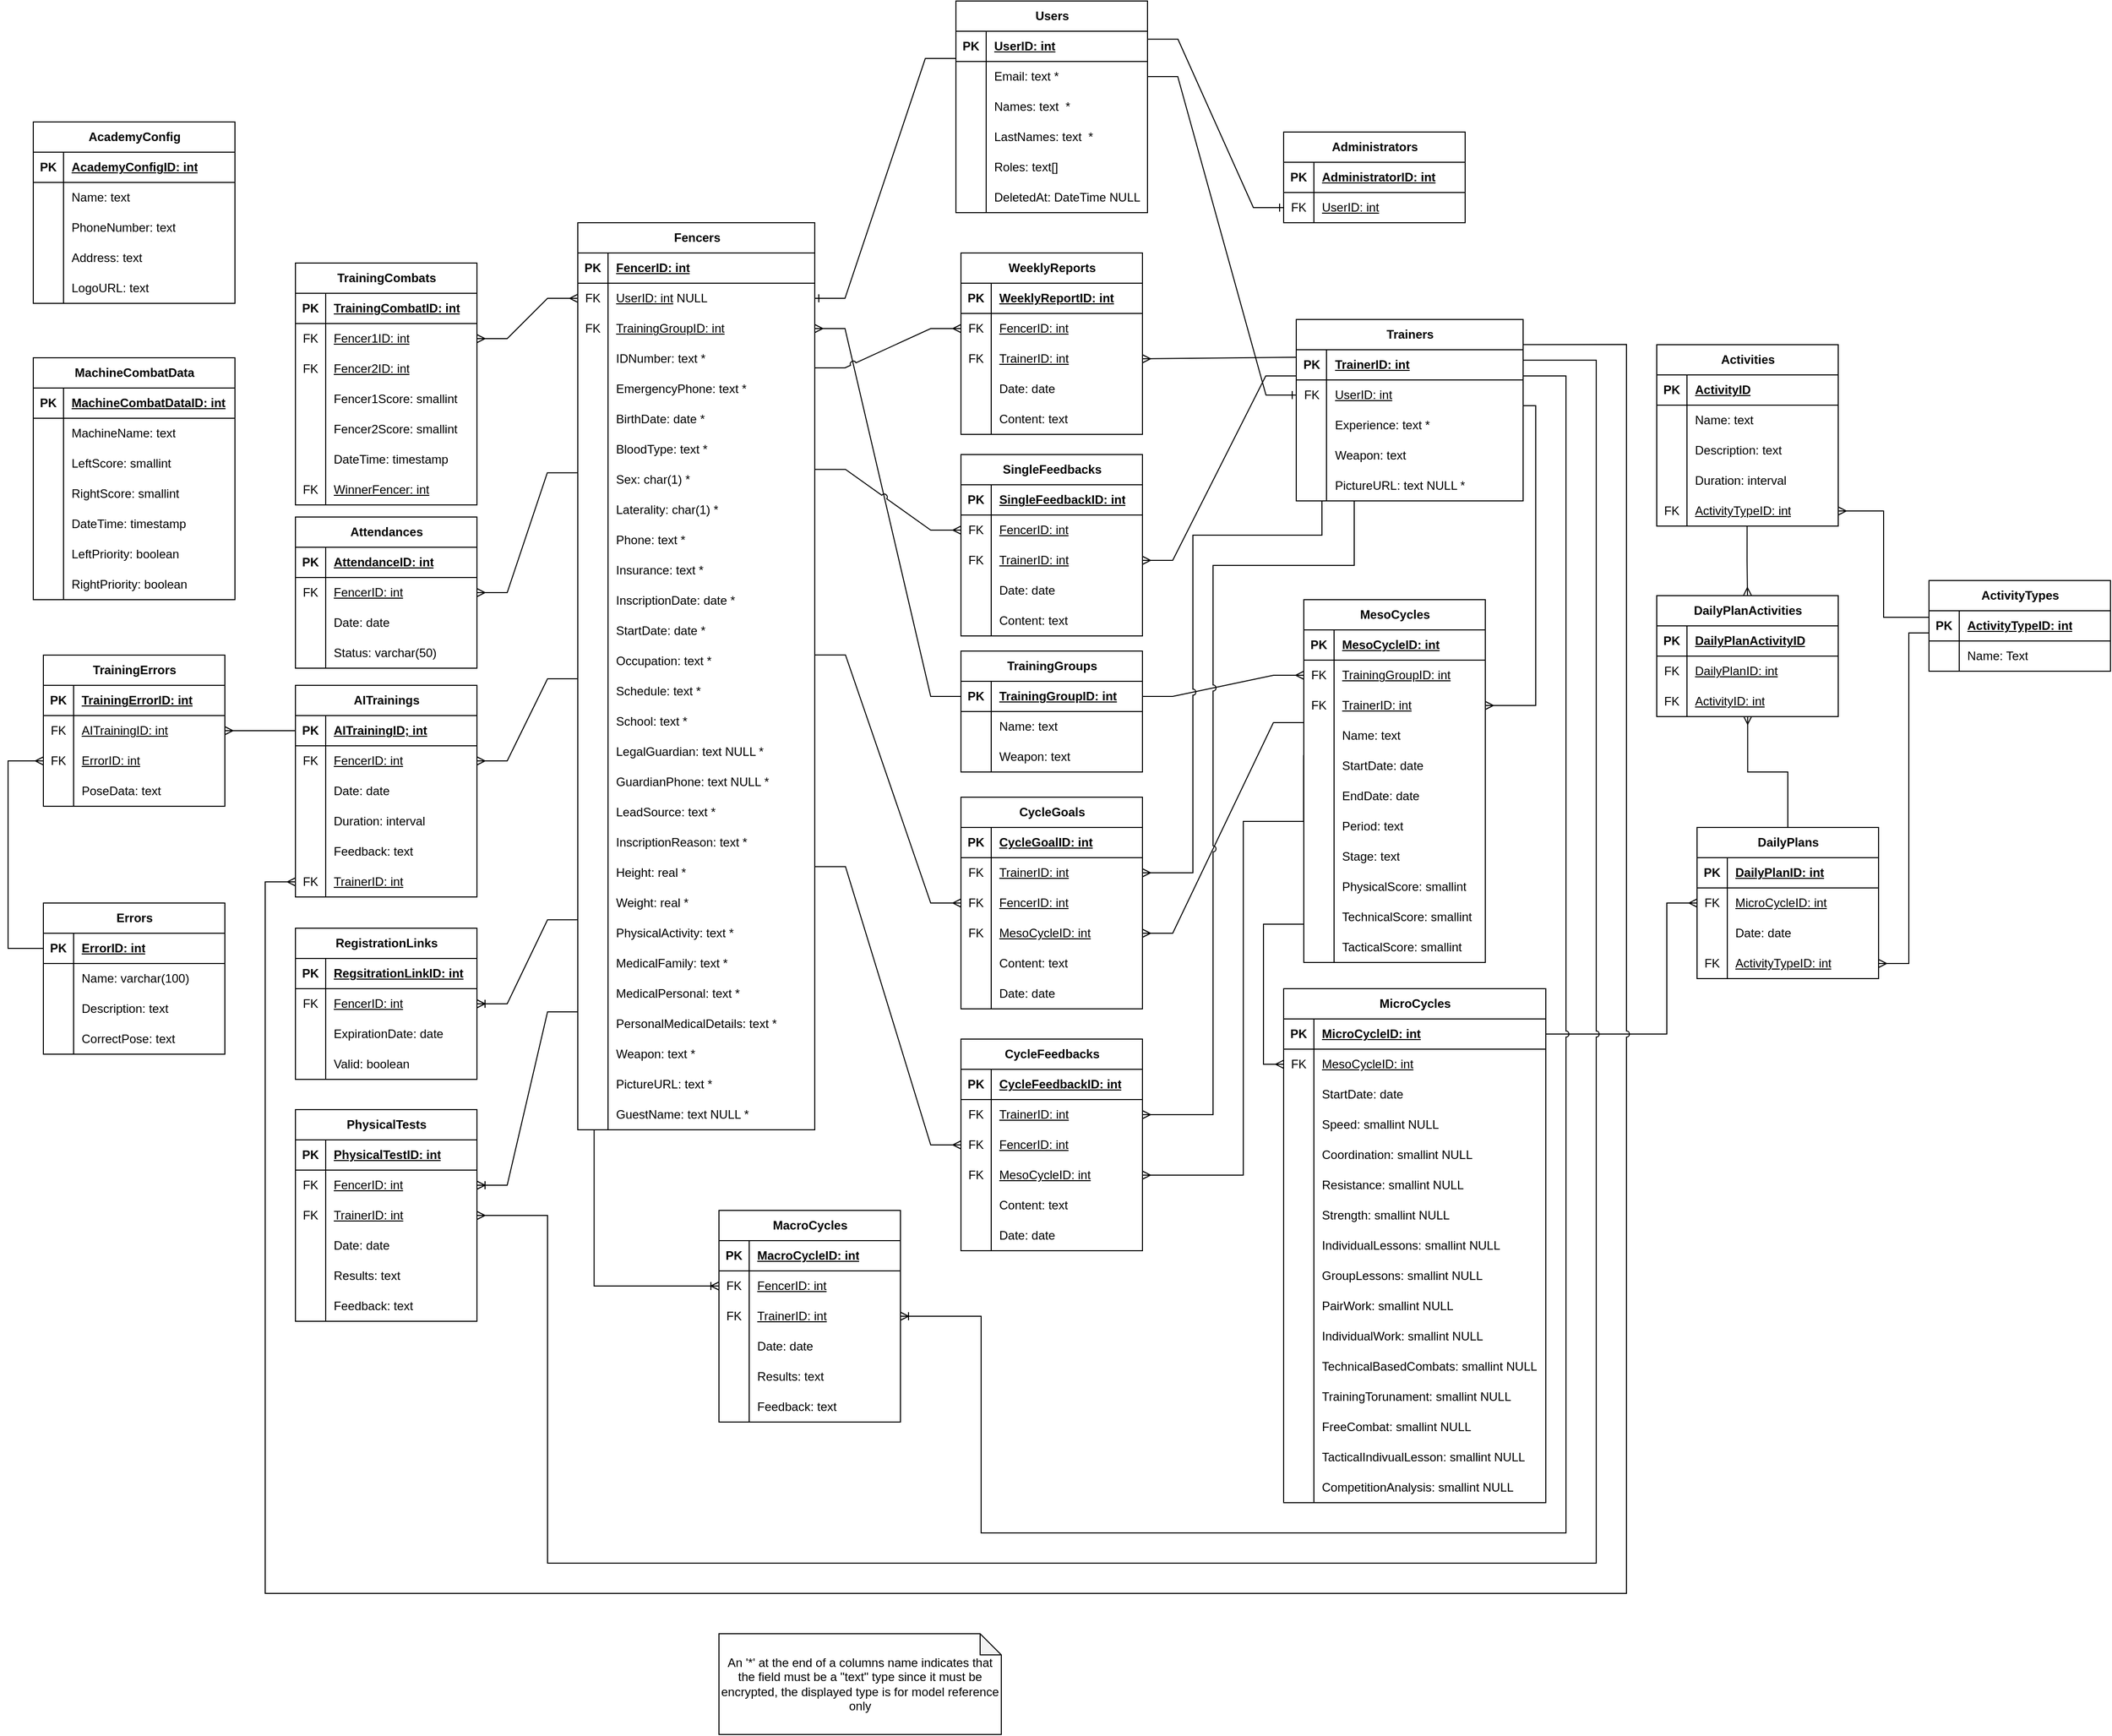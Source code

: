 <mxfile version="21.6.2" type="device">
  <diagram id="mvNf9nqCUbPDDM-C7vKs" name="Page-16">
    <mxGraphModel dx="1674" dy="-443" grid="1" gridSize="10" guides="1" tooltips="1" connect="1" arrows="1" fold="1" page="1" pageScale="1" pageWidth="850" pageHeight="1100" math="0" shadow="0">
      <root>
        <mxCell id="0" />
        <mxCell id="1" parent="0" />
        <mxCell id="dhgbC-ywV1ZwzJfZ7-to-1" value="Fencers" style="shape=table;startSize=30;container=1;collapsible=1;childLayout=tableLayout;fixedRows=1;rowLines=0;fontStyle=1;align=center;resizeLast=1;html=1;" parent="1" vertex="1">
          <mxGeometry x="1175" y="1350" width="235" height="900" as="geometry" />
        </mxCell>
        <mxCell id="dhgbC-ywV1ZwzJfZ7-to-2" value="" style="shape=tableRow;horizontal=0;startSize=0;swimlaneHead=0;swimlaneBody=0;fillColor=none;collapsible=0;dropTarget=0;points=[[0,0.5],[1,0.5]];portConstraint=eastwest;top=0;left=0;right=0;bottom=1;" parent="dhgbC-ywV1ZwzJfZ7-to-1" vertex="1">
          <mxGeometry y="30" width="235" height="30" as="geometry" />
        </mxCell>
        <mxCell id="dhgbC-ywV1ZwzJfZ7-to-3" value="PK" style="shape=partialRectangle;connectable=0;fillColor=none;top=0;left=0;bottom=0;right=0;fontStyle=1;overflow=hidden;whiteSpace=wrap;html=1;" parent="dhgbC-ywV1ZwzJfZ7-to-2" vertex="1">
          <mxGeometry width="30" height="30" as="geometry">
            <mxRectangle width="30" height="30" as="alternateBounds" />
          </mxGeometry>
        </mxCell>
        <mxCell id="dhgbC-ywV1ZwzJfZ7-to-4" value="FencerID: int" style="shape=partialRectangle;connectable=0;fillColor=none;top=0;left=0;bottom=0;right=0;align=left;spacingLeft=6;fontStyle=5;overflow=hidden;whiteSpace=wrap;html=1;" parent="dhgbC-ywV1ZwzJfZ7-to-2" vertex="1">
          <mxGeometry x="30" width="205" height="30" as="geometry">
            <mxRectangle width="205" height="30" as="alternateBounds" />
          </mxGeometry>
        </mxCell>
        <mxCell id="dhgbC-ywV1ZwzJfZ7-to-5" value="" style="shape=tableRow;horizontal=0;startSize=0;swimlaneHead=0;swimlaneBody=0;fillColor=none;collapsible=0;dropTarget=0;points=[[0,0.5],[1,0.5]];portConstraint=eastwest;top=0;left=0;right=0;bottom=0;" parent="dhgbC-ywV1ZwzJfZ7-to-1" vertex="1">
          <mxGeometry y="60" width="235" height="30" as="geometry" />
        </mxCell>
        <mxCell id="dhgbC-ywV1ZwzJfZ7-to-6" value="FK" style="shape=partialRectangle;connectable=0;fillColor=none;top=0;left=0;bottom=0;right=0;editable=1;overflow=hidden;whiteSpace=wrap;html=1;" parent="dhgbC-ywV1ZwzJfZ7-to-5" vertex="1">
          <mxGeometry width="30" height="30" as="geometry">
            <mxRectangle width="30" height="30" as="alternateBounds" />
          </mxGeometry>
        </mxCell>
        <mxCell id="dhgbC-ywV1ZwzJfZ7-to-7" value="&lt;u&gt;UserID: int&lt;/u&gt; NULL" style="shape=partialRectangle;connectable=0;fillColor=none;top=0;left=0;bottom=0;right=0;align=left;spacingLeft=6;overflow=hidden;whiteSpace=wrap;html=1;" parent="dhgbC-ywV1ZwzJfZ7-to-5" vertex="1">
          <mxGeometry x="30" width="205" height="30" as="geometry">
            <mxRectangle width="205" height="30" as="alternateBounds" />
          </mxGeometry>
        </mxCell>
        <mxCell id="dhgbC-ywV1ZwzJfZ7-to-8" value="" style="shape=tableRow;horizontal=0;startSize=0;swimlaneHead=0;swimlaneBody=0;fillColor=none;collapsible=0;dropTarget=0;points=[[0,0.5],[1,0.5]];portConstraint=eastwest;top=0;left=0;right=0;bottom=0;" parent="dhgbC-ywV1ZwzJfZ7-to-1" vertex="1">
          <mxGeometry y="90" width="235" height="30" as="geometry" />
        </mxCell>
        <mxCell id="dhgbC-ywV1ZwzJfZ7-to-9" value="FK" style="shape=partialRectangle;connectable=0;fillColor=none;top=0;left=0;bottom=0;right=0;editable=1;overflow=hidden;whiteSpace=wrap;html=1;" parent="dhgbC-ywV1ZwzJfZ7-to-8" vertex="1">
          <mxGeometry width="30" height="30" as="geometry">
            <mxRectangle width="30" height="30" as="alternateBounds" />
          </mxGeometry>
        </mxCell>
        <mxCell id="dhgbC-ywV1ZwzJfZ7-to-10" value="&lt;u&gt;TrainingGroupID: int&lt;/u&gt;" style="shape=partialRectangle;connectable=0;fillColor=none;top=0;left=0;bottom=0;right=0;align=left;spacingLeft=6;overflow=hidden;whiteSpace=wrap;html=1;" parent="dhgbC-ywV1ZwzJfZ7-to-8" vertex="1">
          <mxGeometry x="30" width="205" height="30" as="geometry">
            <mxRectangle width="205" height="30" as="alternateBounds" />
          </mxGeometry>
        </mxCell>
        <mxCell id="dhgbC-ywV1ZwzJfZ7-to-11" value="" style="shape=tableRow;horizontal=0;startSize=0;swimlaneHead=0;swimlaneBody=0;fillColor=none;collapsible=0;dropTarget=0;points=[[0,0.5],[1,0.5]];portConstraint=eastwest;top=0;left=0;right=0;bottom=0;" parent="dhgbC-ywV1ZwzJfZ7-to-1" vertex="1">
          <mxGeometry y="120" width="235" height="30" as="geometry" />
        </mxCell>
        <mxCell id="dhgbC-ywV1ZwzJfZ7-to-12" value="" style="shape=partialRectangle;connectable=0;fillColor=none;top=0;left=0;bottom=0;right=0;editable=1;overflow=hidden;whiteSpace=wrap;html=1;" parent="dhgbC-ywV1ZwzJfZ7-to-11" vertex="1">
          <mxGeometry width="30" height="30" as="geometry">
            <mxRectangle width="30" height="30" as="alternateBounds" />
          </mxGeometry>
        </mxCell>
        <mxCell id="dhgbC-ywV1ZwzJfZ7-to-13" value="IDNumber: text&amp;nbsp;*" style="shape=partialRectangle;connectable=0;fillColor=none;top=0;left=0;bottom=0;right=0;align=left;spacingLeft=6;overflow=hidden;whiteSpace=wrap;html=1;" parent="dhgbC-ywV1ZwzJfZ7-to-11" vertex="1">
          <mxGeometry x="30" width="205" height="30" as="geometry">
            <mxRectangle width="205" height="30" as="alternateBounds" />
          </mxGeometry>
        </mxCell>
        <mxCell id="dhgbC-ywV1ZwzJfZ7-to-14" value="" style="shape=tableRow;horizontal=0;startSize=0;swimlaneHead=0;swimlaneBody=0;fillColor=none;collapsible=0;dropTarget=0;points=[[0,0.5],[1,0.5]];portConstraint=eastwest;top=0;left=0;right=0;bottom=0;" parent="dhgbC-ywV1ZwzJfZ7-to-1" vertex="1">
          <mxGeometry y="150" width="235" height="30" as="geometry" />
        </mxCell>
        <mxCell id="dhgbC-ywV1ZwzJfZ7-to-15" value="" style="shape=partialRectangle;connectable=0;fillColor=none;top=0;left=0;bottom=0;right=0;editable=1;overflow=hidden;whiteSpace=wrap;html=1;" parent="dhgbC-ywV1ZwzJfZ7-to-14" vertex="1">
          <mxGeometry width="30" height="30" as="geometry">
            <mxRectangle width="30" height="30" as="alternateBounds" />
          </mxGeometry>
        </mxCell>
        <mxCell id="dhgbC-ywV1ZwzJfZ7-to-16" value="EmergencyPhone: text&amp;nbsp;*" style="shape=partialRectangle;connectable=0;fillColor=none;top=0;left=0;bottom=0;right=0;align=left;spacingLeft=6;overflow=hidden;whiteSpace=wrap;html=1;" parent="dhgbC-ywV1ZwzJfZ7-to-14" vertex="1">
          <mxGeometry x="30" width="205" height="30" as="geometry">
            <mxRectangle width="205" height="30" as="alternateBounds" />
          </mxGeometry>
        </mxCell>
        <mxCell id="dhgbC-ywV1ZwzJfZ7-to-17" value="" style="shape=tableRow;horizontal=0;startSize=0;swimlaneHead=0;swimlaneBody=0;fillColor=none;collapsible=0;dropTarget=0;points=[[0,0.5],[1,0.5]];portConstraint=eastwest;top=0;left=0;right=0;bottom=0;" parent="dhgbC-ywV1ZwzJfZ7-to-1" vertex="1">
          <mxGeometry y="180" width="235" height="30" as="geometry" />
        </mxCell>
        <mxCell id="dhgbC-ywV1ZwzJfZ7-to-18" value="" style="shape=partialRectangle;connectable=0;fillColor=none;top=0;left=0;bottom=0;right=0;editable=1;overflow=hidden;whiteSpace=wrap;html=1;" parent="dhgbC-ywV1ZwzJfZ7-to-17" vertex="1">
          <mxGeometry width="30" height="30" as="geometry">
            <mxRectangle width="30" height="30" as="alternateBounds" />
          </mxGeometry>
        </mxCell>
        <mxCell id="dhgbC-ywV1ZwzJfZ7-to-19" value="BirthDate: date *" style="shape=partialRectangle;connectable=0;fillColor=none;top=0;left=0;bottom=0;right=0;align=left;spacingLeft=6;overflow=hidden;whiteSpace=wrap;html=1;" parent="dhgbC-ywV1ZwzJfZ7-to-17" vertex="1">
          <mxGeometry x="30" width="205" height="30" as="geometry">
            <mxRectangle width="205" height="30" as="alternateBounds" />
          </mxGeometry>
        </mxCell>
        <mxCell id="dhgbC-ywV1ZwzJfZ7-to-20" value="" style="shape=tableRow;horizontal=0;startSize=0;swimlaneHead=0;swimlaneBody=0;fillColor=none;collapsible=0;dropTarget=0;points=[[0,0.5],[1,0.5]];portConstraint=eastwest;top=0;left=0;right=0;bottom=0;" parent="dhgbC-ywV1ZwzJfZ7-to-1" vertex="1">
          <mxGeometry y="210" width="235" height="30" as="geometry" />
        </mxCell>
        <mxCell id="dhgbC-ywV1ZwzJfZ7-to-21" value="" style="shape=partialRectangle;connectable=0;fillColor=none;top=0;left=0;bottom=0;right=0;editable=1;overflow=hidden;whiteSpace=wrap;html=1;" parent="dhgbC-ywV1ZwzJfZ7-to-20" vertex="1">
          <mxGeometry width="30" height="30" as="geometry">
            <mxRectangle width="30" height="30" as="alternateBounds" />
          </mxGeometry>
        </mxCell>
        <mxCell id="dhgbC-ywV1ZwzJfZ7-to-22" value="BloodType: text&amp;nbsp;*" style="shape=partialRectangle;connectable=0;fillColor=none;top=0;left=0;bottom=0;right=0;align=left;spacingLeft=6;overflow=hidden;whiteSpace=wrap;html=1;" parent="dhgbC-ywV1ZwzJfZ7-to-20" vertex="1">
          <mxGeometry x="30" width="205" height="30" as="geometry">
            <mxRectangle width="205" height="30" as="alternateBounds" />
          </mxGeometry>
        </mxCell>
        <mxCell id="dhgbC-ywV1ZwzJfZ7-to-23" value="" style="shape=tableRow;horizontal=0;startSize=0;swimlaneHead=0;swimlaneBody=0;fillColor=none;collapsible=0;dropTarget=0;points=[[0,0.5],[1,0.5]];portConstraint=eastwest;top=0;left=0;right=0;bottom=0;" parent="dhgbC-ywV1ZwzJfZ7-to-1" vertex="1">
          <mxGeometry y="240" width="235" height="30" as="geometry" />
        </mxCell>
        <mxCell id="dhgbC-ywV1ZwzJfZ7-to-24" value="" style="shape=partialRectangle;connectable=0;fillColor=none;top=0;left=0;bottom=0;right=0;editable=1;overflow=hidden;whiteSpace=wrap;html=1;" parent="dhgbC-ywV1ZwzJfZ7-to-23" vertex="1">
          <mxGeometry width="30" height="30" as="geometry">
            <mxRectangle width="30" height="30" as="alternateBounds" />
          </mxGeometry>
        </mxCell>
        <mxCell id="dhgbC-ywV1ZwzJfZ7-to-25" value="Sex: char(1) *" style="shape=partialRectangle;connectable=0;fillColor=none;top=0;left=0;bottom=0;right=0;align=left;spacingLeft=6;overflow=hidden;whiteSpace=wrap;html=1;" parent="dhgbC-ywV1ZwzJfZ7-to-23" vertex="1">
          <mxGeometry x="30" width="205" height="30" as="geometry">
            <mxRectangle width="205" height="30" as="alternateBounds" />
          </mxGeometry>
        </mxCell>
        <mxCell id="dhgbC-ywV1ZwzJfZ7-to-26" value="" style="shape=tableRow;horizontal=0;startSize=0;swimlaneHead=0;swimlaneBody=0;fillColor=none;collapsible=0;dropTarget=0;points=[[0,0.5],[1,0.5]];portConstraint=eastwest;top=0;left=0;right=0;bottom=0;" parent="dhgbC-ywV1ZwzJfZ7-to-1" vertex="1">
          <mxGeometry y="270" width="235" height="30" as="geometry" />
        </mxCell>
        <mxCell id="dhgbC-ywV1ZwzJfZ7-to-27" value="" style="shape=partialRectangle;connectable=0;fillColor=none;top=0;left=0;bottom=0;right=0;editable=1;overflow=hidden;whiteSpace=wrap;html=1;" parent="dhgbC-ywV1ZwzJfZ7-to-26" vertex="1">
          <mxGeometry width="30" height="30" as="geometry">
            <mxRectangle width="30" height="30" as="alternateBounds" />
          </mxGeometry>
        </mxCell>
        <mxCell id="dhgbC-ywV1ZwzJfZ7-to-28" value="Laterality: char(1) *" style="shape=partialRectangle;connectable=0;fillColor=none;top=0;left=0;bottom=0;right=0;align=left;spacingLeft=6;overflow=hidden;whiteSpace=wrap;html=1;" parent="dhgbC-ywV1ZwzJfZ7-to-26" vertex="1">
          <mxGeometry x="30" width="205" height="30" as="geometry">
            <mxRectangle width="205" height="30" as="alternateBounds" />
          </mxGeometry>
        </mxCell>
        <mxCell id="dhgbC-ywV1ZwzJfZ7-to-29" value="" style="shape=tableRow;horizontal=0;startSize=0;swimlaneHead=0;swimlaneBody=0;fillColor=none;collapsible=0;dropTarget=0;points=[[0,0.5],[1,0.5]];portConstraint=eastwest;top=0;left=0;right=0;bottom=0;" parent="dhgbC-ywV1ZwzJfZ7-to-1" vertex="1">
          <mxGeometry y="300" width="235" height="30" as="geometry" />
        </mxCell>
        <mxCell id="dhgbC-ywV1ZwzJfZ7-to-30" value="" style="shape=partialRectangle;connectable=0;fillColor=none;top=0;left=0;bottom=0;right=0;editable=1;overflow=hidden;whiteSpace=wrap;html=1;" parent="dhgbC-ywV1ZwzJfZ7-to-29" vertex="1">
          <mxGeometry width="30" height="30" as="geometry">
            <mxRectangle width="30" height="30" as="alternateBounds" />
          </mxGeometry>
        </mxCell>
        <mxCell id="dhgbC-ywV1ZwzJfZ7-to-31" value="Phone: text&amp;nbsp;*" style="shape=partialRectangle;connectable=0;fillColor=none;top=0;left=0;bottom=0;right=0;align=left;spacingLeft=6;overflow=hidden;whiteSpace=wrap;html=1;" parent="dhgbC-ywV1ZwzJfZ7-to-29" vertex="1">
          <mxGeometry x="30" width="205" height="30" as="geometry">
            <mxRectangle width="205" height="30" as="alternateBounds" />
          </mxGeometry>
        </mxCell>
        <mxCell id="dhgbC-ywV1ZwzJfZ7-to-32" value="" style="shape=tableRow;horizontal=0;startSize=0;swimlaneHead=0;swimlaneBody=0;fillColor=none;collapsible=0;dropTarget=0;points=[[0,0.5],[1,0.5]];portConstraint=eastwest;top=0;left=0;right=0;bottom=0;" parent="dhgbC-ywV1ZwzJfZ7-to-1" vertex="1">
          <mxGeometry y="330" width="235" height="30" as="geometry" />
        </mxCell>
        <mxCell id="dhgbC-ywV1ZwzJfZ7-to-33" value="" style="shape=partialRectangle;connectable=0;fillColor=none;top=0;left=0;bottom=0;right=0;editable=1;overflow=hidden;whiteSpace=wrap;html=1;" parent="dhgbC-ywV1ZwzJfZ7-to-32" vertex="1">
          <mxGeometry width="30" height="30" as="geometry">
            <mxRectangle width="30" height="30" as="alternateBounds" />
          </mxGeometry>
        </mxCell>
        <mxCell id="dhgbC-ywV1ZwzJfZ7-to-34" value="Insurance: text&amp;nbsp;*" style="shape=partialRectangle;connectable=0;fillColor=none;top=0;left=0;bottom=0;right=0;align=left;spacingLeft=6;overflow=hidden;whiteSpace=wrap;html=1;" parent="dhgbC-ywV1ZwzJfZ7-to-32" vertex="1">
          <mxGeometry x="30" width="205" height="30" as="geometry">
            <mxRectangle width="205" height="30" as="alternateBounds" />
          </mxGeometry>
        </mxCell>
        <mxCell id="dhgbC-ywV1ZwzJfZ7-to-35" value="" style="shape=tableRow;horizontal=0;startSize=0;swimlaneHead=0;swimlaneBody=0;fillColor=none;collapsible=0;dropTarget=0;points=[[0,0.5],[1,0.5]];portConstraint=eastwest;top=0;left=0;right=0;bottom=0;" parent="dhgbC-ywV1ZwzJfZ7-to-1" vertex="1">
          <mxGeometry y="360" width="235" height="30" as="geometry" />
        </mxCell>
        <mxCell id="dhgbC-ywV1ZwzJfZ7-to-36" value="" style="shape=partialRectangle;connectable=0;fillColor=none;top=0;left=0;bottom=0;right=0;editable=1;overflow=hidden;whiteSpace=wrap;html=1;" parent="dhgbC-ywV1ZwzJfZ7-to-35" vertex="1">
          <mxGeometry width="30" height="30" as="geometry">
            <mxRectangle width="30" height="30" as="alternateBounds" />
          </mxGeometry>
        </mxCell>
        <mxCell id="dhgbC-ywV1ZwzJfZ7-to-37" value="InscriptionDate: date *" style="shape=partialRectangle;connectable=0;fillColor=none;top=0;left=0;bottom=0;right=0;align=left;spacingLeft=6;overflow=hidden;whiteSpace=wrap;html=1;" parent="dhgbC-ywV1ZwzJfZ7-to-35" vertex="1">
          <mxGeometry x="30" width="205" height="30" as="geometry">
            <mxRectangle width="205" height="30" as="alternateBounds" />
          </mxGeometry>
        </mxCell>
        <mxCell id="dhgbC-ywV1ZwzJfZ7-to-38" value="" style="shape=tableRow;horizontal=0;startSize=0;swimlaneHead=0;swimlaneBody=0;fillColor=none;collapsible=0;dropTarget=0;points=[[0,0.5],[1,0.5]];portConstraint=eastwest;top=0;left=0;right=0;bottom=0;" parent="dhgbC-ywV1ZwzJfZ7-to-1" vertex="1">
          <mxGeometry y="390" width="235" height="30" as="geometry" />
        </mxCell>
        <mxCell id="dhgbC-ywV1ZwzJfZ7-to-39" value="" style="shape=partialRectangle;connectable=0;fillColor=none;top=0;left=0;bottom=0;right=0;editable=1;overflow=hidden;whiteSpace=wrap;html=1;" parent="dhgbC-ywV1ZwzJfZ7-to-38" vertex="1">
          <mxGeometry width="30" height="30" as="geometry">
            <mxRectangle width="30" height="30" as="alternateBounds" />
          </mxGeometry>
        </mxCell>
        <mxCell id="dhgbC-ywV1ZwzJfZ7-to-40" value="StartDate: date *" style="shape=partialRectangle;connectable=0;fillColor=none;top=0;left=0;bottom=0;right=0;align=left;spacingLeft=6;overflow=hidden;whiteSpace=wrap;html=1;" parent="dhgbC-ywV1ZwzJfZ7-to-38" vertex="1">
          <mxGeometry x="30" width="205" height="30" as="geometry">
            <mxRectangle width="205" height="30" as="alternateBounds" />
          </mxGeometry>
        </mxCell>
        <mxCell id="dhgbC-ywV1ZwzJfZ7-to-41" value="" style="shape=tableRow;horizontal=0;startSize=0;swimlaneHead=0;swimlaneBody=0;fillColor=none;collapsible=0;dropTarget=0;points=[[0,0.5],[1,0.5]];portConstraint=eastwest;top=0;left=0;right=0;bottom=0;" parent="dhgbC-ywV1ZwzJfZ7-to-1" vertex="1">
          <mxGeometry y="420" width="235" height="30" as="geometry" />
        </mxCell>
        <mxCell id="dhgbC-ywV1ZwzJfZ7-to-42" value="" style="shape=partialRectangle;connectable=0;fillColor=none;top=0;left=0;bottom=0;right=0;editable=1;overflow=hidden;whiteSpace=wrap;html=1;" parent="dhgbC-ywV1ZwzJfZ7-to-41" vertex="1">
          <mxGeometry width="30" height="30" as="geometry">
            <mxRectangle width="30" height="30" as="alternateBounds" />
          </mxGeometry>
        </mxCell>
        <mxCell id="dhgbC-ywV1ZwzJfZ7-to-43" value="Occupation: text *" style="shape=partialRectangle;connectable=0;fillColor=none;top=0;left=0;bottom=0;right=0;align=left;spacingLeft=6;overflow=hidden;whiteSpace=wrap;html=1;" parent="dhgbC-ywV1ZwzJfZ7-to-41" vertex="1">
          <mxGeometry x="30" width="205" height="30" as="geometry">
            <mxRectangle width="205" height="30" as="alternateBounds" />
          </mxGeometry>
        </mxCell>
        <mxCell id="dhgbC-ywV1ZwzJfZ7-to-44" value="" style="shape=tableRow;horizontal=0;startSize=0;swimlaneHead=0;swimlaneBody=0;fillColor=none;collapsible=0;dropTarget=0;points=[[0,0.5],[1,0.5]];portConstraint=eastwest;top=0;left=0;right=0;bottom=0;" parent="dhgbC-ywV1ZwzJfZ7-to-1" vertex="1">
          <mxGeometry y="450" width="235" height="30" as="geometry" />
        </mxCell>
        <mxCell id="dhgbC-ywV1ZwzJfZ7-to-45" value="" style="shape=partialRectangle;connectable=0;fillColor=none;top=0;left=0;bottom=0;right=0;editable=1;overflow=hidden;whiteSpace=wrap;html=1;" parent="dhgbC-ywV1ZwzJfZ7-to-44" vertex="1">
          <mxGeometry width="30" height="30" as="geometry">
            <mxRectangle width="30" height="30" as="alternateBounds" />
          </mxGeometry>
        </mxCell>
        <mxCell id="dhgbC-ywV1ZwzJfZ7-to-46" value="Schedule: text&amp;nbsp;*" style="shape=partialRectangle;connectable=0;fillColor=none;top=0;left=0;bottom=0;right=0;align=left;spacingLeft=6;overflow=hidden;whiteSpace=wrap;html=1;" parent="dhgbC-ywV1ZwzJfZ7-to-44" vertex="1">
          <mxGeometry x="30" width="205" height="30" as="geometry">
            <mxRectangle width="205" height="30" as="alternateBounds" />
          </mxGeometry>
        </mxCell>
        <mxCell id="dhgbC-ywV1ZwzJfZ7-to-47" value="" style="shape=tableRow;horizontal=0;startSize=0;swimlaneHead=0;swimlaneBody=0;fillColor=none;collapsible=0;dropTarget=0;points=[[0,0.5],[1,0.5]];portConstraint=eastwest;top=0;left=0;right=0;bottom=0;" parent="dhgbC-ywV1ZwzJfZ7-to-1" vertex="1">
          <mxGeometry y="480" width="235" height="30" as="geometry" />
        </mxCell>
        <mxCell id="dhgbC-ywV1ZwzJfZ7-to-48" value="" style="shape=partialRectangle;connectable=0;fillColor=none;top=0;left=0;bottom=0;right=0;editable=1;overflow=hidden;whiteSpace=wrap;html=1;" parent="dhgbC-ywV1ZwzJfZ7-to-47" vertex="1">
          <mxGeometry width="30" height="30" as="geometry">
            <mxRectangle width="30" height="30" as="alternateBounds" />
          </mxGeometry>
        </mxCell>
        <mxCell id="dhgbC-ywV1ZwzJfZ7-to-49" value="School: text&amp;nbsp;*" style="shape=partialRectangle;connectable=0;fillColor=none;top=0;left=0;bottom=0;right=0;align=left;spacingLeft=6;overflow=hidden;whiteSpace=wrap;html=1;" parent="dhgbC-ywV1ZwzJfZ7-to-47" vertex="1">
          <mxGeometry x="30" width="205" height="30" as="geometry">
            <mxRectangle width="205" height="30" as="alternateBounds" />
          </mxGeometry>
        </mxCell>
        <mxCell id="dhgbC-ywV1ZwzJfZ7-to-50" value="" style="shape=tableRow;horizontal=0;startSize=0;swimlaneHead=0;swimlaneBody=0;fillColor=none;collapsible=0;dropTarget=0;points=[[0,0.5],[1,0.5]];portConstraint=eastwest;top=0;left=0;right=0;bottom=0;" parent="dhgbC-ywV1ZwzJfZ7-to-1" vertex="1">
          <mxGeometry y="510" width="235" height="30" as="geometry" />
        </mxCell>
        <mxCell id="dhgbC-ywV1ZwzJfZ7-to-51" value="" style="shape=partialRectangle;connectable=0;fillColor=none;top=0;left=0;bottom=0;right=0;editable=1;overflow=hidden;whiteSpace=wrap;html=1;" parent="dhgbC-ywV1ZwzJfZ7-to-50" vertex="1">
          <mxGeometry width="30" height="30" as="geometry">
            <mxRectangle width="30" height="30" as="alternateBounds" />
          </mxGeometry>
        </mxCell>
        <mxCell id="dhgbC-ywV1ZwzJfZ7-to-52" value="LegalGuardian: text&amp;nbsp;NULL *" style="shape=partialRectangle;connectable=0;fillColor=none;top=0;left=0;bottom=0;right=0;align=left;spacingLeft=6;overflow=hidden;whiteSpace=wrap;html=1;" parent="dhgbC-ywV1ZwzJfZ7-to-50" vertex="1">
          <mxGeometry x="30" width="205" height="30" as="geometry">
            <mxRectangle width="205" height="30" as="alternateBounds" />
          </mxGeometry>
        </mxCell>
        <mxCell id="dhgbC-ywV1ZwzJfZ7-to-53" value="" style="shape=tableRow;horizontal=0;startSize=0;swimlaneHead=0;swimlaneBody=0;fillColor=none;collapsible=0;dropTarget=0;points=[[0,0.5],[1,0.5]];portConstraint=eastwest;top=0;left=0;right=0;bottom=0;" parent="dhgbC-ywV1ZwzJfZ7-to-1" vertex="1">
          <mxGeometry y="540" width="235" height="30" as="geometry" />
        </mxCell>
        <mxCell id="dhgbC-ywV1ZwzJfZ7-to-54" value="" style="shape=partialRectangle;connectable=0;fillColor=none;top=0;left=0;bottom=0;right=0;editable=1;overflow=hidden;whiteSpace=wrap;html=1;" parent="dhgbC-ywV1ZwzJfZ7-to-53" vertex="1">
          <mxGeometry width="30" height="30" as="geometry">
            <mxRectangle width="30" height="30" as="alternateBounds" />
          </mxGeometry>
        </mxCell>
        <mxCell id="dhgbC-ywV1ZwzJfZ7-to-55" value="GuardianPhone: text&amp;nbsp;NULL *" style="shape=partialRectangle;connectable=0;fillColor=none;top=0;left=0;bottom=0;right=0;align=left;spacingLeft=6;overflow=hidden;whiteSpace=wrap;html=1;" parent="dhgbC-ywV1ZwzJfZ7-to-53" vertex="1">
          <mxGeometry x="30" width="205" height="30" as="geometry">
            <mxRectangle width="205" height="30" as="alternateBounds" />
          </mxGeometry>
        </mxCell>
        <mxCell id="dhgbC-ywV1ZwzJfZ7-to-56" value="" style="shape=tableRow;horizontal=0;startSize=0;swimlaneHead=0;swimlaneBody=0;fillColor=none;collapsible=0;dropTarget=0;points=[[0,0.5],[1,0.5]];portConstraint=eastwest;top=0;left=0;right=0;bottom=0;" parent="dhgbC-ywV1ZwzJfZ7-to-1" vertex="1">
          <mxGeometry y="570" width="235" height="30" as="geometry" />
        </mxCell>
        <mxCell id="dhgbC-ywV1ZwzJfZ7-to-57" value="" style="shape=partialRectangle;connectable=0;fillColor=none;top=0;left=0;bottom=0;right=0;editable=1;overflow=hidden;whiteSpace=wrap;html=1;" parent="dhgbC-ywV1ZwzJfZ7-to-56" vertex="1">
          <mxGeometry width="30" height="30" as="geometry">
            <mxRectangle width="30" height="30" as="alternateBounds" />
          </mxGeometry>
        </mxCell>
        <mxCell id="dhgbC-ywV1ZwzJfZ7-to-58" value="LeadSource: text *" style="shape=partialRectangle;connectable=0;fillColor=none;top=0;left=0;bottom=0;right=0;align=left;spacingLeft=6;overflow=hidden;whiteSpace=wrap;html=1;" parent="dhgbC-ywV1ZwzJfZ7-to-56" vertex="1">
          <mxGeometry x="30" width="205" height="30" as="geometry">
            <mxRectangle width="205" height="30" as="alternateBounds" />
          </mxGeometry>
        </mxCell>
        <mxCell id="dhgbC-ywV1ZwzJfZ7-to-59" value="" style="shape=tableRow;horizontal=0;startSize=0;swimlaneHead=0;swimlaneBody=0;fillColor=none;collapsible=0;dropTarget=0;points=[[0,0.5],[1,0.5]];portConstraint=eastwest;top=0;left=0;right=0;bottom=0;" parent="dhgbC-ywV1ZwzJfZ7-to-1" vertex="1">
          <mxGeometry y="600" width="235" height="30" as="geometry" />
        </mxCell>
        <mxCell id="dhgbC-ywV1ZwzJfZ7-to-60" value="" style="shape=partialRectangle;connectable=0;fillColor=none;top=0;left=0;bottom=0;right=0;editable=1;overflow=hidden;whiteSpace=wrap;html=1;" parent="dhgbC-ywV1ZwzJfZ7-to-59" vertex="1">
          <mxGeometry width="30" height="30" as="geometry">
            <mxRectangle width="30" height="30" as="alternateBounds" />
          </mxGeometry>
        </mxCell>
        <mxCell id="dhgbC-ywV1ZwzJfZ7-to-61" value="InscriptionReason: text *" style="shape=partialRectangle;connectable=0;fillColor=none;top=0;left=0;bottom=0;right=0;align=left;spacingLeft=6;overflow=hidden;whiteSpace=wrap;html=1;" parent="dhgbC-ywV1ZwzJfZ7-to-59" vertex="1">
          <mxGeometry x="30" width="205" height="30" as="geometry">
            <mxRectangle width="205" height="30" as="alternateBounds" />
          </mxGeometry>
        </mxCell>
        <mxCell id="dhgbC-ywV1ZwzJfZ7-to-62" value="" style="shape=tableRow;horizontal=0;startSize=0;swimlaneHead=0;swimlaneBody=0;fillColor=none;collapsible=0;dropTarget=0;points=[[0,0.5],[1,0.5]];portConstraint=eastwest;top=0;left=0;right=0;bottom=0;" parent="dhgbC-ywV1ZwzJfZ7-to-1" vertex="1">
          <mxGeometry y="630" width="235" height="30" as="geometry" />
        </mxCell>
        <mxCell id="dhgbC-ywV1ZwzJfZ7-to-63" value="" style="shape=partialRectangle;connectable=0;fillColor=none;top=0;left=0;bottom=0;right=0;editable=1;overflow=hidden;whiteSpace=wrap;html=1;" parent="dhgbC-ywV1ZwzJfZ7-to-62" vertex="1">
          <mxGeometry width="30" height="30" as="geometry">
            <mxRectangle width="30" height="30" as="alternateBounds" />
          </mxGeometry>
        </mxCell>
        <mxCell id="dhgbC-ywV1ZwzJfZ7-to-64" value="Height: real *" style="shape=partialRectangle;connectable=0;fillColor=none;top=0;left=0;bottom=0;right=0;align=left;spacingLeft=6;overflow=hidden;whiteSpace=wrap;html=1;" parent="dhgbC-ywV1ZwzJfZ7-to-62" vertex="1">
          <mxGeometry x="30" width="205" height="30" as="geometry">
            <mxRectangle width="205" height="30" as="alternateBounds" />
          </mxGeometry>
        </mxCell>
        <mxCell id="dhgbC-ywV1ZwzJfZ7-to-65" value="" style="shape=tableRow;horizontal=0;startSize=0;swimlaneHead=0;swimlaneBody=0;fillColor=none;collapsible=0;dropTarget=0;points=[[0,0.5],[1,0.5]];portConstraint=eastwest;top=0;left=0;right=0;bottom=0;" parent="dhgbC-ywV1ZwzJfZ7-to-1" vertex="1">
          <mxGeometry y="660" width="235" height="30" as="geometry" />
        </mxCell>
        <mxCell id="dhgbC-ywV1ZwzJfZ7-to-66" value="" style="shape=partialRectangle;connectable=0;fillColor=none;top=0;left=0;bottom=0;right=0;editable=1;overflow=hidden;whiteSpace=wrap;html=1;" parent="dhgbC-ywV1ZwzJfZ7-to-65" vertex="1">
          <mxGeometry width="30" height="30" as="geometry">
            <mxRectangle width="30" height="30" as="alternateBounds" />
          </mxGeometry>
        </mxCell>
        <mxCell id="dhgbC-ywV1ZwzJfZ7-to-67" value="Weight: real *" style="shape=partialRectangle;connectable=0;fillColor=none;top=0;left=0;bottom=0;right=0;align=left;spacingLeft=6;overflow=hidden;whiteSpace=wrap;html=1;" parent="dhgbC-ywV1ZwzJfZ7-to-65" vertex="1">
          <mxGeometry x="30" width="205" height="30" as="geometry">
            <mxRectangle width="205" height="30" as="alternateBounds" />
          </mxGeometry>
        </mxCell>
        <mxCell id="dhgbC-ywV1ZwzJfZ7-to-68" value="" style="shape=tableRow;horizontal=0;startSize=0;swimlaneHead=0;swimlaneBody=0;fillColor=none;collapsible=0;dropTarget=0;points=[[0,0.5],[1,0.5]];portConstraint=eastwest;top=0;left=0;right=0;bottom=0;" parent="dhgbC-ywV1ZwzJfZ7-to-1" vertex="1">
          <mxGeometry y="690" width="235" height="30" as="geometry" />
        </mxCell>
        <mxCell id="dhgbC-ywV1ZwzJfZ7-to-69" value="" style="shape=partialRectangle;connectable=0;fillColor=none;top=0;left=0;bottom=0;right=0;editable=1;overflow=hidden;whiteSpace=wrap;html=1;" parent="dhgbC-ywV1ZwzJfZ7-to-68" vertex="1">
          <mxGeometry width="30" height="30" as="geometry">
            <mxRectangle width="30" height="30" as="alternateBounds" />
          </mxGeometry>
        </mxCell>
        <mxCell id="dhgbC-ywV1ZwzJfZ7-to-70" value="PhysicalActivity: text&amp;nbsp;*" style="shape=partialRectangle;connectable=0;fillColor=none;top=0;left=0;bottom=0;right=0;align=left;spacingLeft=6;overflow=hidden;whiteSpace=wrap;html=1;" parent="dhgbC-ywV1ZwzJfZ7-to-68" vertex="1">
          <mxGeometry x="30" width="205" height="30" as="geometry">
            <mxRectangle width="205" height="30" as="alternateBounds" />
          </mxGeometry>
        </mxCell>
        <mxCell id="dhgbC-ywV1ZwzJfZ7-to-71" value="" style="shape=tableRow;horizontal=0;startSize=0;swimlaneHead=0;swimlaneBody=0;fillColor=none;collapsible=0;dropTarget=0;points=[[0,0.5],[1,0.5]];portConstraint=eastwest;top=0;left=0;right=0;bottom=0;" parent="dhgbC-ywV1ZwzJfZ7-to-1" vertex="1">
          <mxGeometry y="720" width="235" height="30" as="geometry" />
        </mxCell>
        <mxCell id="dhgbC-ywV1ZwzJfZ7-to-72" value="" style="shape=partialRectangle;connectable=0;fillColor=none;top=0;left=0;bottom=0;right=0;editable=1;overflow=hidden;whiteSpace=wrap;html=1;" parent="dhgbC-ywV1ZwzJfZ7-to-71" vertex="1">
          <mxGeometry width="30" height="30" as="geometry">
            <mxRectangle width="30" height="30" as="alternateBounds" />
          </mxGeometry>
        </mxCell>
        <mxCell id="dhgbC-ywV1ZwzJfZ7-to-73" value="MedicalFamily: text *" style="shape=partialRectangle;connectable=0;fillColor=none;top=0;left=0;bottom=0;right=0;align=left;spacingLeft=6;overflow=hidden;whiteSpace=wrap;html=1;" parent="dhgbC-ywV1ZwzJfZ7-to-71" vertex="1">
          <mxGeometry x="30" width="205" height="30" as="geometry">
            <mxRectangle width="205" height="30" as="alternateBounds" />
          </mxGeometry>
        </mxCell>
        <mxCell id="dhgbC-ywV1ZwzJfZ7-to-74" value="" style="shape=tableRow;horizontal=0;startSize=0;swimlaneHead=0;swimlaneBody=0;fillColor=none;collapsible=0;dropTarget=0;points=[[0,0.5],[1,0.5]];portConstraint=eastwest;top=0;left=0;right=0;bottom=0;" parent="dhgbC-ywV1ZwzJfZ7-to-1" vertex="1">
          <mxGeometry y="750" width="235" height="30" as="geometry" />
        </mxCell>
        <mxCell id="dhgbC-ywV1ZwzJfZ7-to-75" value="" style="shape=partialRectangle;connectable=0;fillColor=none;top=0;left=0;bottom=0;right=0;editable=1;overflow=hidden;whiteSpace=wrap;html=1;" parent="dhgbC-ywV1ZwzJfZ7-to-74" vertex="1">
          <mxGeometry width="30" height="30" as="geometry">
            <mxRectangle width="30" height="30" as="alternateBounds" />
          </mxGeometry>
        </mxCell>
        <mxCell id="dhgbC-ywV1ZwzJfZ7-to-76" value="MedicalPersonal: text *" style="shape=partialRectangle;connectable=0;fillColor=none;top=0;left=0;bottom=0;right=0;align=left;spacingLeft=6;overflow=hidden;whiteSpace=wrap;html=1;" parent="dhgbC-ywV1ZwzJfZ7-to-74" vertex="1">
          <mxGeometry x="30" width="205" height="30" as="geometry">
            <mxRectangle width="205" height="30" as="alternateBounds" />
          </mxGeometry>
        </mxCell>
        <mxCell id="dhgbC-ywV1ZwzJfZ7-to-77" value="" style="shape=tableRow;horizontal=0;startSize=0;swimlaneHead=0;swimlaneBody=0;fillColor=none;collapsible=0;dropTarget=0;points=[[0,0.5],[1,0.5]];portConstraint=eastwest;top=0;left=0;right=0;bottom=0;" parent="dhgbC-ywV1ZwzJfZ7-to-1" vertex="1">
          <mxGeometry y="780" width="235" height="30" as="geometry" />
        </mxCell>
        <mxCell id="dhgbC-ywV1ZwzJfZ7-to-78" value="" style="shape=partialRectangle;connectable=0;fillColor=none;top=0;left=0;bottom=0;right=0;editable=1;overflow=hidden;whiteSpace=wrap;html=1;" parent="dhgbC-ywV1ZwzJfZ7-to-77" vertex="1">
          <mxGeometry width="30" height="30" as="geometry">
            <mxRectangle width="30" height="30" as="alternateBounds" />
          </mxGeometry>
        </mxCell>
        <mxCell id="dhgbC-ywV1ZwzJfZ7-to-79" value="PersonalMedicalDetails: text *" style="shape=partialRectangle;connectable=0;fillColor=none;top=0;left=0;bottom=0;right=0;align=left;spacingLeft=6;overflow=hidden;whiteSpace=wrap;html=1;" parent="dhgbC-ywV1ZwzJfZ7-to-77" vertex="1">
          <mxGeometry x="30" width="205" height="30" as="geometry">
            <mxRectangle width="205" height="30" as="alternateBounds" />
          </mxGeometry>
        </mxCell>
        <mxCell id="dhgbC-ywV1ZwzJfZ7-to-80" value="" style="shape=tableRow;horizontal=0;startSize=0;swimlaneHead=0;swimlaneBody=0;fillColor=none;collapsible=0;dropTarget=0;points=[[0,0.5],[1,0.5]];portConstraint=eastwest;top=0;left=0;right=0;bottom=0;" parent="dhgbC-ywV1ZwzJfZ7-to-1" vertex="1">
          <mxGeometry y="810" width="235" height="30" as="geometry" />
        </mxCell>
        <mxCell id="dhgbC-ywV1ZwzJfZ7-to-81" value="" style="shape=partialRectangle;connectable=0;fillColor=none;top=0;left=0;bottom=0;right=0;editable=1;overflow=hidden;whiteSpace=wrap;html=1;" parent="dhgbC-ywV1ZwzJfZ7-to-80" vertex="1">
          <mxGeometry width="30" height="30" as="geometry">
            <mxRectangle width="30" height="30" as="alternateBounds" />
          </mxGeometry>
        </mxCell>
        <mxCell id="dhgbC-ywV1ZwzJfZ7-to-82" value="Weapon: text&amp;nbsp;*" style="shape=partialRectangle;connectable=0;fillColor=none;top=0;left=0;bottom=0;right=0;align=left;spacingLeft=6;overflow=hidden;whiteSpace=wrap;html=1;" parent="dhgbC-ywV1ZwzJfZ7-to-80" vertex="1">
          <mxGeometry x="30" width="205" height="30" as="geometry">
            <mxRectangle width="205" height="30" as="alternateBounds" />
          </mxGeometry>
        </mxCell>
        <mxCell id="dhgbC-ywV1ZwzJfZ7-to-83" value="" style="shape=tableRow;horizontal=0;startSize=0;swimlaneHead=0;swimlaneBody=0;fillColor=none;collapsible=0;dropTarget=0;points=[[0,0.5],[1,0.5]];portConstraint=eastwest;top=0;left=0;right=0;bottom=0;" parent="dhgbC-ywV1ZwzJfZ7-to-1" vertex="1">
          <mxGeometry y="840" width="235" height="30" as="geometry" />
        </mxCell>
        <mxCell id="dhgbC-ywV1ZwzJfZ7-to-84" value="" style="shape=partialRectangle;connectable=0;fillColor=none;top=0;left=0;bottom=0;right=0;editable=1;overflow=hidden;whiteSpace=wrap;html=1;" parent="dhgbC-ywV1ZwzJfZ7-to-83" vertex="1">
          <mxGeometry width="30" height="30" as="geometry">
            <mxRectangle width="30" height="30" as="alternateBounds" />
          </mxGeometry>
        </mxCell>
        <mxCell id="dhgbC-ywV1ZwzJfZ7-to-85" value="PictureURL: text&amp;nbsp;*" style="shape=partialRectangle;connectable=0;fillColor=none;top=0;left=0;bottom=0;right=0;align=left;spacingLeft=6;overflow=hidden;whiteSpace=wrap;html=1;" parent="dhgbC-ywV1ZwzJfZ7-to-83" vertex="1">
          <mxGeometry x="30" width="205" height="30" as="geometry">
            <mxRectangle width="205" height="30" as="alternateBounds" />
          </mxGeometry>
        </mxCell>
        <mxCell id="dhgbC-ywV1ZwzJfZ7-to-86" value="" style="shape=tableRow;horizontal=0;startSize=0;swimlaneHead=0;swimlaneBody=0;fillColor=none;collapsible=0;dropTarget=0;points=[[0,0.5],[1,0.5]];portConstraint=eastwest;top=0;left=0;right=0;bottom=0;" parent="dhgbC-ywV1ZwzJfZ7-to-1" vertex="1">
          <mxGeometry y="870" width="235" height="30" as="geometry" />
        </mxCell>
        <mxCell id="dhgbC-ywV1ZwzJfZ7-to-87" value="" style="shape=partialRectangle;connectable=0;fillColor=none;top=0;left=0;bottom=0;right=0;editable=1;overflow=hidden;whiteSpace=wrap;html=1;" parent="dhgbC-ywV1ZwzJfZ7-to-86" vertex="1">
          <mxGeometry width="30" height="30" as="geometry">
            <mxRectangle width="30" height="30" as="alternateBounds" />
          </mxGeometry>
        </mxCell>
        <mxCell id="dhgbC-ywV1ZwzJfZ7-to-88" value="GuestName: text NULL *" style="shape=partialRectangle;connectable=0;fillColor=none;top=0;left=0;bottom=0;right=0;align=left;spacingLeft=6;overflow=hidden;whiteSpace=wrap;html=1;" parent="dhgbC-ywV1ZwzJfZ7-to-86" vertex="1">
          <mxGeometry x="30" width="205" height="30" as="geometry">
            <mxRectangle width="205" height="30" as="alternateBounds" />
          </mxGeometry>
        </mxCell>
        <mxCell id="dhgbC-ywV1ZwzJfZ7-to-115" value="Trainers" style="shape=table;startSize=30;container=1;collapsible=1;childLayout=tableLayout;fixedRows=1;rowLines=0;fontStyle=1;align=center;resizeLast=1;html=1;" parent="1" vertex="1">
          <mxGeometry x="1887.5" y="1446" width="225" height="180" as="geometry" />
        </mxCell>
        <mxCell id="dhgbC-ywV1ZwzJfZ7-to-116" value="" style="shape=tableRow;horizontal=0;startSize=0;swimlaneHead=0;swimlaneBody=0;fillColor=none;collapsible=0;dropTarget=0;points=[[0,0.5],[1,0.5]];portConstraint=eastwest;top=0;left=0;right=0;bottom=1;" parent="dhgbC-ywV1ZwzJfZ7-to-115" vertex="1">
          <mxGeometry y="30" width="225" height="30" as="geometry" />
        </mxCell>
        <mxCell id="dhgbC-ywV1ZwzJfZ7-to-117" value="PK" style="shape=partialRectangle;connectable=0;fillColor=none;top=0;left=0;bottom=0;right=0;fontStyle=1;overflow=hidden;whiteSpace=wrap;html=1;" parent="dhgbC-ywV1ZwzJfZ7-to-116" vertex="1">
          <mxGeometry width="30" height="30" as="geometry">
            <mxRectangle width="30" height="30" as="alternateBounds" />
          </mxGeometry>
        </mxCell>
        <mxCell id="dhgbC-ywV1ZwzJfZ7-to-118" value="TrainerID: int" style="shape=partialRectangle;connectable=0;fillColor=none;top=0;left=0;bottom=0;right=0;align=left;spacingLeft=6;fontStyle=5;overflow=hidden;whiteSpace=wrap;html=1;" parent="dhgbC-ywV1ZwzJfZ7-to-116" vertex="1">
          <mxGeometry x="30" width="195" height="30" as="geometry">
            <mxRectangle width="195" height="30" as="alternateBounds" />
          </mxGeometry>
        </mxCell>
        <mxCell id="dhgbC-ywV1ZwzJfZ7-to-119" value="" style="shape=tableRow;horizontal=0;startSize=0;swimlaneHead=0;swimlaneBody=0;fillColor=none;collapsible=0;dropTarget=0;points=[[0,0.5],[1,0.5]];portConstraint=eastwest;top=0;left=0;right=0;bottom=0;" parent="dhgbC-ywV1ZwzJfZ7-to-115" vertex="1">
          <mxGeometry y="60" width="225" height="30" as="geometry" />
        </mxCell>
        <mxCell id="dhgbC-ywV1ZwzJfZ7-to-120" value="FK" style="shape=partialRectangle;connectable=0;fillColor=none;top=0;left=0;bottom=0;right=0;editable=1;overflow=hidden;whiteSpace=wrap;html=1;" parent="dhgbC-ywV1ZwzJfZ7-to-119" vertex="1">
          <mxGeometry width="30" height="30" as="geometry">
            <mxRectangle width="30" height="30" as="alternateBounds" />
          </mxGeometry>
        </mxCell>
        <mxCell id="dhgbC-ywV1ZwzJfZ7-to-121" value="&lt;u&gt;UserID: int&lt;/u&gt;" style="shape=partialRectangle;connectable=0;fillColor=none;top=0;left=0;bottom=0;right=0;align=left;spacingLeft=6;overflow=hidden;whiteSpace=wrap;html=1;" parent="dhgbC-ywV1ZwzJfZ7-to-119" vertex="1">
          <mxGeometry x="30" width="195" height="30" as="geometry">
            <mxRectangle width="195" height="30" as="alternateBounds" />
          </mxGeometry>
        </mxCell>
        <mxCell id="dhgbC-ywV1ZwzJfZ7-to-122" value="" style="shape=tableRow;horizontal=0;startSize=0;swimlaneHead=0;swimlaneBody=0;fillColor=none;collapsible=0;dropTarget=0;points=[[0,0.5],[1,0.5]];portConstraint=eastwest;top=0;left=0;right=0;bottom=0;" parent="dhgbC-ywV1ZwzJfZ7-to-115" vertex="1">
          <mxGeometry y="90" width="225" height="30" as="geometry" />
        </mxCell>
        <mxCell id="dhgbC-ywV1ZwzJfZ7-to-123" value="" style="shape=partialRectangle;connectable=0;fillColor=none;top=0;left=0;bottom=0;right=0;editable=1;overflow=hidden;whiteSpace=wrap;html=1;" parent="dhgbC-ywV1ZwzJfZ7-to-122" vertex="1">
          <mxGeometry width="30" height="30" as="geometry">
            <mxRectangle width="30" height="30" as="alternateBounds" />
          </mxGeometry>
        </mxCell>
        <mxCell id="dhgbC-ywV1ZwzJfZ7-to-124" value="Experience: text *" style="shape=partialRectangle;connectable=0;fillColor=none;top=0;left=0;bottom=0;right=0;align=left;spacingLeft=6;overflow=hidden;whiteSpace=wrap;html=1;" parent="dhgbC-ywV1ZwzJfZ7-to-122" vertex="1">
          <mxGeometry x="30" width="195" height="30" as="geometry">
            <mxRectangle width="195" height="30" as="alternateBounds" />
          </mxGeometry>
        </mxCell>
        <mxCell id="dhgbC-ywV1ZwzJfZ7-to-125" value="" style="shape=tableRow;horizontal=0;startSize=0;swimlaneHead=0;swimlaneBody=0;fillColor=none;collapsible=0;dropTarget=0;points=[[0,0.5],[1,0.5]];portConstraint=eastwest;top=0;left=0;right=0;bottom=0;" parent="dhgbC-ywV1ZwzJfZ7-to-115" vertex="1">
          <mxGeometry y="120" width="225" height="30" as="geometry" />
        </mxCell>
        <mxCell id="dhgbC-ywV1ZwzJfZ7-to-126" value="" style="shape=partialRectangle;connectable=0;fillColor=none;top=0;left=0;bottom=0;right=0;editable=1;overflow=hidden;whiteSpace=wrap;html=1;" parent="dhgbC-ywV1ZwzJfZ7-to-125" vertex="1">
          <mxGeometry width="30" height="30" as="geometry">
            <mxRectangle width="30" height="30" as="alternateBounds" />
          </mxGeometry>
        </mxCell>
        <mxCell id="dhgbC-ywV1ZwzJfZ7-to-127" value="Weapon: text" style="shape=partialRectangle;connectable=0;fillColor=none;top=0;left=0;bottom=0;right=0;align=left;spacingLeft=6;overflow=hidden;whiteSpace=wrap;html=1;" parent="dhgbC-ywV1ZwzJfZ7-to-125" vertex="1">
          <mxGeometry x="30" width="195" height="30" as="geometry">
            <mxRectangle width="195" height="30" as="alternateBounds" />
          </mxGeometry>
        </mxCell>
        <mxCell id="dhgbC-ywV1ZwzJfZ7-to-128" value="" style="shape=tableRow;horizontal=0;startSize=0;swimlaneHead=0;swimlaneBody=0;fillColor=none;collapsible=0;dropTarget=0;points=[[0,0.5],[1,0.5]];portConstraint=eastwest;top=0;left=0;right=0;bottom=0;" parent="dhgbC-ywV1ZwzJfZ7-to-115" vertex="1">
          <mxGeometry y="150" width="225" height="30" as="geometry" />
        </mxCell>
        <mxCell id="dhgbC-ywV1ZwzJfZ7-to-129" value="" style="shape=partialRectangle;connectable=0;fillColor=none;top=0;left=0;bottom=0;right=0;editable=1;overflow=hidden;whiteSpace=wrap;html=1;" parent="dhgbC-ywV1ZwzJfZ7-to-128" vertex="1">
          <mxGeometry width="30" height="30" as="geometry">
            <mxRectangle width="30" height="30" as="alternateBounds" />
          </mxGeometry>
        </mxCell>
        <mxCell id="dhgbC-ywV1ZwzJfZ7-to-130" value="PictureURL: text&amp;nbsp;NULL *" style="shape=partialRectangle;connectable=0;fillColor=none;top=0;left=0;bottom=0;right=0;align=left;spacingLeft=6;overflow=hidden;whiteSpace=wrap;html=1;" parent="dhgbC-ywV1ZwzJfZ7-to-128" vertex="1">
          <mxGeometry x="30" width="195" height="30" as="geometry">
            <mxRectangle width="195" height="30" as="alternateBounds" />
          </mxGeometry>
        </mxCell>
        <mxCell id="dhgbC-ywV1ZwzJfZ7-to-131" value="Attendances" style="shape=table;startSize=30;container=1;collapsible=1;childLayout=tableLayout;fixedRows=1;rowLines=0;fontStyle=1;align=center;resizeLast=1;html=1;" parent="1" vertex="1">
          <mxGeometry x="895" y="1642" width="180" height="150" as="geometry" />
        </mxCell>
        <mxCell id="dhgbC-ywV1ZwzJfZ7-to-132" value="" style="shape=tableRow;horizontal=0;startSize=0;swimlaneHead=0;swimlaneBody=0;fillColor=none;collapsible=0;dropTarget=0;points=[[0,0.5],[1,0.5]];portConstraint=eastwest;top=0;left=0;right=0;bottom=1;" parent="dhgbC-ywV1ZwzJfZ7-to-131" vertex="1">
          <mxGeometry y="30" width="180" height="30" as="geometry" />
        </mxCell>
        <mxCell id="dhgbC-ywV1ZwzJfZ7-to-133" value="PK" style="shape=partialRectangle;connectable=0;fillColor=none;top=0;left=0;bottom=0;right=0;fontStyle=1;overflow=hidden;whiteSpace=wrap;html=1;" parent="dhgbC-ywV1ZwzJfZ7-to-132" vertex="1">
          <mxGeometry width="30" height="30" as="geometry">
            <mxRectangle width="30" height="30" as="alternateBounds" />
          </mxGeometry>
        </mxCell>
        <mxCell id="dhgbC-ywV1ZwzJfZ7-to-134" value="AttendanceID: int" style="shape=partialRectangle;connectable=0;fillColor=none;top=0;left=0;bottom=0;right=0;align=left;spacingLeft=6;fontStyle=5;overflow=hidden;whiteSpace=wrap;html=1;" parent="dhgbC-ywV1ZwzJfZ7-to-132" vertex="1">
          <mxGeometry x="30" width="150" height="30" as="geometry">
            <mxRectangle width="150" height="30" as="alternateBounds" />
          </mxGeometry>
        </mxCell>
        <mxCell id="dhgbC-ywV1ZwzJfZ7-to-135" value="" style="shape=tableRow;horizontal=0;startSize=0;swimlaneHead=0;swimlaneBody=0;fillColor=none;collapsible=0;dropTarget=0;points=[[0,0.5],[1,0.5]];portConstraint=eastwest;top=0;left=0;right=0;bottom=0;" parent="dhgbC-ywV1ZwzJfZ7-to-131" vertex="1">
          <mxGeometry y="60" width="180" height="30" as="geometry" />
        </mxCell>
        <mxCell id="dhgbC-ywV1ZwzJfZ7-to-136" value="FK" style="shape=partialRectangle;connectable=0;fillColor=none;top=0;left=0;bottom=0;right=0;editable=1;overflow=hidden;whiteSpace=wrap;html=1;" parent="dhgbC-ywV1ZwzJfZ7-to-135" vertex="1">
          <mxGeometry width="30" height="30" as="geometry">
            <mxRectangle width="30" height="30" as="alternateBounds" />
          </mxGeometry>
        </mxCell>
        <mxCell id="dhgbC-ywV1ZwzJfZ7-to-137" value="&lt;u&gt;FencerID: int&lt;/u&gt;" style="shape=partialRectangle;connectable=0;fillColor=none;top=0;left=0;bottom=0;right=0;align=left;spacingLeft=6;overflow=hidden;whiteSpace=wrap;html=1;" parent="dhgbC-ywV1ZwzJfZ7-to-135" vertex="1">
          <mxGeometry x="30" width="150" height="30" as="geometry">
            <mxRectangle width="150" height="30" as="alternateBounds" />
          </mxGeometry>
        </mxCell>
        <mxCell id="dhgbC-ywV1ZwzJfZ7-to-138" value="" style="shape=tableRow;horizontal=0;startSize=0;swimlaneHead=0;swimlaneBody=0;fillColor=none;collapsible=0;dropTarget=0;points=[[0,0.5],[1,0.5]];portConstraint=eastwest;top=0;left=0;right=0;bottom=0;" parent="dhgbC-ywV1ZwzJfZ7-to-131" vertex="1">
          <mxGeometry y="90" width="180" height="30" as="geometry" />
        </mxCell>
        <mxCell id="dhgbC-ywV1ZwzJfZ7-to-139" value="" style="shape=partialRectangle;connectable=0;fillColor=none;top=0;left=0;bottom=0;right=0;editable=1;overflow=hidden;whiteSpace=wrap;html=1;" parent="dhgbC-ywV1ZwzJfZ7-to-138" vertex="1">
          <mxGeometry width="30" height="30" as="geometry">
            <mxRectangle width="30" height="30" as="alternateBounds" />
          </mxGeometry>
        </mxCell>
        <mxCell id="dhgbC-ywV1ZwzJfZ7-to-140" value="Date: date" style="shape=partialRectangle;connectable=0;fillColor=none;top=0;left=0;bottom=0;right=0;align=left;spacingLeft=6;overflow=hidden;whiteSpace=wrap;html=1;" parent="dhgbC-ywV1ZwzJfZ7-to-138" vertex="1">
          <mxGeometry x="30" width="150" height="30" as="geometry">
            <mxRectangle width="150" height="30" as="alternateBounds" />
          </mxGeometry>
        </mxCell>
        <mxCell id="dhgbC-ywV1ZwzJfZ7-to-141" value="" style="shape=tableRow;horizontal=0;startSize=0;swimlaneHead=0;swimlaneBody=0;fillColor=none;collapsible=0;dropTarget=0;points=[[0,0.5],[1,0.5]];portConstraint=eastwest;top=0;left=0;right=0;bottom=0;" parent="dhgbC-ywV1ZwzJfZ7-to-131" vertex="1">
          <mxGeometry y="120" width="180" height="30" as="geometry" />
        </mxCell>
        <mxCell id="dhgbC-ywV1ZwzJfZ7-to-142" value="" style="shape=partialRectangle;connectable=0;fillColor=none;top=0;left=0;bottom=0;right=0;editable=1;overflow=hidden;whiteSpace=wrap;html=1;" parent="dhgbC-ywV1ZwzJfZ7-to-141" vertex="1">
          <mxGeometry width="30" height="30" as="geometry">
            <mxRectangle width="30" height="30" as="alternateBounds" />
          </mxGeometry>
        </mxCell>
        <mxCell id="dhgbC-ywV1ZwzJfZ7-to-143" value="Status: varchar(50)" style="shape=partialRectangle;connectable=0;fillColor=none;top=0;left=0;bottom=0;right=0;align=left;spacingLeft=6;overflow=hidden;whiteSpace=wrap;html=1;" parent="dhgbC-ywV1ZwzJfZ7-to-141" vertex="1">
          <mxGeometry x="30" width="150" height="30" as="geometry">
            <mxRectangle width="150" height="30" as="alternateBounds" />
          </mxGeometry>
        </mxCell>
        <mxCell id="dhgbC-ywV1ZwzJfZ7-to-147" value="" style="edgeStyle=entityRelationEdgeStyle;fontSize=12;html=1;endArrow=ERmany;rounded=0;exitX=-0.001;exitY=0.27;exitDx=0;exitDy=0;entryX=1;entryY=0.5;entryDx=0;entryDy=0;exitPerimeter=0;" parent="1" source="dhgbC-ywV1ZwzJfZ7-to-23" target="dhgbC-ywV1ZwzJfZ7-to-135" edge="1">
          <mxGeometry width="100" height="100" relative="1" as="geometry">
            <mxPoint x="1215" y="1550" as="sourcePoint" />
            <mxPoint x="1315" y="1450" as="targetPoint" />
          </mxGeometry>
        </mxCell>
        <mxCell id="dhgbC-ywV1ZwzJfZ7-to-148" value="AITrainings" style="shape=table;startSize=30;container=1;collapsible=1;childLayout=tableLayout;fixedRows=1;rowLines=0;fontStyle=1;align=center;resizeLast=1;html=1;" parent="1" vertex="1">
          <mxGeometry x="895" y="1809" width="180" height="210" as="geometry" />
        </mxCell>
        <mxCell id="dhgbC-ywV1ZwzJfZ7-to-149" value="" style="shape=tableRow;horizontal=0;startSize=0;swimlaneHead=0;swimlaneBody=0;fillColor=none;collapsible=0;dropTarget=0;points=[[0,0.5],[1,0.5]];portConstraint=eastwest;top=0;left=0;right=0;bottom=1;" parent="dhgbC-ywV1ZwzJfZ7-to-148" vertex="1">
          <mxGeometry y="30" width="180" height="30" as="geometry" />
        </mxCell>
        <mxCell id="dhgbC-ywV1ZwzJfZ7-to-150" value="PK" style="shape=partialRectangle;connectable=0;fillColor=none;top=0;left=0;bottom=0;right=0;fontStyle=1;overflow=hidden;whiteSpace=wrap;html=1;" parent="dhgbC-ywV1ZwzJfZ7-to-149" vertex="1">
          <mxGeometry width="30" height="30" as="geometry">
            <mxRectangle width="30" height="30" as="alternateBounds" />
          </mxGeometry>
        </mxCell>
        <mxCell id="dhgbC-ywV1ZwzJfZ7-to-151" value="AITrainingID; int" style="shape=partialRectangle;connectable=0;fillColor=none;top=0;left=0;bottom=0;right=0;align=left;spacingLeft=6;fontStyle=5;overflow=hidden;whiteSpace=wrap;html=1;" parent="dhgbC-ywV1ZwzJfZ7-to-149" vertex="1">
          <mxGeometry x="30" width="150" height="30" as="geometry">
            <mxRectangle width="150" height="30" as="alternateBounds" />
          </mxGeometry>
        </mxCell>
        <mxCell id="dhgbC-ywV1ZwzJfZ7-to-152" value="" style="shape=tableRow;horizontal=0;startSize=0;swimlaneHead=0;swimlaneBody=0;fillColor=none;collapsible=0;dropTarget=0;points=[[0,0.5],[1,0.5]];portConstraint=eastwest;top=0;left=0;right=0;bottom=0;" parent="dhgbC-ywV1ZwzJfZ7-to-148" vertex="1">
          <mxGeometry y="60" width="180" height="30" as="geometry" />
        </mxCell>
        <mxCell id="dhgbC-ywV1ZwzJfZ7-to-153" value="FK" style="shape=partialRectangle;connectable=0;fillColor=none;top=0;left=0;bottom=0;right=0;editable=1;overflow=hidden;whiteSpace=wrap;html=1;" parent="dhgbC-ywV1ZwzJfZ7-to-152" vertex="1">
          <mxGeometry width="30" height="30" as="geometry">
            <mxRectangle width="30" height="30" as="alternateBounds" />
          </mxGeometry>
        </mxCell>
        <mxCell id="dhgbC-ywV1ZwzJfZ7-to-154" value="FencerID: int" style="shape=partialRectangle;connectable=0;fillColor=none;top=0;left=0;bottom=0;right=0;align=left;spacingLeft=6;overflow=hidden;whiteSpace=wrap;html=1;fontStyle=4" parent="dhgbC-ywV1ZwzJfZ7-to-152" vertex="1">
          <mxGeometry x="30" width="150" height="30" as="geometry">
            <mxRectangle width="150" height="30" as="alternateBounds" />
          </mxGeometry>
        </mxCell>
        <mxCell id="dhgbC-ywV1ZwzJfZ7-to-155" value="" style="shape=tableRow;horizontal=0;startSize=0;swimlaneHead=0;swimlaneBody=0;fillColor=none;collapsible=0;dropTarget=0;points=[[0,0.5],[1,0.5]];portConstraint=eastwest;top=0;left=0;right=0;bottom=0;" parent="dhgbC-ywV1ZwzJfZ7-to-148" vertex="1">
          <mxGeometry y="90" width="180" height="30" as="geometry" />
        </mxCell>
        <mxCell id="dhgbC-ywV1ZwzJfZ7-to-156" value="" style="shape=partialRectangle;connectable=0;fillColor=none;top=0;left=0;bottom=0;right=0;editable=1;overflow=hidden;whiteSpace=wrap;html=1;" parent="dhgbC-ywV1ZwzJfZ7-to-155" vertex="1">
          <mxGeometry width="30" height="30" as="geometry">
            <mxRectangle width="30" height="30" as="alternateBounds" />
          </mxGeometry>
        </mxCell>
        <mxCell id="dhgbC-ywV1ZwzJfZ7-to-157" value="Date: date" style="shape=partialRectangle;connectable=0;fillColor=none;top=0;left=0;bottom=0;right=0;align=left;spacingLeft=6;overflow=hidden;whiteSpace=wrap;html=1;" parent="dhgbC-ywV1ZwzJfZ7-to-155" vertex="1">
          <mxGeometry x="30" width="150" height="30" as="geometry">
            <mxRectangle width="150" height="30" as="alternateBounds" />
          </mxGeometry>
        </mxCell>
        <mxCell id="dhgbC-ywV1ZwzJfZ7-to-158" value="" style="shape=tableRow;horizontal=0;startSize=0;swimlaneHead=0;swimlaneBody=0;fillColor=none;collapsible=0;dropTarget=0;points=[[0,0.5],[1,0.5]];portConstraint=eastwest;top=0;left=0;right=0;bottom=0;" parent="dhgbC-ywV1ZwzJfZ7-to-148" vertex="1">
          <mxGeometry y="120" width="180" height="30" as="geometry" />
        </mxCell>
        <mxCell id="dhgbC-ywV1ZwzJfZ7-to-159" value="" style="shape=partialRectangle;connectable=0;fillColor=none;top=0;left=0;bottom=0;right=0;editable=1;overflow=hidden;whiteSpace=wrap;html=1;" parent="dhgbC-ywV1ZwzJfZ7-to-158" vertex="1">
          <mxGeometry width="30" height="30" as="geometry">
            <mxRectangle width="30" height="30" as="alternateBounds" />
          </mxGeometry>
        </mxCell>
        <mxCell id="dhgbC-ywV1ZwzJfZ7-to-160" value="Duration: interval" style="shape=partialRectangle;connectable=0;fillColor=none;top=0;left=0;bottom=0;right=0;align=left;spacingLeft=6;overflow=hidden;whiteSpace=wrap;html=1;" parent="dhgbC-ywV1ZwzJfZ7-to-158" vertex="1">
          <mxGeometry x="30" width="150" height="30" as="geometry">
            <mxRectangle width="150" height="30" as="alternateBounds" />
          </mxGeometry>
        </mxCell>
        <mxCell id="dhgbC-ywV1ZwzJfZ7-to-161" value="" style="shape=tableRow;horizontal=0;startSize=0;swimlaneHead=0;swimlaneBody=0;fillColor=none;collapsible=0;dropTarget=0;points=[[0,0.5],[1,0.5]];portConstraint=eastwest;top=0;left=0;right=0;bottom=0;" parent="dhgbC-ywV1ZwzJfZ7-to-148" vertex="1">
          <mxGeometry y="150" width="180" height="30" as="geometry" />
        </mxCell>
        <mxCell id="dhgbC-ywV1ZwzJfZ7-to-162" value="" style="shape=partialRectangle;connectable=0;fillColor=none;top=0;left=0;bottom=0;right=0;editable=1;overflow=hidden;whiteSpace=wrap;html=1;" parent="dhgbC-ywV1ZwzJfZ7-to-161" vertex="1">
          <mxGeometry width="30" height="30" as="geometry">
            <mxRectangle width="30" height="30" as="alternateBounds" />
          </mxGeometry>
        </mxCell>
        <mxCell id="dhgbC-ywV1ZwzJfZ7-to-163" value="Feedback: text" style="shape=partialRectangle;connectable=0;fillColor=none;top=0;left=0;bottom=0;right=0;align=left;spacingLeft=6;overflow=hidden;whiteSpace=wrap;html=1;" parent="dhgbC-ywV1ZwzJfZ7-to-161" vertex="1">
          <mxGeometry x="30" width="150" height="30" as="geometry">
            <mxRectangle width="150" height="30" as="alternateBounds" />
          </mxGeometry>
        </mxCell>
        <mxCell id="dhgbC-ywV1ZwzJfZ7-to-164" value="" style="shape=tableRow;horizontal=0;startSize=0;swimlaneHead=0;swimlaneBody=0;fillColor=none;collapsible=0;dropTarget=0;points=[[0,0.5],[1,0.5]];portConstraint=eastwest;top=0;left=0;right=0;bottom=0;" parent="dhgbC-ywV1ZwzJfZ7-to-148" vertex="1">
          <mxGeometry y="180" width="180" height="30" as="geometry" />
        </mxCell>
        <mxCell id="dhgbC-ywV1ZwzJfZ7-to-165" value="FK" style="shape=partialRectangle;connectable=0;fillColor=none;top=0;left=0;bottom=0;right=0;editable=1;overflow=hidden;whiteSpace=wrap;html=1;" parent="dhgbC-ywV1ZwzJfZ7-to-164" vertex="1">
          <mxGeometry width="30" height="30" as="geometry">
            <mxRectangle width="30" height="30" as="alternateBounds" />
          </mxGeometry>
        </mxCell>
        <mxCell id="dhgbC-ywV1ZwzJfZ7-to-166" value="&lt;u&gt;TrainerID: int&lt;/u&gt;" style="shape=partialRectangle;connectable=0;fillColor=none;top=0;left=0;bottom=0;right=0;align=left;spacingLeft=6;overflow=hidden;whiteSpace=wrap;html=1;" parent="dhgbC-ywV1ZwzJfZ7-to-164" vertex="1">
          <mxGeometry x="30" width="150" height="30" as="geometry">
            <mxRectangle width="150" height="30" as="alternateBounds" />
          </mxGeometry>
        </mxCell>
        <mxCell id="dhgbC-ywV1ZwzJfZ7-to-167" value="" style="edgeStyle=entityRelationEdgeStyle;fontSize=12;html=1;endArrow=ERmany;rounded=0;exitX=0;exitY=0.085;exitDx=0;exitDy=0;entryX=1;entryY=0.5;entryDx=0;entryDy=0;exitPerimeter=0;" parent="1" source="dhgbC-ywV1ZwzJfZ7-to-44" target="dhgbC-ywV1ZwzJfZ7-to-152" edge="1">
          <mxGeometry width="100" height="100" relative="1" as="geometry">
            <mxPoint x="1185" y="1405" as="sourcePoint" />
            <mxPoint x="1065" y="1495" as="targetPoint" />
          </mxGeometry>
        </mxCell>
        <mxCell id="dhgbC-ywV1ZwzJfZ7-to-168" value="Errors" style="shape=table;startSize=30;container=1;collapsible=1;childLayout=tableLayout;fixedRows=1;rowLines=0;fontStyle=1;align=center;resizeLast=1;html=1;" parent="1" vertex="1">
          <mxGeometry x="645" y="2025" width="180" height="150" as="geometry" />
        </mxCell>
        <mxCell id="dhgbC-ywV1ZwzJfZ7-to-169" value="" style="shape=tableRow;horizontal=0;startSize=0;swimlaneHead=0;swimlaneBody=0;fillColor=none;collapsible=0;dropTarget=0;points=[[0,0.5],[1,0.5]];portConstraint=eastwest;top=0;left=0;right=0;bottom=1;" parent="dhgbC-ywV1ZwzJfZ7-to-168" vertex="1">
          <mxGeometry y="30" width="180" height="30" as="geometry" />
        </mxCell>
        <mxCell id="dhgbC-ywV1ZwzJfZ7-to-170" value="PK" style="shape=partialRectangle;connectable=0;fillColor=none;top=0;left=0;bottom=0;right=0;fontStyle=1;overflow=hidden;whiteSpace=wrap;html=1;" parent="dhgbC-ywV1ZwzJfZ7-to-169" vertex="1">
          <mxGeometry width="30" height="30" as="geometry">
            <mxRectangle width="30" height="30" as="alternateBounds" />
          </mxGeometry>
        </mxCell>
        <mxCell id="dhgbC-ywV1ZwzJfZ7-to-171" value="ErrorID: int" style="shape=partialRectangle;connectable=0;fillColor=none;top=0;left=0;bottom=0;right=0;align=left;spacingLeft=6;fontStyle=5;overflow=hidden;whiteSpace=wrap;html=1;" parent="dhgbC-ywV1ZwzJfZ7-to-169" vertex="1">
          <mxGeometry x="30" width="150" height="30" as="geometry">
            <mxRectangle width="150" height="30" as="alternateBounds" />
          </mxGeometry>
        </mxCell>
        <mxCell id="dhgbC-ywV1ZwzJfZ7-to-172" value="" style="shape=tableRow;horizontal=0;startSize=0;swimlaneHead=0;swimlaneBody=0;fillColor=none;collapsible=0;dropTarget=0;points=[[0,0.5],[1,0.5]];portConstraint=eastwest;top=0;left=0;right=0;bottom=0;" parent="dhgbC-ywV1ZwzJfZ7-to-168" vertex="1">
          <mxGeometry y="60" width="180" height="30" as="geometry" />
        </mxCell>
        <mxCell id="dhgbC-ywV1ZwzJfZ7-to-173" value="" style="shape=partialRectangle;connectable=0;fillColor=none;top=0;left=0;bottom=0;right=0;editable=1;overflow=hidden;whiteSpace=wrap;html=1;" parent="dhgbC-ywV1ZwzJfZ7-to-172" vertex="1">
          <mxGeometry width="30" height="30" as="geometry">
            <mxRectangle width="30" height="30" as="alternateBounds" />
          </mxGeometry>
        </mxCell>
        <mxCell id="dhgbC-ywV1ZwzJfZ7-to-174" value="Name: varchar(100)" style="shape=partialRectangle;connectable=0;fillColor=none;top=0;left=0;bottom=0;right=0;align=left;spacingLeft=6;overflow=hidden;whiteSpace=wrap;html=1;" parent="dhgbC-ywV1ZwzJfZ7-to-172" vertex="1">
          <mxGeometry x="30" width="150" height="30" as="geometry">
            <mxRectangle width="150" height="30" as="alternateBounds" />
          </mxGeometry>
        </mxCell>
        <mxCell id="dhgbC-ywV1ZwzJfZ7-to-175" value="" style="shape=tableRow;horizontal=0;startSize=0;swimlaneHead=0;swimlaneBody=0;fillColor=none;collapsible=0;dropTarget=0;points=[[0,0.5],[1,0.5]];portConstraint=eastwest;top=0;left=0;right=0;bottom=0;" parent="dhgbC-ywV1ZwzJfZ7-to-168" vertex="1">
          <mxGeometry y="90" width="180" height="30" as="geometry" />
        </mxCell>
        <mxCell id="dhgbC-ywV1ZwzJfZ7-to-176" value="" style="shape=partialRectangle;connectable=0;fillColor=none;top=0;left=0;bottom=0;right=0;editable=1;overflow=hidden;whiteSpace=wrap;html=1;" parent="dhgbC-ywV1ZwzJfZ7-to-175" vertex="1">
          <mxGeometry width="30" height="30" as="geometry">
            <mxRectangle width="30" height="30" as="alternateBounds" />
          </mxGeometry>
        </mxCell>
        <mxCell id="dhgbC-ywV1ZwzJfZ7-to-177" value="Description: text&amp;nbsp;" style="shape=partialRectangle;connectable=0;fillColor=none;top=0;left=0;bottom=0;right=0;align=left;spacingLeft=6;overflow=hidden;whiteSpace=wrap;html=1;" parent="dhgbC-ywV1ZwzJfZ7-to-175" vertex="1">
          <mxGeometry x="30" width="150" height="30" as="geometry">
            <mxRectangle width="150" height="30" as="alternateBounds" />
          </mxGeometry>
        </mxCell>
        <mxCell id="dhgbC-ywV1ZwzJfZ7-to-178" value="" style="shape=tableRow;horizontal=0;startSize=0;swimlaneHead=0;swimlaneBody=0;fillColor=none;collapsible=0;dropTarget=0;points=[[0,0.5],[1,0.5]];portConstraint=eastwest;top=0;left=0;right=0;bottom=0;" parent="dhgbC-ywV1ZwzJfZ7-to-168" vertex="1">
          <mxGeometry y="120" width="180" height="30" as="geometry" />
        </mxCell>
        <mxCell id="dhgbC-ywV1ZwzJfZ7-to-179" value="" style="shape=partialRectangle;connectable=0;fillColor=none;top=0;left=0;bottom=0;right=0;editable=1;overflow=hidden;whiteSpace=wrap;html=1;" parent="dhgbC-ywV1ZwzJfZ7-to-178" vertex="1">
          <mxGeometry width="30" height="30" as="geometry">
            <mxRectangle width="30" height="30" as="alternateBounds" />
          </mxGeometry>
        </mxCell>
        <mxCell id="dhgbC-ywV1ZwzJfZ7-to-180" value="CorrectPose: text" style="shape=partialRectangle;connectable=0;fillColor=none;top=0;left=0;bottom=0;right=0;align=left;spacingLeft=6;overflow=hidden;whiteSpace=wrap;html=1;" parent="dhgbC-ywV1ZwzJfZ7-to-178" vertex="1">
          <mxGeometry x="30" width="150" height="30" as="geometry">
            <mxRectangle width="150" height="30" as="alternateBounds" />
          </mxGeometry>
        </mxCell>
        <mxCell id="dhgbC-ywV1ZwzJfZ7-to-181" value="TrainingErrors" style="shape=table;startSize=30;container=1;collapsible=1;childLayout=tableLayout;fixedRows=1;rowLines=0;fontStyle=1;align=center;resizeLast=1;html=1;" parent="1" vertex="1">
          <mxGeometry x="645" y="1779" width="180" height="150" as="geometry" />
        </mxCell>
        <mxCell id="dhgbC-ywV1ZwzJfZ7-to-182" value="" style="shape=tableRow;horizontal=0;startSize=0;swimlaneHead=0;swimlaneBody=0;fillColor=none;collapsible=0;dropTarget=0;points=[[0,0.5],[1,0.5]];portConstraint=eastwest;top=0;left=0;right=0;bottom=1;" parent="dhgbC-ywV1ZwzJfZ7-to-181" vertex="1">
          <mxGeometry y="30" width="180" height="30" as="geometry" />
        </mxCell>
        <mxCell id="dhgbC-ywV1ZwzJfZ7-to-183" value="PK" style="shape=partialRectangle;connectable=0;fillColor=none;top=0;left=0;bottom=0;right=0;fontStyle=1;overflow=hidden;whiteSpace=wrap;html=1;" parent="dhgbC-ywV1ZwzJfZ7-to-182" vertex="1">
          <mxGeometry width="30" height="30" as="geometry">
            <mxRectangle width="30" height="30" as="alternateBounds" />
          </mxGeometry>
        </mxCell>
        <mxCell id="dhgbC-ywV1ZwzJfZ7-to-184" value="TrainingErrorID: int" style="shape=partialRectangle;connectable=0;fillColor=none;top=0;left=0;bottom=0;right=0;align=left;spacingLeft=6;fontStyle=5;overflow=hidden;whiteSpace=wrap;html=1;" parent="dhgbC-ywV1ZwzJfZ7-to-182" vertex="1">
          <mxGeometry x="30" width="150" height="30" as="geometry">
            <mxRectangle width="150" height="30" as="alternateBounds" />
          </mxGeometry>
        </mxCell>
        <mxCell id="dhgbC-ywV1ZwzJfZ7-to-185" value="" style="shape=tableRow;horizontal=0;startSize=0;swimlaneHead=0;swimlaneBody=0;fillColor=none;collapsible=0;dropTarget=0;points=[[0,0.5],[1,0.5]];portConstraint=eastwest;top=0;left=0;right=0;bottom=0;" parent="dhgbC-ywV1ZwzJfZ7-to-181" vertex="1">
          <mxGeometry y="60" width="180" height="30" as="geometry" />
        </mxCell>
        <mxCell id="dhgbC-ywV1ZwzJfZ7-to-186" value="FK" style="shape=partialRectangle;connectable=0;fillColor=none;top=0;left=0;bottom=0;right=0;editable=1;overflow=hidden;whiteSpace=wrap;html=1;" parent="dhgbC-ywV1ZwzJfZ7-to-185" vertex="1">
          <mxGeometry width="30" height="30" as="geometry">
            <mxRectangle width="30" height="30" as="alternateBounds" />
          </mxGeometry>
        </mxCell>
        <mxCell id="dhgbC-ywV1ZwzJfZ7-to-187" value="&lt;u&gt;AITrainingID: int&lt;/u&gt;" style="shape=partialRectangle;connectable=0;fillColor=none;top=0;left=0;bottom=0;right=0;align=left;spacingLeft=6;overflow=hidden;whiteSpace=wrap;html=1;" parent="dhgbC-ywV1ZwzJfZ7-to-185" vertex="1">
          <mxGeometry x="30" width="150" height="30" as="geometry">
            <mxRectangle width="150" height="30" as="alternateBounds" />
          </mxGeometry>
        </mxCell>
        <mxCell id="dhgbC-ywV1ZwzJfZ7-to-188" value="" style="shape=tableRow;horizontal=0;startSize=0;swimlaneHead=0;swimlaneBody=0;fillColor=none;collapsible=0;dropTarget=0;points=[[0,0.5],[1,0.5]];portConstraint=eastwest;top=0;left=0;right=0;bottom=0;" parent="dhgbC-ywV1ZwzJfZ7-to-181" vertex="1">
          <mxGeometry y="90" width="180" height="30" as="geometry" />
        </mxCell>
        <mxCell id="dhgbC-ywV1ZwzJfZ7-to-189" value="FK" style="shape=partialRectangle;connectable=0;fillColor=none;top=0;left=0;bottom=0;right=0;editable=1;overflow=hidden;whiteSpace=wrap;html=1;" parent="dhgbC-ywV1ZwzJfZ7-to-188" vertex="1">
          <mxGeometry width="30" height="30" as="geometry">
            <mxRectangle width="30" height="30" as="alternateBounds" />
          </mxGeometry>
        </mxCell>
        <mxCell id="dhgbC-ywV1ZwzJfZ7-to-190" value="&lt;u&gt;ErrorID: int&lt;/u&gt;" style="shape=partialRectangle;connectable=0;fillColor=none;top=0;left=0;bottom=0;right=0;align=left;spacingLeft=6;overflow=hidden;whiteSpace=wrap;html=1;" parent="dhgbC-ywV1ZwzJfZ7-to-188" vertex="1">
          <mxGeometry x="30" width="150" height="30" as="geometry">
            <mxRectangle width="150" height="30" as="alternateBounds" />
          </mxGeometry>
        </mxCell>
        <mxCell id="dhgbC-ywV1ZwzJfZ7-to-191" value="" style="shape=tableRow;horizontal=0;startSize=0;swimlaneHead=0;swimlaneBody=0;fillColor=none;collapsible=0;dropTarget=0;points=[[0,0.5],[1,0.5]];portConstraint=eastwest;top=0;left=0;right=0;bottom=0;" parent="dhgbC-ywV1ZwzJfZ7-to-181" vertex="1">
          <mxGeometry y="120" width="180" height="30" as="geometry" />
        </mxCell>
        <mxCell id="dhgbC-ywV1ZwzJfZ7-to-192" value="" style="shape=partialRectangle;connectable=0;fillColor=none;top=0;left=0;bottom=0;right=0;editable=1;overflow=hidden;whiteSpace=wrap;html=1;" parent="dhgbC-ywV1ZwzJfZ7-to-191" vertex="1">
          <mxGeometry width="30" height="30" as="geometry">
            <mxRectangle width="30" height="30" as="alternateBounds" />
          </mxGeometry>
        </mxCell>
        <mxCell id="dhgbC-ywV1ZwzJfZ7-to-193" value="PoseData: text" style="shape=partialRectangle;connectable=0;fillColor=none;top=0;left=0;bottom=0;right=0;align=left;spacingLeft=6;overflow=hidden;whiteSpace=wrap;html=1;" parent="dhgbC-ywV1ZwzJfZ7-to-191" vertex="1">
          <mxGeometry x="30" width="150" height="30" as="geometry">
            <mxRectangle width="150" height="30" as="alternateBounds" />
          </mxGeometry>
        </mxCell>
        <mxCell id="dhgbC-ywV1ZwzJfZ7-to-194" value="" style="edgeStyle=entityRelationEdgeStyle;fontSize=12;html=1;endArrow=ERmany;rounded=0;exitX=0;exitY=0.5;exitDx=0;exitDy=0;" parent="1" source="dhgbC-ywV1ZwzJfZ7-to-149" target="dhgbC-ywV1ZwzJfZ7-to-185" edge="1">
          <mxGeometry width="100" height="100" relative="1" as="geometry">
            <mxPoint x="1184" y="1546" as="sourcePoint" />
            <mxPoint x="1085" y="1655" as="targetPoint" />
          </mxGeometry>
        </mxCell>
        <mxCell id="dhgbC-ywV1ZwzJfZ7-to-195" value="" style="edgeStyle=orthogonalEdgeStyle;fontSize=12;html=1;endArrow=ERmany;rounded=0;exitX=0;exitY=0.5;exitDx=0;exitDy=0;entryX=0;entryY=0.5;entryDx=0;entryDy=0;" parent="1" source="dhgbC-ywV1ZwzJfZ7-to-169" target="dhgbC-ywV1ZwzJfZ7-to-188" edge="1">
          <mxGeometry width="100" height="100" relative="1" as="geometry">
            <mxPoint x="905" y="1625" as="sourcePoint" />
            <mxPoint x="605" y="1885" as="targetPoint" />
            <Array as="points">
              <mxPoint x="610" y="2070" />
              <mxPoint x="610" y="1884" />
            </Array>
          </mxGeometry>
        </mxCell>
        <mxCell id="dhgbC-ywV1ZwzJfZ7-to-196" value="RegistrationLinks" style="shape=table;startSize=30;container=1;collapsible=1;childLayout=tableLayout;fixedRows=1;rowLines=0;fontStyle=1;align=center;resizeLast=1;html=1;" parent="1" vertex="1">
          <mxGeometry x="895" y="2050" width="180" height="150" as="geometry" />
        </mxCell>
        <mxCell id="dhgbC-ywV1ZwzJfZ7-to-197" value="" style="shape=tableRow;horizontal=0;startSize=0;swimlaneHead=0;swimlaneBody=0;fillColor=none;collapsible=0;dropTarget=0;points=[[0,0.5],[1,0.5]];portConstraint=eastwest;top=0;left=0;right=0;bottom=1;" parent="dhgbC-ywV1ZwzJfZ7-to-196" vertex="1">
          <mxGeometry y="30" width="180" height="30" as="geometry" />
        </mxCell>
        <mxCell id="dhgbC-ywV1ZwzJfZ7-to-198" value="PK" style="shape=partialRectangle;connectable=0;fillColor=none;top=0;left=0;bottom=0;right=0;fontStyle=1;overflow=hidden;whiteSpace=wrap;html=1;" parent="dhgbC-ywV1ZwzJfZ7-to-197" vertex="1">
          <mxGeometry width="30" height="30" as="geometry">
            <mxRectangle width="30" height="30" as="alternateBounds" />
          </mxGeometry>
        </mxCell>
        <mxCell id="dhgbC-ywV1ZwzJfZ7-to-199" value="RegsitrationLinkID: int" style="shape=partialRectangle;connectable=0;fillColor=none;top=0;left=0;bottom=0;right=0;align=left;spacingLeft=6;fontStyle=5;overflow=hidden;whiteSpace=wrap;html=1;" parent="dhgbC-ywV1ZwzJfZ7-to-197" vertex="1">
          <mxGeometry x="30" width="150" height="30" as="geometry">
            <mxRectangle width="150" height="30" as="alternateBounds" />
          </mxGeometry>
        </mxCell>
        <mxCell id="dhgbC-ywV1ZwzJfZ7-to-200" value="" style="shape=tableRow;horizontal=0;startSize=0;swimlaneHead=0;swimlaneBody=0;fillColor=none;collapsible=0;dropTarget=0;points=[[0,0.5],[1,0.5]];portConstraint=eastwest;top=0;left=0;right=0;bottom=0;fontStyle=0" parent="dhgbC-ywV1ZwzJfZ7-to-196" vertex="1">
          <mxGeometry y="60" width="180" height="30" as="geometry" />
        </mxCell>
        <mxCell id="dhgbC-ywV1ZwzJfZ7-to-201" value="FK" style="shape=partialRectangle;connectable=0;fillColor=none;top=0;left=0;bottom=0;right=0;editable=1;overflow=hidden;whiteSpace=wrap;html=1;" parent="dhgbC-ywV1ZwzJfZ7-to-200" vertex="1">
          <mxGeometry width="30" height="30" as="geometry">
            <mxRectangle width="30" height="30" as="alternateBounds" />
          </mxGeometry>
        </mxCell>
        <mxCell id="dhgbC-ywV1ZwzJfZ7-to-202" value="&lt;u&gt;FencerID: int&lt;/u&gt;" style="shape=partialRectangle;connectable=0;fillColor=none;top=0;left=0;bottom=0;right=0;align=left;spacingLeft=6;overflow=hidden;whiteSpace=wrap;html=1;" parent="dhgbC-ywV1ZwzJfZ7-to-200" vertex="1">
          <mxGeometry x="30" width="150" height="30" as="geometry">
            <mxRectangle width="150" height="30" as="alternateBounds" />
          </mxGeometry>
        </mxCell>
        <mxCell id="dhgbC-ywV1ZwzJfZ7-to-203" value="" style="shape=tableRow;horizontal=0;startSize=0;swimlaneHead=0;swimlaneBody=0;fillColor=none;collapsible=0;dropTarget=0;points=[[0,0.5],[1,0.5]];portConstraint=eastwest;top=0;left=0;right=0;bottom=0;" parent="dhgbC-ywV1ZwzJfZ7-to-196" vertex="1">
          <mxGeometry y="90" width="180" height="30" as="geometry" />
        </mxCell>
        <mxCell id="dhgbC-ywV1ZwzJfZ7-to-204" value="" style="shape=partialRectangle;connectable=0;fillColor=none;top=0;left=0;bottom=0;right=0;editable=1;overflow=hidden;whiteSpace=wrap;html=1;" parent="dhgbC-ywV1ZwzJfZ7-to-203" vertex="1">
          <mxGeometry width="30" height="30" as="geometry">
            <mxRectangle width="30" height="30" as="alternateBounds" />
          </mxGeometry>
        </mxCell>
        <mxCell id="dhgbC-ywV1ZwzJfZ7-to-205" value="ExpirationDate: date" style="shape=partialRectangle;connectable=0;fillColor=none;top=0;left=0;bottom=0;right=0;align=left;spacingLeft=6;overflow=hidden;whiteSpace=wrap;html=1;" parent="dhgbC-ywV1ZwzJfZ7-to-203" vertex="1">
          <mxGeometry x="30" width="150" height="30" as="geometry">
            <mxRectangle width="150" height="30" as="alternateBounds" />
          </mxGeometry>
        </mxCell>
        <mxCell id="dhgbC-ywV1ZwzJfZ7-to-206" value="" style="shape=tableRow;horizontal=0;startSize=0;swimlaneHead=0;swimlaneBody=0;fillColor=none;collapsible=0;dropTarget=0;points=[[0,0.5],[1,0.5]];portConstraint=eastwest;top=0;left=0;right=0;bottom=0;" parent="dhgbC-ywV1ZwzJfZ7-to-196" vertex="1">
          <mxGeometry y="120" width="180" height="30" as="geometry" />
        </mxCell>
        <mxCell id="dhgbC-ywV1ZwzJfZ7-to-207" value="" style="shape=partialRectangle;connectable=0;fillColor=none;top=0;left=0;bottom=0;right=0;editable=1;overflow=hidden;whiteSpace=wrap;html=1;" parent="dhgbC-ywV1ZwzJfZ7-to-206" vertex="1">
          <mxGeometry width="30" height="30" as="geometry">
            <mxRectangle width="30" height="30" as="alternateBounds" />
          </mxGeometry>
        </mxCell>
        <mxCell id="dhgbC-ywV1ZwzJfZ7-to-208" value="Valid: boolean" style="shape=partialRectangle;connectable=0;fillColor=none;top=0;left=0;bottom=0;right=0;align=left;spacingLeft=6;overflow=hidden;whiteSpace=wrap;html=1;" parent="dhgbC-ywV1ZwzJfZ7-to-206" vertex="1">
          <mxGeometry x="30" width="150" height="30" as="geometry">
            <mxRectangle width="150" height="30" as="alternateBounds" />
          </mxGeometry>
        </mxCell>
        <mxCell id="dhgbC-ywV1ZwzJfZ7-to-209" value="" style="edgeStyle=entityRelationEdgeStyle;fontSize=12;html=1;endArrow=none;startArrow=ERoneToMany;rounded=0;entryX=0;entryY=0.055;entryDx=0;entryDy=0;entryPerimeter=0;endFill=0;startFill=0;" parent="1" source="dhgbC-ywV1ZwzJfZ7-to-200" target="dhgbC-ywV1ZwzJfZ7-to-68" edge="1">
          <mxGeometry width="100" height="100" relative="1" as="geometry">
            <mxPoint x="1405" y="1435" as="sourcePoint" />
            <mxPoint x="1165" y="2040" as="targetPoint" />
          </mxGeometry>
        </mxCell>
        <mxCell id="dhgbC-ywV1ZwzJfZ7-to-210" value="CycleFeedbacks" style="shape=table;startSize=30;container=1;collapsible=1;childLayout=tableLayout;fixedRows=1;rowLines=0;fontStyle=1;align=center;resizeLast=1;html=1;" parent="1" vertex="1">
          <mxGeometry x="1555" y="2160" width="180" height="210" as="geometry" />
        </mxCell>
        <mxCell id="dhgbC-ywV1ZwzJfZ7-to-211" value="" style="shape=tableRow;horizontal=0;startSize=0;swimlaneHead=0;swimlaneBody=0;fillColor=none;collapsible=0;dropTarget=0;points=[[0,0.5],[1,0.5]];portConstraint=eastwest;top=0;left=0;right=0;bottom=1;" parent="dhgbC-ywV1ZwzJfZ7-to-210" vertex="1">
          <mxGeometry y="30" width="180" height="30" as="geometry" />
        </mxCell>
        <mxCell id="dhgbC-ywV1ZwzJfZ7-to-212" value="PK" style="shape=partialRectangle;connectable=0;fillColor=none;top=0;left=0;bottom=0;right=0;fontStyle=1;overflow=hidden;whiteSpace=wrap;html=1;" parent="dhgbC-ywV1ZwzJfZ7-to-211" vertex="1">
          <mxGeometry width="30" height="30" as="geometry">
            <mxRectangle width="30" height="30" as="alternateBounds" />
          </mxGeometry>
        </mxCell>
        <mxCell id="dhgbC-ywV1ZwzJfZ7-to-213" value="CycleFeedbackID: int" style="shape=partialRectangle;connectable=0;fillColor=none;top=0;left=0;bottom=0;right=0;align=left;spacingLeft=6;fontStyle=5;overflow=hidden;whiteSpace=wrap;html=1;" parent="dhgbC-ywV1ZwzJfZ7-to-211" vertex="1">
          <mxGeometry x="30" width="150" height="30" as="geometry">
            <mxRectangle width="150" height="30" as="alternateBounds" />
          </mxGeometry>
        </mxCell>
        <mxCell id="dhgbC-ywV1ZwzJfZ7-to-214" value="" style="shape=tableRow;horizontal=0;startSize=0;swimlaneHead=0;swimlaneBody=0;fillColor=none;collapsible=0;dropTarget=0;points=[[0,0.5],[1,0.5]];portConstraint=eastwest;top=0;left=0;right=0;bottom=0;" parent="dhgbC-ywV1ZwzJfZ7-to-210" vertex="1">
          <mxGeometry y="60" width="180" height="30" as="geometry" />
        </mxCell>
        <mxCell id="dhgbC-ywV1ZwzJfZ7-to-215" value="FK" style="shape=partialRectangle;connectable=0;fillColor=none;top=0;left=0;bottom=0;right=0;editable=1;overflow=hidden;whiteSpace=wrap;html=1;" parent="dhgbC-ywV1ZwzJfZ7-to-214" vertex="1">
          <mxGeometry width="30" height="30" as="geometry">
            <mxRectangle width="30" height="30" as="alternateBounds" />
          </mxGeometry>
        </mxCell>
        <mxCell id="dhgbC-ywV1ZwzJfZ7-to-216" value="&lt;u&gt;TrainerID: int&lt;/u&gt;" style="shape=partialRectangle;connectable=0;fillColor=none;top=0;left=0;bottom=0;right=0;align=left;spacingLeft=6;overflow=hidden;whiteSpace=wrap;html=1;" parent="dhgbC-ywV1ZwzJfZ7-to-214" vertex="1">
          <mxGeometry x="30" width="150" height="30" as="geometry">
            <mxRectangle width="150" height="30" as="alternateBounds" />
          </mxGeometry>
        </mxCell>
        <mxCell id="dhgbC-ywV1ZwzJfZ7-to-217" value="" style="shape=tableRow;horizontal=0;startSize=0;swimlaneHead=0;swimlaneBody=0;fillColor=none;collapsible=0;dropTarget=0;points=[[0,0.5],[1,0.5]];portConstraint=eastwest;top=0;left=0;right=0;bottom=0;" parent="dhgbC-ywV1ZwzJfZ7-to-210" vertex="1">
          <mxGeometry y="90" width="180" height="30" as="geometry" />
        </mxCell>
        <mxCell id="dhgbC-ywV1ZwzJfZ7-to-218" value="FK" style="shape=partialRectangle;connectable=0;fillColor=none;top=0;left=0;bottom=0;right=0;editable=1;overflow=hidden;whiteSpace=wrap;html=1;" parent="dhgbC-ywV1ZwzJfZ7-to-217" vertex="1">
          <mxGeometry width="30" height="30" as="geometry">
            <mxRectangle width="30" height="30" as="alternateBounds" />
          </mxGeometry>
        </mxCell>
        <mxCell id="dhgbC-ywV1ZwzJfZ7-to-219" value="FencerID: int" style="shape=partialRectangle;connectable=0;fillColor=none;top=0;left=0;bottom=0;right=0;align=left;spacingLeft=6;overflow=hidden;whiteSpace=wrap;html=1;fontStyle=4" parent="dhgbC-ywV1ZwzJfZ7-to-217" vertex="1">
          <mxGeometry x="30" width="150" height="30" as="geometry">
            <mxRectangle width="150" height="30" as="alternateBounds" />
          </mxGeometry>
        </mxCell>
        <mxCell id="dhgbC-ywV1ZwzJfZ7-to-220" value="" style="shape=tableRow;horizontal=0;startSize=0;swimlaneHead=0;swimlaneBody=0;fillColor=none;collapsible=0;dropTarget=0;points=[[0,0.5],[1,0.5]];portConstraint=eastwest;top=0;left=0;right=0;bottom=0;" parent="dhgbC-ywV1ZwzJfZ7-to-210" vertex="1">
          <mxGeometry y="120" width="180" height="30" as="geometry" />
        </mxCell>
        <mxCell id="dhgbC-ywV1ZwzJfZ7-to-221" value="FK" style="shape=partialRectangle;connectable=0;fillColor=none;top=0;left=0;bottom=0;right=0;editable=1;overflow=hidden;whiteSpace=wrap;html=1;" parent="dhgbC-ywV1ZwzJfZ7-to-220" vertex="1">
          <mxGeometry width="30" height="30" as="geometry">
            <mxRectangle width="30" height="30" as="alternateBounds" />
          </mxGeometry>
        </mxCell>
        <mxCell id="dhgbC-ywV1ZwzJfZ7-to-222" value="&lt;u&gt;MesoCycleID: int&lt;/u&gt;" style="shape=partialRectangle;connectable=0;fillColor=none;top=0;left=0;bottom=0;right=0;align=left;spacingLeft=6;overflow=hidden;whiteSpace=wrap;html=1;" parent="dhgbC-ywV1ZwzJfZ7-to-220" vertex="1">
          <mxGeometry x="30" width="150" height="30" as="geometry">
            <mxRectangle width="150" height="30" as="alternateBounds" />
          </mxGeometry>
        </mxCell>
        <mxCell id="dhgbC-ywV1ZwzJfZ7-to-223" value="" style="shape=tableRow;horizontal=0;startSize=0;swimlaneHead=0;swimlaneBody=0;fillColor=none;collapsible=0;dropTarget=0;points=[[0,0.5],[1,0.5]];portConstraint=eastwest;top=0;left=0;right=0;bottom=0;" parent="dhgbC-ywV1ZwzJfZ7-to-210" vertex="1">
          <mxGeometry y="150" width="180" height="30" as="geometry" />
        </mxCell>
        <mxCell id="dhgbC-ywV1ZwzJfZ7-to-224" value="" style="shape=partialRectangle;connectable=0;fillColor=none;top=0;left=0;bottom=0;right=0;editable=1;overflow=hidden;whiteSpace=wrap;html=1;" parent="dhgbC-ywV1ZwzJfZ7-to-223" vertex="1">
          <mxGeometry width="30" height="30" as="geometry">
            <mxRectangle width="30" height="30" as="alternateBounds" />
          </mxGeometry>
        </mxCell>
        <mxCell id="dhgbC-ywV1ZwzJfZ7-to-225" value="Content: text" style="shape=partialRectangle;connectable=0;fillColor=none;top=0;left=0;bottom=0;right=0;align=left;spacingLeft=6;overflow=hidden;whiteSpace=wrap;html=1;" parent="dhgbC-ywV1ZwzJfZ7-to-223" vertex="1">
          <mxGeometry x="30" width="150" height="30" as="geometry">
            <mxRectangle width="150" height="30" as="alternateBounds" />
          </mxGeometry>
        </mxCell>
        <mxCell id="dhgbC-ywV1ZwzJfZ7-to-226" value="" style="shape=tableRow;horizontal=0;startSize=0;swimlaneHead=0;swimlaneBody=0;fillColor=none;collapsible=0;dropTarget=0;points=[[0,0.5],[1,0.5]];portConstraint=eastwest;top=0;left=0;right=0;bottom=0;" parent="dhgbC-ywV1ZwzJfZ7-to-210" vertex="1">
          <mxGeometry y="180" width="180" height="30" as="geometry" />
        </mxCell>
        <mxCell id="dhgbC-ywV1ZwzJfZ7-to-227" value="" style="shape=partialRectangle;connectable=0;fillColor=none;top=0;left=0;bottom=0;right=0;editable=1;overflow=hidden;whiteSpace=wrap;html=1;" parent="dhgbC-ywV1ZwzJfZ7-to-226" vertex="1">
          <mxGeometry width="30" height="30" as="geometry">
            <mxRectangle width="30" height="30" as="alternateBounds" />
          </mxGeometry>
        </mxCell>
        <mxCell id="dhgbC-ywV1ZwzJfZ7-to-228" value="Date: date" style="shape=partialRectangle;connectable=0;fillColor=none;top=0;left=0;bottom=0;right=0;align=left;spacingLeft=6;overflow=hidden;whiteSpace=wrap;html=1;" parent="dhgbC-ywV1ZwzJfZ7-to-226" vertex="1">
          <mxGeometry x="30" width="150" height="30" as="geometry">
            <mxRectangle width="150" height="30" as="alternateBounds" />
          </mxGeometry>
        </mxCell>
        <mxCell id="dhgbC-ywV1ZwzJfZ7-to-229" value="" style="edgeStyle=entityRelationEdgeStyle;fontSize=12;html=1;endArrow=ERmany;rounded=0;exitX=1.002;exitY=0.296;exitDx=0;exitDy=0;entryX=0;entryY=0.5;entryDx=0;entryDy=0;exitPerimeter=0;" parent="1" source="dhgbC-ywV1ZwzJfZ7-to-62" target="dhgbC-ywV1ZwzJfZ7-to-217" edge="1">
          <mxGeometry width="100" height="100" relative="1" as="geometry">
            <mxPoint x="1185" y="1540" as="sourcePoint" />
            <mxPoint x="1085" y="1655" as="targetPoint" />
          </mxGeometry>
        </mxCell>
        <mxCell id="dhgbC-ywV1ZwzJfZ7-to-230" value="CycleGoals" style="shape=table;startSize=30;container=1;collapsible=1;childLayout=tableLayout;fixedRows=1;rowLines=0;fontStyle=1;align=center;resizeLast=1;html=1;" parent="1" vertex="1">
          <mxGeometry x="1555" y="1920" width="180" height="210" as="geometry" />
        </mxCell>
        <mxCell id="dhgbC-ywV1ZwzJfZ7-to-231" value="" style="shape=tableRow;horizontal=0;startSize=0;swimlaneHead=0;swimlaneBody=0;fillColor=none;collapsible=0;dropTarget=0;points=[[0,0.5],[1,0.5]];portConstraint=eastwest;top=0;left=0;right=0;bottom=1;" parent="dhgbC-ywV1ZwzJfZ7-to-230" vertex="1">
          <mxGeometry y="30" width="180" height="30" as="geometry" />
        </mxCell>
        <mxCell id="dhgbC-ywV1ZwzJfZ7-to-232" value="PK" style="shape=partialRectangle;connectable=0;fillColor=none;top=0;left=0;bottom=0;right=0;fontStyle=1;overflow=hidden;whiteSpace=wrap;html=1;" parent="dhgbC-ywV1ZwzJfZ7-to-231" vertex="1">
          <mxGeometry width="30" height="30" as="geometry">
            <mxRectangle width="30" height="30" as="alternateBounds" />
          </mxGeometry>
        </mxCell>
        <mxCell id="dhgbC-ywV1ZwzJfZ7-to-233" value="CycleGoalID: int" style="shape=partialRectangle;connectable=0;fillColor=none;top=0;left=0;bottom=0;right=0;align=left;spacingLeft=6;fontStyle=5;overflow=hidden;whiteSpace=wrap;html=1;" parent="dhgbC-ywV1ZwzJfZ7-to-231" vertex="1">
          <mxGeometry x="30" width="150" height="30" as="geometry">
            <mxRectangle width="150" height="30" as="alternateBounds" />
          </mxGeometry>
        </mxCell>
        <mxCell id="dhgbC-ywV1ZwzJfZ7-to-234" value="" style="shape=tableRow;horizontal=0;startSize=0;swimlaneHead=0;swimlaneBody=0;fillColor=none;collapsible=0;dropTarget=0;points=[[0,0.5],[1,0.5]];portConstraint=eastwest;top=0;left=0;right=0;bottom=0;" parent="dhgbC-ywV1ZwzJfZ7-to-230" vertex="1">
          <mxGeometry y="60" width="180" height="30" as="geometry" />
        </mxCell>
        <mxCell id="dhgbC-ywV1ZwzJfZ7-to-235" value="FK" style="shape=partialRectangle;connectable=0;fillColor=none;top=0;left=0;bottom=0;right=0;editable=1;overflow=hidden;whiteSpace=wrap;html=1;" parent="dhgbC-ywV1ZwzJfZ7-to-234" vertex="1">
          <mxGeometry width="30" height="30" as="geometry">
            <mxRectangle width="30" height="30" as="alternateBounds" />
          </mxGeometry>
        </mxCell>
        <mxCell id="dhgbC-ywV1ZwzJfZ7-to-236" value="&lt;u&gt;TrainerID: int&lt;/u&gt;" style="shape=partialRectangle;connectable=0;fillColor=none;top=0;left=0;bottom=0;right=0;align=left;spacingLeft=6;overflow=hidden;whiteSpace=wrap;html=1;" parent="dhgbC-ywV1ZwzJfZ7-to-234" vertex="1">
          <mxGeometry x="30" width="150" height="30" as="geometry">
            <mxRectangle width="150" height="30" as="alternateBounds" />
          </mxGeometry>
        </mxCell>
        <mxCell id="dhgbC-ywV1ZwzJfZ7-to-237" value="" style="shape=tableRow;horizontal=0;startSize=0;swimlaneHead=0;swimlaneBody=0;fillColor=none;collapsible=0;dropTarget=0;points=[[0,0.5],[1,0.5]];portConstraint=eastwest;top=0;left=0;right=0;bottom=0;" parent="dhgbC-ywV1ZwzJfZ7-to-230" vertex="1">
          <mxGeometry y="90" width="180" height="30" as="geometry" />
        </mxCell>
        <mxCell id="dhgbC-ywV1ZwzJfZ7-to-238" value="FK" style="shape=partialRectangle;connectable=0;fillColor=none;top=0;left=0;bottom=0;right=0;editable=1;overflow=hidden;whiteSpace=wrap;html=1;" parent="dhgbC-ywV1ZwzJfZ7-to-237" vertex="1">
          <mxGeometry width="30" height="30" as="geometry">
            <mxRectangle width="30" height="30" as="alternateBounds" />
          </mxGeometry>
        </mxCell>
        <mxCell id="dhgbC-ywV1ZwzJfZ7-to-239" value="&lt;u&gt;FencerID: int&lt;/u&gt;" style="shape=partialRectangle;connectable=0;fillColor=none;top=0;left=0;bottom=0;right=0;align=left;spacingLeft=6;overflow=hidden;whiteSpace=wrap;html=1;" parent="dhgbC-ywV1ZwzJfZ7-to-237" vertex="1">
          <mxGeometry x="30" width="150" height="30" as="geometry">
            <mxRectangle width="150" height="30" as="alternateBounds" />
          </mxGeometry>
        </mxCell>
        <mxCell id="dhgbC-ywV1ZwzJfZ7-to-240" value="" style="shape=tableRow;horizontal=0;startSize=0;swimlaneHead=0;swimlaneBody=0;fillColor=none;collapsible=0;dropTarget=0;points=[[0,0.5],[1,0.5]];portConstraint=eastwest;top=0;left=0;right=0;bottom=0;" parent="dhgbC-ywV1ZwzJfZ7-to-230" vertex="1">
          <mxGeometry y="120" width="180" height="30" as="geometry" />
        </mxCell>
        <mxCell id="dhgbC-ywV1ZwzJfZ7-to-241" value="FK" style="shape=partialRectangle;connectable=0;fillColor=none;top=0;left=0;bottom=0;right=0;editable=1;overflow=hidden;whiteSpace=wrap;html=1;" parent="dhgbC-ywV1ZwzJfZ7-to-240" vertex="1">
          <mxGeometry width="30" height="30" as="geometry">
            <mxRectangle width="30" height="30" as="alternateBounds" />
          </mxGeometry>
        </mxCell>
        <mxCell id="dhgbC-ywV1ZwzJfZ7-to-242" value="&lt;u&gt;MesoCycleID: int&lt;/u&gt;" style="shape=partialRectangle;connectable=0;fillColor=none;top=0;left=0;bottom=0;right=0;align=left;spacingLeft=6;overflow=hidden;whiteSpace=wrap;html=1;" parent="dhgbC-ywV1ZwzJfZ7-to-240" vertex="1">
          <mxGeometry x="30" width="150" height="30" as="geometry">
            <mxRectangle width="150" height="30" as="alternateBounds" />
          </mxGeometry>
        </mxCell>
        <mxCell id="dhgbC-ywV1ZwzJfZ7-to-243" value="" style="shape=tableRow;horizontal=0;startSize=0;swimlaneHead=0;swimlaneBody=0;fillColor=none;collapsible=0;dropTarget=0;points=[[0,0.5],[1,0.5]];portConstraint=eastwest;top=0;left=0;right=0;bottom=0;" parent="dhgbC-ywV1ZwzJfZ7-to-230" vertex="1">
          <mxGeometry y="150" width="180" height="30" as="geometry" />
        </mxCell>
        <mxCell id="dhgbC-ywV1ZwzJfZ7-to-244" value="" style="shape=partialRectangle;connectable=0;fillColor=none;top=0;left=0;bottom=0;right=0;editable=1;overflow=hidden;whiteSpace=wrap;html=1;" parent="dhgbC-ywV1ZwzJfZ7-to-243" vertex="1">
          <mxGeometry width="30" height="30" as="geometry">
            <mxRectangle width="30" height="30" as="alternateBounds" />
          </mxGeometry>
        </mxCell>
        <mxCell id="dhgbC-ywV1ZwzJfZ7-to-245" value="Content: text" style="shape=partialRectangle;connectable=0;fillColor=none;top=0;left=0;bottom=0;right=0;align=left;spacingLeft=6;overflow=hidden;whiteSpace=wrap;html=1;" parent="dhgbC-ywV1ZwzJfZ7-to-243" vertex="1">
          <mxGeometry x="30" width="150" height="30" as="geometry">
            <mxRectangle width="150" height="30" as="alternateBounds" />
          </mxGeometry>
        </mxCell>
        <mxCell id="dhgbC-ywV1ZwzJfZ7-to-246" value="" style="shape=tableRow;horizontal=0;startSize=0;swimlaneHead=0;swimlaneBody=0;fillColor=none;collapsible=0;dropTarget=0;points=[[0,0.5],[1,0.5]];portConstraint=eastwest;top=0;left=0;right=0;bottom=0;" parent="dhgbC-ywV1ZwzJfZ7-to-230" vertex="1">
          <mxGeometry y="180" width="180" height="30" as="geometry" />
        </mxCell>
        <mxCell id="dhgbC-ywV1ZwzJfZ7-to-247" value="" style="shape=partialRectangle;connectable=0;fillColor=none;top=0;left=0;bottom=0;right=0;editable=1;overflow=hidden;whiteSpace=wrap;html=1;" parent="dhgbC-ywV1ZwzJfZ7-to-246" vertex="1">
          <mxGeometry width="30" height="30" as="geometry">
            <mxRectangle width="30" height="30" as="alternateBounds" />
          </mxGeometry>
        </mxCell>
        <mxCell id="dhgbC-ywV1ZwzJfZ7-to-248" value="Date: date" style="shape=partialRectangle;connectable=0;fillColor=none;top=0;left=0;bottom=0;right=0;align=left;spacingLeft=6;overflow=hidden;whiteSpace=wrap;html=1;" parent="dhgbC-ywV1ZwzJfZ7-to-246" vertex="1">
          <mxGeometry x="30" width="150" height="30" as="geometry">
            <mxRectangle width="150" height="30" as="alternateBounds" />
          </mxGeometry>
        </mxCell>
        <mxCell id="dhgbC-ywV1ZwzJfZ7-to-249" value="" style="edgeStyle=entityRelationEdgeStyle;fontSize=12;html=1;endArrow=ERmany;rounded=0;exitX=1.002;exitY=0.296;exitDx=0;exitDy=0;entryX=0;entryY=0.5;entryDx=0;entryDy=0;exitPerimeter=0;" parent="1" source="dhgbC-ywV1ZwzJfZ7-to-41" target="dhgbC-ywV1ZwzJfZ7-to-237" edge="1">
          <mxGeometry width="100" height="100" relative="1" as="geometry">
            <mxPoint x="1405" y="1744" as="sourcePoint" />
            <mxPoint x="1565" y="2015" as="targetPoint" />
          </mxGeometry>
        </mxCell>
        <mxCell id="dhgbC-ywV1ZwzJfZ7-to-250" value="MesoCycles" style="shape=table;startSize=30;container=1;collapsible=1;childLayout=tableLayout;fixedRows=1;rowLines=0;fontStyle=1;align=center;resizeLast=1;html=1;" parent="1" vertex="1">
          <mxGeometry x="1895" y="1724" width="180" height="360" as="geometry" />
        </mxCell>
        <mxCell id="dhgbC-ywV1ZwzJfZ7-to-251" value="" style="shape=tableRow;horizontal=0;startSize=0;swimlaneHead=0;swimlaneBody=0;fillColor=none;collapsible=0;dropTarget=0;points=[[0,0.5],[1,0.5]];portConstraint=eastwest;top=0;left=0;right=0;bottom=1;" parent="dhgbC-ywV1ZwzJfZ7-to-250" vertex="1">
          <mxGeometry y="30" width="180" height="30" as="geometry" />
        </mxCell>
        <mxCell id="dhgbC-ywV1ZwzJfZ7-to-252" value="PK" style="shape=partialRectangle;connectable=0;fillColor=none;top=0;left=0;bottom=0;right=0;fontStyle=1;overflow=hidden;whiteSpace=wrap;html=1;" parent="dhgbC-ywV1ZwzJfZ7-to-251" vertex="1">
          <mxGeometry width="30" height="30" as="geometry">
            <mxRectangle width="30" height="30" as="alternateBounds" />
          </mxGeometry>
        </mxCell>
        <mxCell id="dhgbC-ywV1ZwzJfZ7-to-253" value="MesoCycleID: int" style="shape=partialRectangle;connectable=0;fillColor=none;top=0;left=0;bottom=0;right=0;align=left;spacingLeft=6;fontStyle=5;overflow=hidden;whiteSpace=wrap;html=1;" parent="dhgbC-ywV1ZwzJfZ7-to-251" vertex="1">
          <mxGeometry x="30" width="150" height="30" as="geometry">
            <mxRectangle width="150" height="30" as="alternateBounds" />
          </mxGeometry>
        </mxCell>
        <mxCell id="dhgbC-ywV1ZwzJfZ7-to-254" value="" style="shape=tableRow;horizontal=0;startSize=0;swimlaneHead=0;swimlaneBody=0;fillColor=none;collapsible=0;dropTarget=0;points=[[0,0.5],[1,0.5]];portConstraint=eastwest;top=0;left=0;right=0;bottom=0;" parent="dhgbC-ywV1ZwzJfZ7-to-250" vertex="1">
          <mxGeometry y="60" width="180" height="30" as="geometry" />
        </mxCell>
        <mxCell id="dhgbC-ywV1ZwzJfZ7-to-255" value="FK" style="shape=partialRectangle;connectable=0;fillColor=none;top=0;left=0;bottom=0;right=0;editable=1;overflow=hidden;whiteSpace=wrap;html=1;" parent="dhgbC-ywV1ZwzJfZ7-to-254" vertex="1">
          <mxGeometry width="30" height="30" as="geometry">
            <mxRectangle width="30" height="30" as="alternateBounds" />
          </mxGeometry>
        </mxCell>
        <mxCell id="dhgbC-ywV1ZwzJfZ7-to-256" value="&lt;u&gt;TrainingGroupID: int&lt;/u&gt;" style="shape=partialRectangle;connectable=0;fillColor=none;top=0;left=0;bottom=0;right=0;align=left;spacingLeft=6;overflow=hidden;whiteSpace=wrap;html=1;" parent="dhgbC-ywV1ZwzJfZ7-to-254" vertex="1">
          <mxGeometry x="30" width="150" height="30" as="geometry">
            <mxRectangle width="150" height="30" as="alternateBounds" />
          </mxGeometry>
        </mxCell>
        <mxCell id="dhgbC-ywV1ZwzJfZ7-to-257" value="" style="shape=tableRow;horizontal=0;startSize=0;swimlaneHead=0;swimlaneBody=0;fillColor=none;collapsible=0;dropTarget=0;points=[[0,0.5],[1,0.5]];portConstraint=eastwest;top=0;left=0;right=0;bottom=0;" parent="dhgbC-ywV1ZwzJfZ7-to-250" vertex="1">
          <mxGeometry y="90" width="180" height="30" as="geometry" />
        </mxCell>
        <mxCell id="dhgbC-ywV1ZwzJfZ7-to-258" value="FK" style="shape=partialRectangle;connectable=0;fillColor=none;top=0;left=0;bottom=0;right=0;editable=1;overflow=hidden;whiteSpace=wrap;html=1;" parent="dhgbC-ywV1ZwzJfZ7-to-257" vertex="1">
          <mxGeometry width="30" height="30" as="geometry">
            <mxRectangle width="30" height="30" as="alternateBounds" />
          </mxGeometry>
        </mxCell>
        <mxCell id="dhgbC-ywV1ZwzJfZ7-to-259" value="&lt;u&gt;TrainerID: int&lt;/u&gt;" style="shape=partialRectangle;connectable=0;fillColor=none;top=0;left=0;bottom=0;right=0;align=left;spacingLeft=6;overflow=hidden;whiteSpace=wrap;html=1;" parent="dhgbC-ywV1ZwzJfZ7-to-257" vertex="1">
          <mxGeometry x="30" width="150" height="30" as="geometry">
            <mxRectangle width="150" height="30" as="alternateBounds" />
          </mxGeometry>
        </mxCell>
        <mxCell id="dhgbC-ywV1ZwzJfZ7-to-260" value="" style="shape=tableRow;horizontal=0;startSize=0;swimlaneHead=0;swimlaneBody=0;fillColor=none;collapsible=0;dropTarget=0;points=[[0,0.5],[1,0.5]];portConstraint=eastwest;top=0;left=0;right=0;bottom=0;" parent="dhgbC-ywV1ZwzJfZ7-to-250" vertex="1">
          <mxGeometry y="120" width="180" height="30" as="geometry" />
        </mxCell>
        <mxCell id="dhgbC-ywV1ZwzJfZ7-to-261" value="" style="shape=partialRectangle;connectable=0;fillColor=none;top=0;left=0;bottom=0;right=0;editable=1;overflow=hidden;whiteSpace=wrap;html=1;" parent="dhgbC-ywV1ZwzJfZ7-to-260" vertex="1">
          <mxGeometry width="30" height="30" as="geometry">
            <mxRectangle width="30" height="30" as="alternateBounds" />
          </mxGeometry>
        </mxCell>
        <mxCell id="dhgbC-ywV1ZwzJfZ7-to-262" value="Name: text" style="shape=partialRectangle;connectable=0;fillColor=none;top=0;left=0;bottom=0;right=0;align=left;spacingLeft=6;overflow=hidden;whiteSpace=wrap;html=1;" parent="dhgbC-ywV1ZwzJfZ7-to-260" vertex="1">
          <mxGeometry x="30" width="150" height="30" as="geometry">
            <mxRectangle width="150" height="30" as="alternateBounds" />
          </mxGeometry>
        </mxCell>
        <mxCell id="dhgbC-ywV1ZwzJfZ7-to-263" value="" style="shape=tableRow;horizontal=0;startSize=0;swimlaneHead=0;swimlaneBody=0;fillColor=none;collapsible=0;dropTarget=0;points=[[0,0.5],[1,0.5]];portConstraint=eastwest;top=0;left=0;right=0;bottom=0;" parent="dhgbC-ywV1ZwzJfZ7-to-250" vertex="1">
          <mxGeometry y="150" width="180" height="30" as="geometry" />
        </mxCell>
        <mxCell id="dhgbC-ywV1ZwzJfZ7-to-264" value="" style="shape=partialRectangle;connectable=0;fillColor=none;top=0;left=0;bottom=0;right=0;editable=1;overflow=hidden;whiteSpace=wrap;html=1;" parent="dhgbC-ywV1ZwzJfZ7-to-263" vertex="1">
          <mxGeometry width="30" height="30" as="geometry">
            <mxRectangle width="30" height="30" as="alternateBounds" />
          </mxGeometry>
        </mxCell>
        <mxCell id="dhgbC-ywV1ZwzJfZ7-to-265" value="StartDate: date" style="shape=partialRectangle;connectable=0;fillColor=none;top=0;left=0;bottom=0;right=0;align=left;spacingLeft=6;overflow=hidden;whiteSpace=wrap;html=1;" parent="dhgbC-ywV1ZwzJfZ7-to-263" vertex="1">
          <mxGeometry x="30" width="150" height="30" as="geometry">
            <mxRectangle width="150" height="30" as="alternateBounds" />
          </mxGeometry>
        </mxCell>
        <mxCell id="dhgbC-ywV1ZwzJfZ7-to-266" value="" style="shape=tableRow;horizontal=0;startSize=0;swimlaneHead=0;swimlaneBody=0;fillColor=none;collapsible=0;dropTarget=0;points=[[0,0.5],[1,0.5]];portConstraint=eastwest;top=0;left=0;right=0;bottom=0;" parent="dhgbC-ywV1ZwzJfZ7-to-250" vertex="1">
          <mxGeometry y="180" width="180" height="30" as="geometry" />
        </mxCell>
        <mxCell id="dhgbC-ywV1ZwzJfZ7-to-267" value="" style="shape=partialRectangle;connectable=0;fillColor=none;top=0;left=0;bottom=0;right=0;editable=1;overflow=hidden;whiteSpace=wrap;html=1;" parent="dhgbC-ywV1ZwzJfZ7-to-266" vertex="1">
          <mxGeometry width="30" height="30" as="geometry">
            <mxRectangle width="30" height="30" as="alternateBounds" />
          </mxGeometry>
        </mxCell>
        <mxCell id="dhgbC-ywV1ZwzJfZ7-to-268" value="EndDate: date" style="shape=partialRectangle;connectable=0;fillColor=none;top=0;left=0;bottom=0;right=0;align=left;spacingLeft=6;overflow=hidden;whiteSpace=wrap;html=1;" parent="dhgbC-ywV1ZwzJfZ7-to-266" vertex="1">
          <mxGeometry x="30" width="150" height="30" as="geometry">
            <mxRectangle width="150" height="30" as="alternateBounds" />
          </mxGeometry>
        </mxCell>
        <mxCell id="dhgbC-ywV1ZwzJfZ7-to-269" value="" style="shape=tableRow;horizontal=0;startSize=0;swimlaneHead=0;swimlaneBody=0;fillColor=none;collapsible=0;dropTarget=0;points=[[0,0.5],[1,0.5]];portConstraint=eastwest;top=0;left=0;right=0;bottom=0;" parent="dhgbC-ywV1ZwzJfZ7-to-250" vertex="1">
          <mxGeometry y="210" width="180" height="30" as="geometry" />
        </mxCell>
        <mxCell id="dhgbC-ywV1ZwzJfZ7-to-270" value="" style="shape=partialRectangle;connectable=0;fillColor=none;top=0;left=0;bottom=0;right=0;editable=1;overflow=hidden;whiteSpace=wrap;html=1;" parent="dhgbC-ywV1ZwzJfZ7-to-269" vertex="1">
          <mxGeometry width="30" height="30" as="geometry">
            <mxRectangle width="30" height="30" as="alternateBounds" />
          </mxGeometry>
        </mxCell>
        <mxCell id="dhgbC-ywV1ZwzJfZ7-to-271" value="Period: text" style="shape=partialRectangle;connectable=0;fillColor=none;top=0;left=0;bottom=0;right=0;align=left;spacingLeft=6;overflow=hidden;whiteSpace=wrap;html=1;" parent="dhgbC-ywV1ZwzJfZ7-to-269" vertex="1">
          <mxGeometry x="30" width="150" height="30" as="geometry">
            <mxRectangle width="150" height="30" as="alternateBounds" />
          </mxGeometry>
        </mxCell>
        <mxCell id="dhgbC-ywV1ZwzJfZ7-to-272" value="" style="shape=tableRow;horizontal=0;startSize=0;swimlaneHead=0;swimlaneBody=0;fillColor=none;collapsible=0;dropTarget=0;points=[[0,0.5],[1,0.5]];portConstraint=eastwest;top=0;left=0;right=0;bottom=0;" parent="dhgbC-ywV1ZwzJfZ7-to-250" vertex="1">
          <mxGeometry y="240" width="180" height="30" as="geometry" />
        </mxCell>
        <mxCell id="dhgbC-ywV1ZwzJfZ7-to-273" value="" style="shape=partialRectangle;connectable=0;fillColor=none;top=0;left=0;bottom=0;right=0;editable=1;overflow=hidden;whiteSpace=wrap;html=1;" parent="dhgbC-ywV1ZwzJfZ7-to-272" vertex="1">
          <mxGeometry width="30" height="30" as="geometry">
            <mxRectangle width="30" height="30" as="alternateBounds" />
          </mxGeometry>
        </mxCell>
        <mxCell id="dhgbC-ywV1ZwzJfZ7-to-274" value="Stage: text" style="shape=partialRectangle;connectable=0;fillColor=none;top=0;left=0;bottom=0;right=0;align=left;spacingLeft=6;overflow=hidden;whiteSpace=wrap;html=1;" parent="dhgbC-ywV1ZwzJfZ7-to-272" vertex="1">
          <mxGeometry x="30" width="150" height="30" as="geometry">
            <mxRectangle width="150" height="30" as="alternateBounds" />
          </mxGeometry>
        </mxCell>
        <mxCell id="dhgbC-ywV1ZwzJfZ7-to-275" value="" style="shape=tableRow;horizontal=0;startSize=0;swimlaneHead=0;swimlaneBody=0;fillColor=none;collapsible=0;dropTarget=0;points=[[0,0.5],[1,0.5]];portConstraint=eastwest;top=0;left=0;right=0;bottom=0;" parent="dhgbC-ywV1ZwzJfZ7-to-250" vertex="1">
          <mxGeometry y="270" width="180" height="30" as="geometry" />
        </mxCell>
        <mxCell id="dhgbC-ywV1ZwzJfZ7-to-276" value="" style="shape=partialRectangle;connectable=0;fillColor=none;top=0;left=0;bottom=0;right=0;editable=1;overflow=hidden;whiteSpace=wrap;html=1;" parent="dhgbC-ywV1ZwzJfZ7-to-275" vertex="1">
          <mxGeometry width="30" height="30" as="geometry">
            <mxRectangle width="30" height="30" as="alternateBounds" />
          </mxGeometry>
        </mxCell>
        <mxCell id="dhgbC-ywV1ZwzJfZ7-to-277" value="PhysicalScore: smallint" style="shape=partialRectangle;connectable=0;fillColor=none;top=0;left=0;bottom=0;right=0;align=left;spacingLeft=6;overflow=hidden;whiteSpace=wrap;html=1;" parent="dhgbC-ywV1ZwzJfZ7-to-275" vertex="1">
          <mxGeometry x="30" width="150" height="30" as="geometry">
            <mxRectangle width="150" height="30" as="alternateBounds" />
          </mxGeometry>
        </mxCell>
        <mxCell id="dhgbC-ywV1ZwzJfZ7-to-278" value="" style="shape=tableRow;horizontal=0;startSize=0;swimlaneHead=0;swimlaneBody=0;fillColor=none;collapsible=0;dropTarget=0;points=[[0,0.5],[1,0.5]];portConstraint=eastwest;top=0;left=0;right=0;bottom=0;" parent="dhgbC-ywV1ZwzJfZ7-to-250" vertex="1">
          <mxGeometry y="300" width="180" height="30" as="geometry" />
        </mxCell>
        <mxCell id="dhgbC-ywV1ZwzJfZ7-to-279" value="" style="shape=partialRectangle;connectable=0;fillColor=none;top=0;left=0;bottom=0;right=0;editable=1;overflow=hidden;whiteSpace=wrap;html=1;" parent="dhgbC-ywV1ZwzJfZ7-to-278" vertex="1">
          <mxGeometry width="30" height="30" as="geometry">
            <mxRectangle width="30" height="30" as="alternateBounds" />
          </mxGeometry>
        </mxCell>
        <mxCell id="dhgbC-ywV1ZwzJfZ7-to-280" value="TechnicalScore: smallint&amp;nbsp;" style="shape=partialRectangle;connectable=0;fillColor=none;top=0;left=0;bottom=0;right=0;align=left;spacingLeft=6;overflow=hidden;whiteSpace=wrap;html=1;" parent="dhgbC-ywV1ZwzJfZ7-to-278" vertex="1">
          <mxGeometry x="30" width="150" height="30" as="geometry">
            <mxRectangle width="150" height="30" as="alternateBounds" />
          </mxGeometry>
        </mxCell>
        <mxCell id="dhgbC-ywV1ZwzJfZ7-to-281" value="" style="shape=tableRow;horizontal=0;startSize=0;swimlaneHead=0;swimlaneBody=0;fillColor=none;collapsible=0;dropTarget=0;points=[[0,0.5],[1,0.5]];portConstraint=eastwest;top=0;left=0;right=0;bottom=0;" parent="dhgbC-ywV1ZwzJfZ7-to-250" vertex="1">
          <mxGeometry y="330" width="180" height="30" as="geometry" />
        </mxCell>
        <mxCell id="dhgbC-ywV1ZwzJfZ7-to-282" value="" style="shape=partialRectangle;connectable=0;fillColor=none;top=0;left=0;bottom=0;right=0;editable=1;overflow=hidden;whiteSpace=wrap;html=1;" parent="dhgbC-ywV1ZwzJfZ7-to-281" vertex="1">
          <mxGeometry width="30" height="30" as="geometry">
            <mxRectangle width="30" height="30" as="alternateBounds" />
          </mxGeometry>
        </mxCell>
        <mxCell id="dhgbC-ywV1ZwzJfZ7-to-283" value="TacticalScore: smallint" style="shape=partialRectangle;connectable=0;fillColor=none;top=0;left=0;bottom=0;right=0;align=left;spacingLeft=6;overflow=hidden;whiteSpace=wrap;html=1;" parent="dhgbC-ywV1ZwzJfZ7-to-281" vertex="1">
          <mxGeometry x="30" width="150" height="30" as="geometry">
            <mxRectangle width="150" height="30" as="alternateBounds" />
          </mxGeometry>
        </mxCell>
        <mxCell id="dhgbC-ywV1ZwzJfZ7-to-284" value="" style="edgeStyle=entityRelationEdgeStyle;fontSize=12;html=1;endArrow=ERmany;rounded=0;exitX=-0.001;exitY=0.067;exitDx=0;exitDy=0;entryX=1;entryY=0.5;entryDx=0;entryDy=0;exitPerimeter=0;" parent="1" source="dhgbC-ywV1ZwzJfZ7-to-260" target="dhgbC-ywV1ZwzJfZ7-to-240" edge="1">
          <mxGeometry width="100" height="100" relative="1" as="geometry">
            <mxPoint x="1405" y="1744" as="sourcePoint" />
            <mxPoint x="1565" y="2015" as="targetPoint" />
          </mxGeometry>
        </mxCell>
        <mxCell id="dhgbC-ywV1ZwzJfZ7-to-285" value="" style="edgeStyle=orthogonalEdgeStyle;fontSize=12;html=1;endArrow=ERmany;rounded=0;exitX=-0.001;exitY=0.141;exitDx=0;exitDy=0;entryX=1;entryY=0.5;entryDx=0;entryDy=0;exitPerimeter=0;" parent="1" source="dhgbC-ywV1ZwzJfZ7-to-263" target="dhgbC-ywV1ZwzJfZ7-to-220" edge="1">
          <mxGeometry width="100" height="100" relative="1" as="geometry">
            <mxPoint x="1895" y="1845" as="sourcePoint" />
            <mxPoint x="1745" y="1755" as="targetPoint" />
            <Array as="points">
              <mxPoint x="1895" y="1944" />
              <mxPoint x="1835" y="1944" />
              <mxPoint x="1835" y="2295" />
            </Array>
          </mxGeometry>
        </mxCell>
        <mxCell id="dhgbC-ywV1ZwzJfZ7-to-286" value="TrainingGroups" style="shape=table;startSize=30;container=1;collapsible=1;childLayout=tableLayout;fixedRows=1;rowLines=0;fontStyle=1;align=center;resizeLast=1;html=1;" parent="1" vertex="1">
          <mxGeometry x="1555" y="1775" width="180" height="120" as="geometry" />
        </mxCell>
        <mxCell id="dhgbC-ywV1ZwzJfZ7-to-287" value="" style="shape=tableRow;horizontal=0;startSize=0;swimlaneHead=0;swimlaneBody=0;fillColor=none;collapsible=0;dropTarget=0;points=[[0,0.5],[1,0.5]];portConstraint=eastwest;top=0;left=0;right=0;bottom=1;" parent="dhgbC-ywV1ZwzJfZ7-to-286" vertex="1">
          <mxGeometry y="30" width="180" height="30" as="geometry" />
        </mxCell>
        <mxCell id="dhgbC-ywV1ZwzJfZ7-to-288" value="PK" style="shape=partialRectangle;connectable=0;fillColor=none;top=0;left=0;bottom=0;right=0;fontStyle=1;overflow=hidden;whiteSpace=wrap;html=1;" parent="dhgbC-ywV1ZwzJfZ7-to-287" vertex="1">
          <mxGeometry width="30" height="30" as="geometry">
            <mxRectangle width="30" height="30" as="alternateBounds" />
          </mxGeometry>
        </mxCell>
        <mxCell id="dhgbC-ywV1ZwzJfZ7-to-289" value="TrainingGroupID: int" style="shape=partialRectangle;connectable=0;fillColor=none;top=0;left=0;bottom=0;right=0;align=left;spacingLeft=6;fontStyle=5;overflow=hidden;whiteSpace=wrap;html=1;" parent="dhgbC-ywV1ZwzJfZ7-to-287" vertex="1">
          <mxGeometry x="30" width="150" height="30" as="geometry">
            <mxRectangle width="150" height="30" as="alternateBounds" />
          </mxGeometry>
        </mxCell>
        <mxCell id="dhgbC-ywV1ZwzJfZ7-to-290" value="" style="shape=tableRow;horizontal=0;startSize=0;swimlaneHead=0;swimlaneBody=0;fillColor=none;collapsible=0;dropTarget=0;points=[[0,0.5],[1,0.5]];portConstraint=eastwest;top=0;left=0;right=0;bottom=0;" parent="dhgbC-ywV1ZwzJfZ7-to-286" vertex="1">
          <mxGeometry y="60" width="180" height="30" as="geometry" />
        </mxCell>
        <mxCell id="dhgbC-ywV1ZwzJfZ7-to-291" value="" style="shape=partialRectangle;connectable=0;fillColor=none;top=0;left=0;bottom=0;right=0;editable=1;overflow=hidden;whiteSpace=wrap;html=1;" parent="dhgbC-ywV1ZwzJfZ7-to-290" vertex="1">
          <mxGeometry width="30" height="30" as="geometry">
            <mxRectangle width="30" height="30" as="alternateBounds" />
          </mxGeometry>
        </mxCell>
        <mxCell id="dhgbC-ywV1ZwzJfZ7-to-292" value="Name: text" style="shape=partialRectangle;connectable=0;fillColor=none;top=0;left=0;bottom=0;right=0;align=left;spacingLeft=6;overflow=hidden;whiteSpace=wrap;html=1;" parent="dhgbC-ywV1ZwzJfZ7-to-290" vertex="1">
          <mxGeometry x="30" width="150" height="30" as="geometry">
            <mxRectangle width="150" height="30" as="alternateBounds" />
          </mxGeometry>
        </mxCell>
        <mxCell id="dhgbC-ywV1ZwzJfZ7-to-293" value="" style="shape=tableRow;horizontal=0;startSize=0;swimlaneHead=0;swimlaneBody=0;fillColor=none;collapsible=0;dropTarget=0;points=[[0,0.5],[1,0.5]];portConstraint=eastwest;top=0;left=0;right=0;bottom=0;" parent="dhgbC-ywV1ZwzJfZ7-to-286" vertex="1">
          <mxGeometry y="90" width="180" height="30" as="geometry" />
        </mxCell>
        <mxCell id="dhgbC-ywV1ZwzJfZ7-to-294" value="" style="shape=partialRectangle;connectable=0;fillColor=none;top=0;left=0;bottom=0;right=0;editable=1;overflow=hidden;whiteSpace=wrap;html=1;" parent="dhgbC-ywV1ZwzJfZ7-to-293" vertex="1">
          <mxGeometry width="30" height="30" as="geometry">
            <mxRectangle width="30" height="30" as="alternateBounds" />
          </mxGeometry>
        </mxCell>
        <mxCell id="dhgbC-ywV1ZwzJfZ7-to-295" value="Weapon: text" style="shape=partialRectangle;connectable=0;fillColor=none;top=0;left=0;bottom=0;right=0;align=left;spacingLeft=6;overflow=hidden;whiteSpace=wrap;html=1;" parent="dhgbC-ywV1ZwzJfZ7-to-293" vertex="1">
          <mxGeometry x="30" width="150" height="30" as="geometry">
            <mxRectangle width="150" height="30" as="alternateBounds" />
          </mxGeometry>
        </mxCell>
        <mxCell id="dhgbC-ywV1ZwzJfZ7-to-296" value="" style="edgeStyle=entityRelationEdgeStyle;fontSize=12;html=1;endArrow=ERmany;rounded=0;entryX=1;entryY=0.5;entryDx=0;entryDy=0;exitX=0;exitY=0.5;exitDx=0;exitDy=0;" parent="1" source="dhgbC-ywV1ZwzJfZ7-to-287" target="dhgbC-ywV1ZwzJfZ7-to-8" edge="1">
          <mxGeometry width="100" height="100" relative="1" as="geometry">
            <mxPoint x="1495" y="1670" as="sourcePoint" />
            <mxPoint x="1565" y="1875" as="targetPoint" />
          </mxGeometry>
        </mxCell>
        <mxCell id="dhgbC-ywV1ZwzJfZ7-to-297" value="" style="edgeStyle=entityRelationEdgeStyle;fontSize=12;html=1;endArrow=ERmany;rounded=0;exitX=1;exitY=0.5;exitDx=0;exitDy=0;entryX=0;entryY=0.5;entryDx=0;entryDy=0;" parent="1" source="dhgbC-ywV1ZwzJfZ7-to-287" target="dhgbC-ywV1ZwzJfZ7-to-254" edge="1">
          <mxGeometry width="100" height="100" relative="1" as="geometry">
            <mxPoint x="1745" y="1650" as="sourcePoint" />
            <mxPoint x="1595" y="1640" as="targetPoint" />
          </mxGeometry>
        </mxCell>
        <mxCell id="dhgbC-ywV1ZwzJfZ7-to-298" value="" style="fontSize=12;html=1;endArrow=ERmany;rounded=0;exitX=1.002;exitY=0.849;exitDx=0;exitDy=0;entryX=1;entryY=0.5;entryDx=0;entryDy=0;edgeStyle=orthogonalEdgeStyle;exitPerimeter=0;" parent="1" source="dhgbC-ywV1ZwzJfZ7-to-119" target="dhgbC-ywV1ZwzJfZ7-to-257" edge="1">
          <mxGeometry width="100" height="100" relative="1" as="geometry">
            <mxPoint x="1745" y="1665" as="sourcePoint" />
            <mxPoint x="1895" y="1875" as="targetPoint" />
            <Array as="points">
              <mxPoint x="2125" y="1531" />
              <mxPoint x="2125" y="1829" />
            </Array>
          </mxGeometry>
        </mxCell>
        <mxCell id="dhgbC-ywV1ZwzJfZ7-to-299" value="SingleFeedbacks" style="shape=table;startSize=30;container=1;collapsible=1;childLayout=tableLayout;fixedRows=1;rowLines=0;fontStyle=1;align=center;resizeLast=1;html=1;" parent="1" vertex="1">
          <mxGeometry x="1555" y="1580" width="180" height="180" as="geometry" />
        </mxCell>
        <mxCell id="dhgbC-ywV1ZwzJfZ7-to-300" value="" style="shape=tableRow;horizontal=0;startSize=0;swimlaneHead=0;swimlaneBody=0;fillColor=none;collapsible=0;dropTarget=0;points=[[0,0.5],[1,0.5]];portConstraint=eastwest;top=0;left=0;right=0;bottom=1;" parent="dhgbC-ywV1ZwzJfZ7-to-299" vertex="1">
          <mxGeometry y="30" width="180" height="30" as="geometry" />
        </mxCell>
        <mxCell id="dhgbC-ywV1ZwzJfZ7-to-301" value="PK" style="shape=partialRectangle;connectable=0;fillColor=none;top=0;left=0;bottom=0;right=0;fontStyle=1;overflow=hidden;whiteSpace=wrap;html=1;" parent="dhgbC-ywV1ZwzJfZ7-to-300" vertex="1">
          <mxGeometry width="30" height="30" as="geometry">
            <mxRectangle width="30" height="30" as="alternateBounds" />
          </mxGeometry>
        </mxCell>
        <mxCell id="dhgbC-ywV1ZwzJfZ7-to-302" value="SingleFeedbackID: int" style="shape=partialRectangle;connectable=0;fillColor=none;top=0;left=0;bottom=0;right=0;align=left;spacingLeft=6;fontStyle=5;overflow=hidden;whiteSpace=wrap;html=1;" parent="dhgbC-ywV1ZwzJfZ7-to-300" vertex="1">
          <mxGeometry x="30" width="150" height="30" as="geometry">
            <mxRectangle width="150" height="30" as="alternateBounds" />
          </mxGeometry>
        </mxCell>
        <mxCell id="dhgbC-ywV1ZwzJfZ7-to-303" value="" style="shape=tableRow;horizontal=0;startSize=0;swimlaneHead=0;swimlaneBody=0;fillColor=none;collapsible=0;dropTarget=0;points=[[0,0.5],[1,0.5]];portConstraint=eastwest;top=0;left=0;right=0;bottom=0;" parent="dhgbC-ywV1ZwzJfZ7-to-299" vertex="1">
          <mxGeometry y="60" width="180" height="30" as="geometry" />
        </mxCell>
        <mxCell id="dhgbC-ywV1ZwzJfZ7-to-304" value="FK" style="shape=partialRectangle;connectable=0;fillColor=none;top=0;left=0;bottom=0;right=0;editable=1;overflow=hidden;whiteSpace=wrap;html=1;" parent="dhgbC-ywV1ZwzJfZ7-to-303" vertex="1">
          <mxGeometry width="30" height="30" as="geometry">
            <mxRectangle width="30" height="30" as="alternateBounds" />
          </mxGeometry>
        </mxCell>
        <mxCell id="dhgbC-ywV1ZwzJfZ7-to-305" value="FencerID: int" style="shape=partialRectangle;connectable=0;fillColor=none;top=0;left=0;bottom=0;right=0;align=left;spacingLeft=6;overflow=hidden;whiteSpace=wrap;html=1;fontStyle=4" parent="dhgbC-ywV1ZwzJfZ7-to-303" vertex="1">
          <mxGeometry x="30" width="150" height="30" as="geometry">
            <mxRectangle width="150" height="30" as="alternateBounds" />
          </mxGeometry>
        </mxCell>
        <mxCell id="dhgbC-ywV1ZwzJfZ7-to-306" value="" style="shape=tableRow;horizontal=0;startSize=0;swimlaneHead=0;swimlaneBody=0;fillColor=none;collapsible=0;dropTarget=0;points=[[0,0.5],[1,0.5]];portConstraint=eastwest;top=0;left=0;right=0;bottom=0;" parent="dhgbC-ywV1ZwzJfZ7-to-299" vertex="1">
          <mxGeometry y="90" width="180" height="30" as="geometry" />
        </mxCell>
        <mxCell id="dhgbC-ywV1ZwzJfZ7-to-307" value="FK" style="shape=partialRectangle;connectable=0;fillColor=none;top=0;left=0;bottom=0;right=0;editable=1;overflow=hidden;whiteSpace=wrap;html=1;" parent="dhgbC-ywV1ZwzJfZ7-to-306" vertex="1">
          <mxGeometry width="30" height="30" as="geometry">
            <mxRectangle width="30" height="30" as="alternateBounds" />
          </mxGeometry>
        </mxCell>
        <mxCell id="dhgbC-ywV1ZwzJfZ7-to-308" value="TrainerID: int" style="shape=partialRectangle;connectable=0;fillColor=none;top=0;left=0;bottom=0;right=0;align=left;spacingLeft=6;overflow=hidden;whiteSpace=wrap;html=1;fontStyle=4" parent="dhgbC-ywV1ZwzJfZ7-to-306" vertex="1">
          <mxGeometry x="30" width="150" height="30" as="geometry">
            <mxRectangle width="150" height="30" as="alternateBounds" />
          </mxGeometry>
        </mxCell>
        <mxCell id="dhgbC-ywV1ZwzJfZ7-to-309" value="" style="shape=tableRow;horizontal=0;startSize=0;swimlaneHead=0;swimlaneBody=0;fillColor=none;collapsible=0;dropTarget=0;points=[[0,0.5],[1,0.5]];portConstraint=eastwest;top=0;left=0;right=0;bottom=0;" parent="dhgbC-ywV1ZwzJfZ7-to-299" vertex="1">
          <mxGeometry y="120" width="180" height="30" as="geometry" />
        </mxCell>
        <mxCell id="dhgbC-ywV1ZwzJfZ7-to-310" value="" style="shape=partialRectangle;connectable=0;fillColor=none;top=0;left=0;bottom=0;right=0;editable=1;overflow=hidden;whiteSpace=wrap;html=1;" parent="dhgbC-ywV1ZwzJfZ7-to-309" vertex="1">
          <mxGeometry width="30" height="30" as="geometry">
            <mxRectangle width="30" height="30" as="alternateBounds" />
          </mxGeometry>
        </mxCell>
        <mxCell id="dhgbC-ywV1ZwzJfZ7-to-311" value="Date: date" style="shape=partialRectangle;connectable=0;fillColor=none;top=0;left=0;bottom=0;right=0;align=left;spacingLeft=6;overflow=hidden;whiteSpace=wrap;html=1;" parent="dhgbC-ywV1ZwzJfZ7-to-309" vertex="1">
          <mxGeometry x="30" width="150" height="30" as="geometry">
            <mxRectangle width="150" height="30" as="alternateBounds" />
          </mxGeometry>
        </mxCell>
        <mxCell id="dhgbC-ywV1ZwzJfZ7-to-312" value="" style="shape=tableRow;horizontal=0;startSize=0;swimlaneHead=0;swimlaneBody=0;fillColor=none;collapsible=0;dropTarget=0;points=[[0,0.5],[1,0.5]];portConstraint=eastwest;top=0;left=0;right=0;bottom=0;" parent="dhgbC-ywV1ZwzJfZ7-to-299" vertex="1">
          <mxGeometry y="150" width="180" height="30" as="geometry" />
        </mxCell>
        <mxCell id="dhgbC-ywV1ZwzJfZ7-to-313" value="" style="shape=partialRectangle;connectable=0;fillColor=none;top=0;left=0;bottom=0;right=0;editable=1;overflow=hidden;whiteSpace=wrap;html=1;" parent="dhgbC-ywV1ZwzJfZ7-to-312" vertex="1">
          <mxGeometry width="30" height="30" as="geometry">
            <mxRectangle width="30" height="30" as="alternateBounds" />
          </mxGeometry>
        </mxCell>
        <mxCell id="dhgbC-ywV1ZwzJfZ7-to-314" value="Content: text" style="shape=partialRectangle;connectable=0;fillColor=none;top=0;left=0;bottom=0;right=0;align=left;spacingLeft=6;overflow=hidden;whiteSpace=wrap;html=1;" parent="dhgbC-ywV1ZwzJfZ7-to-312" vertex="1">
          <mxGeometry x="30" width="150" height="30" as="geometry">
            <mxRectangle width="150" height="30" as="alternateBounds" />
          </mxGeometry>
        </mxCell>
        <mxCell id="dhgbC-ywV1ZwzJfZ7-to-315" value="" style="edgeStyle=entityRelationEdgeStyle;fontSize=12;html=1;endArrow=ERmany;rounded=0;exitX=-0.001;exitY=0.867;exitDx=0;exitDy=0;entryX=1;entryY=0.5;entryDx=0;entryDy=0;jumpStyle=arc;exitPerimeter=0;" parent="1" source="dhgbC-ywV1ZwzJfZ7-to-116" target="dhgbC-ywV1ZwzJfZ7-to-306" edge="1">
          <mxGeometry width="100" height="100" relative="1" as="geometry">
            <mxPoint x="1745" y="1795" as="sourcePoint" />
            <mxPoint x="1895" y="1875" as="targetPoint" />
          </mxGeometry>
        </mxCell>
        <mxCell id="dhgbC-ywV1ZwzJfZ7-to-316" value="" style="edgeStyle=entityRelationEdgeStyle;fontSize=12;html=1;endArrow=ERmany;rounded=0;exitX=1.002;exitY=0.159;exitDx=0;exitDy=0;entryX=0;entryY=0.5;entryDx=0;entryDy=0;jumpStyle=arc;exitPerimeter=0;" parent="1" source="dhgbC-ywV1ZwzJfZ7-to-23" target="dhgbC-ywV1ZwzJfZ7-to-303" edge="1">
          <mxGeometry width="100" height="100" relative="1" as="geometry">
            <mxPoint x="1885" y="1525" as="sourcePoint" />
            <mxPoint x="1745" y="1665" as="targetPoint" />
          </mxGeometry>
        </mxCell>
        <mxCell id="dhgbC-ywV1ZwzJfZ7-to-317" value="WeeklyReports" style="shape=table;startSize=30;container=1;collapsible=1;childLayout=tableLayout;fixedRows=1;rowLines=0;fontStyle=1;align=center;resizeLast=1;html=1;" parent="1" vertex="1">
          <mxGeometry x="1555" y="1380" width="180" height="180" as="geometry" />
        </mxCell>
        <mxCell id="dhgbC-ywV1ZwzJfZ7-to-318" value="" style="shape=tableRow;horizontal=0;startSize=0;swimlaneHead=0;swimlaneBody=0;fillColor=none;collapsible=0;dropTarget=0;points=[[0,0.5],[1,0.5]];portConstraint=eastwest;top=0;left=0;right=0;bottom=1;" parent="dhgbC-ywV1ZwzJfZ7-to-317" vertex="1">
          <mxGeometry y="30" width="180" height="30" as="geometry" />
        </mxCell>
        <mxCell id="dhgbC-ywV1ZwzJfZ7-to-319" value="PK" style="shape=partialRectangle;connectable=0;fillColor=none;top=0;left=0;bottom=0;right=0;fontStyle=1;overflow=hidden;whiteSpace=wrap;html=1;" parent="dhgbC-ywV1ZwzJfZ7-to-318" vertex="1">
          <mxGeometry width="30" height="30" as="geometry">
            <mxRectangle width="30" height="30" as="alternateBounds" />
          </mxGeometry>
        </mxCell>
        <mxCell id="dhgbC-ywV1ZwzJfZ7-to-320" value="WeeklyReportID: int" style="shape=partialRectangle;connectable=0;fillColor=none;top=0;left=0;bottom=0;right=0;align=left;spacingLeft=6;fontStyle=5;overflow=hidden;whiteSpace=wrap;html=1;" parent="dhgbC-ywV1ZwzJfZ7-to-318" vertex="1">
          <mxGeometry x="30" width="150" height="30" as="geometry">
            <mxRectangle width="150" height="30" as="alternateBounds" />
          </mxGeometry>
        </mxCell>
        <mxCell id="dhgbC-ywV1ZwzJfZ7-to-321" value="" style="shape=tableRow;horizontal=0;startSize=0;swimlaneHead=0;swimlaneBody=0;fillColor=none;collapsible=0;dropTarget=0;points=[[0,0.5],[1,0.5]];portConstraint=eastwest;top=0;left=0;right=0;bottom=0;" parent="dhgbC-ywV1ZwzJfZ7-to-317" vertex="1">
          <mxGeometry y="60" width="180" height="30" as="geometry" />
        </mxCell>
        <mxCell id="dhgbC-ywV1ZwzJfZ7-to-322" value="FK" style="shape=partialRectangle;connectable=0;fillColor=none;top=0;left=0;bottom=0;right=0;editable=1;overflow=hidden;whiteSpace=wrap;html=1;" parent="dhgbC-ywV1ZwzJfZ7-to-321" vertex="1">
          <mxGeometry width="30" height="30" as="geometry">
            <mxRectangle width="30" height="30" as="alternateBounds" />
          </mxGeometry>
        </mxCell>
        <mxCell id="dhgbC-ywV1ZwzJfZ7-to-323" value="FencerID: int" style="shape=partialRectangle;connectable=0;fillColor=none;top=0;left=0;bottom=0;right=0;align=left;spacingLeft=6;overflow=hidden;whiteSpace=wrap;html=1;fontStyle=4" parent="dhgbC-ywV1ZwzJfZ7-to-321" vertex="1">
          <mxGeometry x="30" width="150" height="30" as="geometry">
            <mxRectangle width="150" height="30" as="alternateBounds" />
          </mxGeometry>
        </mxCell>
        <mxCell id="dhgbC-ywV1ZwzJfZ7-to-324" value="" style="shape=tableRow;horizontal=0;startSize=0;swimlaneHead=0;swimlaneBody=0;fillColor=none;collapsible=0;dropTarget=0;points=[[0,0.5],[1,0.5]];portConstraint=eastwest;top=0;left=0;right=0;bottom=0;" parent="dhgbC-ywV1ZwzJfZ7-to-317" vertex="1">
          <mxGeometry y="90" width="180" height="30" as="geometry" />
        </mxCell>
        <mxCell id="dhgbC-ywV1ZwzJfZ7-to-325" value="FK" style="shape=partialRectangle;connectable=0;fillColor=none;top=0;left=0;bottom=0;right=0;editable=1;overflow=hidden;whiteSpace=wrap;html=1;" parent="dhgbC-ywV1ZwzJfZ7-to-324" vertex="1">
          <mxGeometry width="30" height="30" as="geometry">
            <mxRectangle width="30" height="30" as="alternateBounds" />
          </mxGeometry>
        </mxCell>
        <mxCell id="dhgbC-ywV1ZwzJfZ7-to-326" value="TrainerID: int" style="shape=partialRectangle;connectable=0;fillColor=none;top=0;left=0;bottom=0;right=0;align=left;spacingLeft=6;overflow=hidden;whiteSpace=wrap;html=1;fontStyle=4" parent="dhgbC-ywV1ZwzJfZ7-to-324" vertex="1">
          <mxGeometry x="30" width="150" height="30" as="geometry">
            <mxRectangle width="150" height="30" as="alternateBounds" />
          </mxGeometry>
        </mxCell>
        <mxCell id="dhgbC-ywV1ZwzJfZ7-to-327" value="" style="shape=tableRow;horizontal=0;startSize=0;swimlaneHead=0;swimlaneBody=0;fillColor=none;collapsible=0;dropTarget=0;points=[[0,0.5],[1,0.5]];portConstraint=eastwest;top=0;left=0;right=0;bottom=0;" parent="dhgbC-ywV1ZwzJfZ7-to-317" vertex="1">
          <mxGeometry y="120" width="180" height="30" as="geometry" />
        </mxCell>
        <mxCell id="dhgbC-ywV1ZwzJfZ7-to-328" value="" style="shape=partialRectangle;connectable=0;fillColor=none;top=0;left=0;bottom=0;right=0;editable=1;overflow=hidden;whiteSpace=wrap;html=1;" parent="dhgbC-ywV1ZwzJfZ7-to-327" vertex="1">
          <mxGeometry width="30" height="30" as="geometry">
            <mxRectangle width="30" height="30" as="alternateBounds" />
          </mxGeometry>
        </mxCell>
        <mxCell id="dhgbC-ywV1ZwzJfZ7-to-329" value="Date: date" style="shape=partialRectangle;connectable=0;fillColor=none;top=0;left=0;bottom=0;right=0;align=left;spacingLeft=6;overflow=hidden;whiteSpace=wrap;html=1;" parent="dhgbC-ywV1ZwzJfZ7-to-327" vertex="1">
          <mxGeometry x="30" width="150" height="30" as="geometry">
            <mxRectangle width="150" height="30" as="alternateBounds" />
          </mxGeometry>
        </mxCell>
        <mxCell id="dhgbC-ywV1ZwzJfZ7-to-330" value="" style="shape=tableRow;horizontal=0;startSize=0;swimlaneHead=0;swimlaneBody=0;fillColor=none;collapsible=0;dropTarget=0;points=[[0,0.5],[1,0.5]];portConstraint=eastwest;top=0;left=0;right=0;bottom=0;" parent="dhgbC-ywV1ZwzJfZ7-to-317" vertex="1">
          <mxGeometry y="150" width="180" height="30" as="geometry" />
        </mxCell>
        <mxCell id="dhgbC-ywV1ZwzJfZ7-to-331" value="" style="shape=partialRectangle;connectable=0;fillColor=none;top=0;left=0;bottom=0;right=0;editable=1;overflow=hidden;whiteSpace=wrap;html=1;" parent="dhgbC-ywV1ZwzJfZ7-to-330" vertex="1">
          <mxGeometry width="30" height="30" as="geometry">
            <mxRectangle width="30" height="30" as="alternateBounds" />
          </mxGeometry>
        </mxCell>
        <mxCell id="dhgbC-ywV1ZwzJfZ7-to-332" value="Content: text" style="shape=partialRectangle;connectable=0;fillColor=none;top=0;left=0;bottom=0;right=0;align=left;spacingLeft=6;overflow=hidden;whiteSpace=wrap;html=1;" parent="dhgbC-ywV1ZwzJfZ7-to-330" vertex="1">
          <mxGeometry x="30" width="150" height="30" as="geometry">
            <mxRectangle width="150" height="30" as="alternateBounds" />
          </mxGeometry>
        </mxCell>
        <mxCell id="dhgbC-ywV1ZwzJfZ7-to-333" value="" style="edgeStyle=entityRelationEdgeStyle;fontSize=12;html=1;endArrow=ERmany;rounded=0;exitX=1;exitY=0.799;exitDx=0;exitDy=0;entryX=0;entryY=0.5;entryDx=0;entryDy=0;jumpStyle=arc;exitPerimeter=0;" parent="1" source="dhgbC-ywV1ZwzJfZ7-to-11" target="dhgbC-ywV1ZwzJfZ7-to-321" edge="1">
          <mxGeometry width="100" height="100" relative="1" as="geometry">
            <mxPoint x="1405" y="1605" as="sourcePoint" />
            <mxPoint x="1565" y="1625" as="targetPoint" />
          </mxGeometry>
        </mxCell>
        <mxCell id="dhgbC-ywV1ZwzJfZ7-to-334" value="" style="edgeStyle=entityRelationEdgeStyle;fontSize=12;html=1;endArrow=ERmany;rounded=0;exitX=-0.002;exitY=0.248;exitDx=0;exitDy=0;entryX=1;entryY=0.5;entryDx=0;entryDy=0;jumpStyle=arc;exitPerimeter=0;" parent="1" source="dhgbC-ywV1ZwzJfZ7-to-116" target="dhgbC-ywV1ZwzJfZ7-to-324" edge="1">
          <mxGeometry width="100" height="100" relative="1" as="geometry">
            <mxPoint x="1885" y="1525" as="sourcePoint" />
            <mxPoint x="1745" y="1655" as="targetPoint" />
          </mxGeometry>
        </mxCell>
        <mxCell id="dhgbC-ywV1ZwzJfZ7-to-335" value="MicroCycles" style="shape=table;startSize=30;container=1;collapsible=1;childLayout=tableLayout;fixedRows=1;rowLines=0;fontStyle=1;align=center;resizeLast=1;html=1;" parent="1" vertex="1">
          <mxGeometry x="1875" y="2110" width="260" height="510" as="geometry" />
        </mxCell>
        <mxCell id="dhgbC-ywV1ZwzJfZ7-to-336" value="" style="shape=tableRow;horizontal=0;startSize=0;swimlaneHead=0;swimlaneBody=0;fillColor=none;collapsible=0;dropTarget=0;points=[[0,0.5],[1,0.5]];portConstraint=eastwest;top=0;left=0;right=0;bottom=1;" parent="dhgbC-ywV1ZwzJfZ7-to-335" vertex="1">
          <mxGeometry y="30" width="260" height="30" as="geometry" />
        </mxCell>
        <mxCell id="dhgbC-ywV1ZwzJfZ7-to-337" value="PK" style="shape=partialRectangle;connectable=0;fillColor=none;top=0;left=0;bottom=0;right=0;fontStyle=1;overflow=hidden;whiteSpace=wrap;html=1;" parent="dhgbC-ywV1ZwzJfZ7-to-336" vertex="1">
          <mxGeometry width="30" height="30" as="geometry">
            <mxRectangle width="30" height="30" as="alternateBounds" />
          </mxGeometry>
        </mxCell>
        <mxCell id="dhgbC-ywV1ZwzJfZ7-to-338" value="MicroCycleID: int" style="shape=partialRectangle;connectable=0;fillColor=none;top=0;left=0;bottom=0;right=0;align=left;spacingLeft=6;fontStyle=5;overflow=hidden;whiteSpace=wrap;html=1;" parent="dhgbC-ywV1ZwzJfZ7-to-336" vertex="1">
          <mxGeometry x="30" width="230" height="30" as="geometry">
            <mxRectangle width="230" height="30" as="alternateBounds" />
          </mxGeometry>
        </mxCell>
        <mxCell id="dhgbC-ywV1ZwzJfZ7-to-339" value="" style="shape=tableRow;horizontal=0;startSize=0;swimlaneHead=0;swimlaneBody=0;fillColor=none;collapsible=0;dropTarget=0;points=[[0,0.5],[1,0.5]];portConstraint=eastwest;top=0;left=0;right=0;bottom=0;" parent="dhgbC-ywV1ZwzJfZ7-to-335" vertex="1">
          <mxGeometry y="60" width="260" height="30" as="geometry" />
        </mxCell>
        <mxCell id="dhgbC-ywV1ZwzJfZ7-to-340" value="FK" style="shape=partialRectangle;connectable=0;fillColor=none;top=0;left=0;bottom=0;right=0;editable=1;overflow=hidden;whiteSpace=wrap;html=1;" parent="dhgbC-ywV1ZwzJfZ7-to-339" vertex="1">
          <mxGeometry width="30" height="30" as="geometry">
            <mxRectangle width="30" height="30" as="alternateBounds" />
          </mxGeometry>
        </mxCell>
        <mxCell id="dhgbC-ywV1ZwzJfZ7-to-341" value="&lt;u&gt;MesoCycleID: int&lt;/u&gt;" style="shape=partialRectangle;connectable=0;fillColor=none;top=0;left=0;bottom=0;right=0;align=left;spacingLeft=6;overflow=hidden;whiteSpace=wrap;html=1;" parent="dhgbC-ywV1ZwzJfZ7-to-339" vertex="1">
          <mxGeometry x="30" width="230" height="30" as="geometry">
            <mxRectangle width="230" height="30" as="alternateBounds" />
          </mxGeometry>
        </mxCell>
        <mxCell id="dhgbC-ywV1ZwzJfZ7-to-342" value="" style="shape=tableRow;horizontal=0;startSize=0;swimlaneHead=0;swimlaneBody=0;fillColor=none;collapsible=0;dropTarget=0;points=[[0,0.5],[1,0.5]];portConstraint=eastwest;top=0;left=0;right=0;bottom=0;" parent="dhgbC-ywV1ZwzJfZ7-to-335" vertex="1">
          <mxGeometry y="90" width="260" height="30" as="geometry" />
        </mxCell>
        <mxCell id="dhgbC-ywV1ZwzJfZ7-to-343" value="" style="shape=partialRectangle;connectable=0;fillColor=none;top=0;left=0;bottom=0;right=0;editable=1;overflow=hidden;whiteSpace=wrap;html=1;" parent="dhgbC-ywV1ZwzJfZ7-to-342" vertex="1">
          <mxGeometry width="30" height="30" as="geometry">
            <mxRectangle width="30" height="30" as="alternateBounds" />
          </mxGeometry>
        </mxCell>
        <mxCell id="dhgbC-ywV1ZwzJfZ7-to-344" value="StartDate: date" style="shape=partialRectangle;connectable=0;fillColor=none;top=0;left=0;bottom=0;right=0;align=left;spacingLeft=6;overflow=hidden;whiteSpace=wrap;html=1;" parent="dhgbC-ywV1ZwzJfZ7-to-342" vertex="1">
          <mxGeometry x="30" width="230" height="30" as="geometry">
            <mxRectangle width="230" height="30" as="alternateBounds" />
          </mxGeometry>
        </mxCell>
        <mxCell id="dhgbC-ywV1ZwzJfZ7-to-345" value="" style="shape=tableRow;horizontal=0;startSize=0;swimlaneHead=0;swimlaneBody=0;fillColor=none;collapsible=0;dropTarget=0;points=[[0,0.5],[1,0.5]];portConstraint=eastwest;top=0;left=0;right=0;bottom=0;" parent="dhgbC-ywV1ZwzJfZ7-to-335" vertex="1">
          <mxGeometry y="120" width="260" height="30" as="geometry" />
        </mxCell>
        <mxCell id="dhgbC-ywV1ZwzJfZ7-to-346" value="" style="shape=partialRectangle;connectable=0;fillColor=none;top=0;left=0;bottom=0;right=0;editable=1;overflow=hidden;whiteSpace=wrap;html=1;" parent="dhgbC-ywV1ZwzJfZ7-to-345" vertex="1">
          <mxGeometry width="30" height="30" as="geometry">
            <mxRectangle width="30" height="30" as="alternateBounds" />
          </mxGeometry>
        </mxCell>
        <mxCell id="dhgbC-ywV1ZwzJfZ7-to-347" value="Speed: smallint NULL" style="shape=partialRectangle;connectable=0;fillColor=none;top=0;left=0;bottom=0;right=0;align=left;spacingLeft=6;overflow=hidden;whiteSpace=wrap;html=1;" parent="dhgbC-ywV1ZwzJfZ7-to-345" vertex="1">
          <mxGeometry x="30" width="230" height="30" as="geometry">
            <mxRectangle width="230" height="30" as="alternateBounds" />
          </mxGeometry>
        </mxCell>
        <mxCell id="dhgbC-ywV1ZwzJfZ7-to-348" value="" style="shape=tableRow;horizontal=0;startSize=0;swimlaneHead=0;swimlaneBody=0;fillColor=none;collapsible=0;dropTarget=0;points=[[0,0.5],[1,0.5]];portConstraint=eastwest;top=0;left=0;right=0;bottom=0;" parent="dhgbC-ywV1ZwzJfZ7-to-335" vertex="1">
          <mxGeometry y="150" width="260" height="30" as="geometry" />
        </mxCell>
        <mxCell id="dhgbC-ywV1ZwzJfZ7-to-349" value="" style="shape=partialRectangle;connectable=0;fillColor=none;top=0;left=0;bottom=0;right=0;editable=1;overflow=hidden;whiteSpace=wrap;html=1;" parent="dhgbC-ywV1ZwzJfZ7-to-348" vertex="1">
          <mxGeometry width="30" height="30" as="geometry">
            <mxRectangle width="30" height="30" as="alternateBounds" />
          </mxGeometry>
        </mxCell>
        <mxCell id="dhgbC-ywV1ZwzJfZ7-to-350" value="Coordination: smallint NULL" style="shape=partialRectangle;connectable=0;fillColor=none;top=0;left=0;bottom=0;right=0;align=left;spacingLeft=6;overflow=hidden;whiteSpace=wrap;html=1;" parent="dhgbC-ywV1ZwzJfZ7-to-348" vertex="1">
          <mxGeometry x="30" width="230" height="30" as="geometry">
            <mxRectangle width="230" height="30" as="alternateBounds" />
          </mxGeometry>
        </mxCell>
        <mxCell id="dhgbC-ywV1ZwzJfZ7-to-351" value="" style="shape=tableRow;horizontal=0;startSize=0;swimlaneHead=0;swimlaneBody=0;fillColor=none;collapsible=0;dropTarget=0;points=[[0,0.5],[1,0.5]];portConstraint=eastwest;top=0;left=0;right=0;bottom=0;" parent="dhgbC-ywV1ZwzJfZ7-to-335" vertex="1">
          <mxGeometry y="180" width="260" height="30" as="geometry" />
        </mxCell>
        <mxCell id="dhgbC-ywV1ZwzJfZ7-to-352" value="" style="shape=partialRectangle;connectable=0;fillColor=none;top=0;left=0;bottom=0;right=0;editable=1;overflow=hidden;whiteSpace=wrap;html=1;" parent="dhgbC-ywV1ZwzJfZ7-to-351" vertex="1">
          <mxGeometry width="30" height="30" as="geometry">
            <mxRectangle width="30" height="30" as="alternateBounds" />
          </mxGeometry>
        </mxCell>
        <mxCell id="dhgbC-ywV1ZwzJfZ7-to-353" value="Resistance: smallint NULL" style="shape=partialRectangle;connectable=0;fillColor=none;top=0;left=0;bottom=0;right=0;align=left;spacingLeft=6;overflow=hidden;whiteSpace=wrap;html=1;" parent="dhgbC-ywV1ZwzJfZ7-to-351" vertex="1">
          <mxGeometry x="30" width="230" height="30" as="geometry">
            <mxRectangle width="230" height="30" as="alternateBounds" />
          </mxGeometry>
        </mxCell>
        <mxCell id="dhgbC-ywV1ZwzJfZ7-to-354" value="" style="shape=tableRow;horizontal=0;startSize=0;swimlaneHead=0;swimlaneBody=0;fillColor=none;collapsible=0;dropTarget=0;points=[[0,0.5],[1,0.5]];portConstraint=eastwest;top=0;left=0;right=0;bottom=0;" parent="dhgbC-ywV1ZwzJfZ7-to-335" vertex="1">
          <mxGeometry y="210" width="260" height="30" as="geometry" />
        </mxCell>
        <mxCell id="dhgbC-ywV1ZwzJfZ7-to-355" value="" style="shape=partialRectangle;connectable=0;fillColor=none;top=0;left=0;bottom=0;right=0;editable=1;overflow=hidden;whiteSpace=wrap;html=1;" parent="dhgbC-ywV1ZwzJfZ7-to-354" vertex="1">
          <mxGeometry width="30" height="30" as="geometry">
            <mxRectangle width="30" height="30" as="alternateBounds" />
          </mxGeometry>
        </mxCell>
        <mxCell id="dhgbC-ywV1ZwzJfZ7-to-356" value="Strength: smallint NULL" style="shape=partialRectangle;connectable=0;fillColor=none;top=0;left=0;bottom=0;right=0;align=left;spacingLeft=6;overflow=hidden;whiteSpace=wrap;html=1;" parent="dhgbC-ywV1ZwzJfZ7-to-354" vertex="1">
          <mxGeometry x="30" width="230" height="30" as="geometry">
            <mxRectangle width="230" height="30" as="alternateBounds" />
          </mxGeometry>
        </mxCell>
        <mxCell id="dhgbC-ywV1ZwzJfZ7-to-357" value="" style="shape=tableRow;horizontal=0;startSize=0;swimlaneHead=0;swimlaneBody=0;fillColor=none;collapsible=0;dropTarget=0;points=[[0,0.5],[1,0.5]];portConstraint=eastwest;top=0;left=0;right=0;bottom=0;" parent="dhgbC-ywV1ZwzJfZ7-to-335" vertex="1">
          <mxGeometry y="240" width="260" height="30" as="geometry" />
        </mxCell>
        <mxCell id="dhgbC-ywV1ZwzJfZ7-to-358" value="" style="shape=partialRectangle;connectable=0;fillColor=none;top=0;left=0;bottom=0;right=0;editable=1;overflow=hidden;whiteSpace=wrap;html=1;" parent="dhgbC-ywV1ZwzJfZ7-to-357" vertex="1">
          <mxGeometry width="30" height="30" as="geometry">
            <mxRectangle width="30" height="30" as="alternateBounds" />
          </mxGeometry>
        </mxCell>
        <mxCell id="dhgbC-ywV1ZwzJfZ7-to-359" value="IndividualLessons: smallint NULL" style="shape=partialRectangle;connectable=0;fillColor=none;top=0;left=0;bottom=0;right=0;align=left;spacingLeft=6;overflow=hidden;whiteSpace=wrap;html=1;" parent="dhgbC-ywV1ZwzJfZ7-to-357" vertex="1">
          <mxGeometry x="30" width="230" height="30" as="geometry">
            <mxRectangle width="230" height="30" as="alternateBounds" />
          </mxGeometry>
        </mxCell>
        <mxCell id="dhgbC-ywV1ZwzJfZ7-to-360" value="" style="shape=tableRow;horizontal=0;startSize=0;swimlaneHead=0;swimlaneBody=0;fillColor=none;collapsible=0;dropTarget=0;points=[[0,0.5],[1,0.5]];portConstraint=eastwest;top=0;left=0;right=0;bottom=0;" parent="dhgbC-ywV1ZwzJfZ7-to-335" vertex="1">
          <mxGeometry y="270" width="260" height="30" as="geometry" />
        </mxCell>
        <mxCell id="dhgbC-ywV1ZwzJfZ7-to-361" value="" style="shape=partialRectangle;connectable=0;fillColor=none;top=0;left=0;bottom=0;right=0;editable=1;overflow=hidden;whiteSpace=wrap;html=1;" parent="dhgbC-ywV1ZwzJfZ7-to-360" vertex="1">
          <mxGeometry width="30" height="30" as="geometry">
            <mxRectangle width="30" height="30" as="alternateBounds" />
          </mxGeometry>
        </mxCell>
        <mxCell id="dhgbC-ywV1ZwzJfZ7-to-362" value="GroupLessons: smallint NULL" style="shape=partialRectangle;connectable=0;fillColor=none;top=0;left=0;bottom=0;right=0;align=left;spacingLeft=6;overflow=hidden;whiteSpace=wrap;html=1;" parent="dhgbC-ywV1ZwzJfZ7-to-360" vertex="1">
          <mxGeometry x="30" width="230" height="30" as="geometry">
            <mxRectangle width="230" height="30" as="alternateBounds" />
          </mxGeometry>
        </mxCell>
        <mxCell id="dhgbC-ywV1ZwzJfZ7-to-363" value="" style="shape=tableRow;horizontal=0;startSize=0;swimlaneHead=0;swimlaneBody=0;fillColor=none;collapsible=0;dropTarget=0;points=[[0,0.5],[1,0.5]];portConstraint=eastwest;top=0;left=0;right=0;bottom=0;" parent="dhgbC-ywV1ZwzJfZ7-to-335" vertex="1">
          <mxGeometry y="300" width="260" height="30" as="geometry" />
        </mxCell>
        <mxCell id="dhgbC-ywV1ZwzJfZ7-to-364" value="" style="shape=partialRectangle;connectable=0;fillColor=none;top=0;left=0;bottom=0;right=0;editable=1;overflow=hidden;whiteSpace=wrap;html=1;" parent="dhgbC-ywV1ZwzJfZ7-to-363" vertex="1">
          <mxGeometry width="30" height="30" as="geometry">
            <mxRectangle width="30" height="30" as="alternateBounds" />
          </mxGeometry>
        </mxCell>
        <mxCell id="dhgbC-ywV1ZwzJfZ7-to-365" value="PairWork: smallint NULL" style="shape=partialRectangle;connectable=0;fillColor=none;top=0;left=0;bottom=0;right=0;align=left;spacingLeft=6;overflow=hidden;whiteSpace=wrap;html=1;" parent="dhgbC-ywV1ZwzJfZ7-to-363" vertex="1">
          <mxGeometry x="30" width="230" height="30" as="geometry">
            <mxRectangle width="230" height="30" as="alternateBounds" />
          </mxGeometry>
        </mxCell>
        <mxCell id="dhgbC-ywV1ZwzJfZ7-to-366" value="" style="shape=tableRow;horizontal=0;startSize=0;swimlaneHead=0;swimlaneBody=0;fillColor=none;collapsible=0;dropTarget=0;points=[[0,0.5],[1,0.5]];portConstraint=eastwest;top=0;left=0;right=0;bottom=0;" parent="dhgbC-ywV1ZwzJfZ7-to-335" vertex="1">
          <mxGeometry y="330" width="260" height="30" as="geometry" />
        </mxCell>
        <mxCell id="dhgbC-ywV1ZwzJfZ7-to-367" value="" style="shape=partialRectangle;connectable=0;fillColor=none;top=0;left=0;bottom=0;right=0;editable=1;overflow=hidden;whiteSpace=wrap;html=1;" parent="dhgbC-ywV1ZwzJfZ7-to-366" vertex="1">
          <mxGeometry width="30" height="30" as="geometry">
            <mxRectangle width="30" height="30" as="alternateBounds" />
          </mxGeometry>
        </mxCell>
        <mxCell id="dhgbC-ywV1ZwzJfZ7-to-368" value="IndividualWork: smallint NULL" style="shape=partialRectangle;connectable=0;fillColor=none;top=0;left=0;bottom=0;right=0;align=left;spacingLeft=6;overflow=hidden;whiteSpace=wrap;html=1;" parent="dhgbC-ywV1ZwzJfZ7-to-366" vertex="1">
          <mxGeometry x="30" width="230" height="30" as="geometry">
            <mxRectangle width="230" height="30" as="alternateBounds" />
          </mxGeometry>
        </mxCell>
        <mxCell id="dhgbC-ywV1ZwzJfZ7-to-369" value="" style="shape=tableRow;horizontal=0;startSize=0;swimlaneHead=0;swimlaneBody=0;fillColor=none;collapsible=0;dropTarget=0;points=[[0,0.5],[1,0.5]];portConstraint=eastwest;top=0;left=0;right=0;bottom=0;" parent="dhgbC-ywV1ZwzJfZ7-to-335" vertex="1">
          <mxGeometry y="360" width="260" height="30" as="geometry" />
        </mxCell>
        <mxCell id="dhgbC-ywV1ZwzJfZ7-to-370" value="" style="shape=partialRectangle;connectable=0;fillColor=none;top=0;left=0;bottom=0;right=0;editable=1;overflow=hidden;whiteSpace=wrap;html=1;" parent="dhgbC-ywV1ZwzJfZ7-to-369" vertex="1">
          <mxGeometry width="30" height="30" as="geometry">
            <mxRectangle width="30" height="30" as="alternateBounds" />
          </mxGeometry>
        </mxCell>
        <mxCell id="dhgbC-ywV1ZwzJfZ7-to-371" value="TechnicalBasedCombats: smallint NULL" style="shape=partialRectangle;connectable=0;fillColor=none;top=0;left=0;bottom=0;right=0;align=left;spacingLeft=6;overflow=hidden;whiteSpace=wrap;html=1;" parent="dhgbC-ywV1ZwzJfZ7-to-369" vertex="1">
          <mxGeometry x="30" width="230" height="30" as="geometry">
            <mxRectangle width="230" height="30" as="alternateBounds" />
          </mxGeometry>
        </mxCell>
        <mxCell id="dhgbC-ywV1ZwzJfZ7-to-372" value="" style="shape=tableRow;horizontal=0;startSize=0;swimlaneHead=0;swimlaneBody=0;fillColor=none;collapsible=0;dropTarget=0;points=[[0,0.5],[1,0.5]];portConstraint=eastwest;top=0;left=0;right=0;bottom=0;" parent="dhgbC-ywV1ZwzJfZ7-to-335" vertex="1">
          <mxGeometry y="390" width="260" height="30" as="geometry" />
        </mxCell>
        <mxCell id="dhgbC-ywV1ZwzJfZ7-to-373" value="" style="shape=partialRectangle;connectable=0;fillColor=none;top=0;left=0;bottom=0;right=0;editable=1;overflow=hidden;whiteSpace=wrap;html=1;" parent="dhgbC-ywV1ZwzJfZ7-to-372" vertex="1">
          <mxGeometry width="30" height="30" as="geometry">
            <mxRectangle width="30" height="30" as="alternateBounds" />
          </mxGeometry>
        </mxCell>
        <mxCell id="dhgbC-ywV1ZwzJfZ7-to-374" value="TrainingTorunament: smallint NULL" style="shape=partialRectangle;connectable=0;fillColor=none;top=0;left=0;bottom=0;right=0;align=left;spacingLeft=6;overflow=hidden;whiteSpace=wrap;html=1;" parent="dhgbC-ywV1ZwzJfZ7-to-372" vertex="1">
          <mxGeometry x="30" width="230" height="30" as="geometry">
            <mxRectangle width="230" height="30" as="alternateBounds" />
          </mxGeometry>
        </mxCell>
        <mxCell id="dhgbC-ywV1ZwzJfZ7-to-375" value="" style="shape=tableRow;horizontal=0;startSize=0;swimlaneHead=0;swimlaneBody=0;fillColor=none;collapsible=0;dropTarget=0;points=[[0,0.5],[1,0.5]];portConstraint=eastwest;top=0;left=0;right=0;bottom=0;" parent="dhgbC-ywV1ZwzJfZ7-to-335" vertex="1">
          <mxGeometry y="420" width="260" height="30" as="geometry" />
        </mxCell>
        <mxCell id="dhgbC-ywV1ZwzJfZ7-to-376" value="" style="shape=partialRectangle;connectable=0;fillColor=none;top=0;left=0;bottom=0;right=0;editable=1;overflow=hidden;whiteSpace=wrap;html=1;" parent="dhgbC-ywV1ZwzJfZ7-to-375" vertex="1">
          <mxGeometry width="30" height="30" as="geometry">
            <mxRectangle width="30" height="30" as="alternateBounds" />
          </mxGeometry>
        </mxCell>
        <mxCell id="dhgbC-ywV1ZwzJfZ7-to-377" value="FreeCombat: smallint NULL" style="shape=partialRectangle;connectable=0;fillColor=none;top=0;left=0;bottom=0;right=0;align=left;spacingLeft=6;overflow=hidden;whiteSpace=wrap;html=1;" parent="dhgbC-ywV1ZwzJfZ7-to-375" vertex="1">
          <mxGeometry x="30" width="230" height="30" as="geometry">
            <mxRectangle width="230" height="30" as="alternateBounds" />
          </mxGeometry>
        </mxCell>
        <mxCell id="dhgbC-ywV1ZwzJfZ7-to-378" value="" style="shape=tableRow;horizontal=0;startSize=0;swimlaneHead=0;swimlaneBody=0;fillColor=none;collapsible=0;dropTarget=0;points=[[0,0.5],[1,0.5]];portConstraint=eastwest;top=0;left=0;right=0;bottom=0;" parent="dhgbC-ywV1ZwzJfZ7-to-335" vertex="1">
          <mxGeometry y="450" width="260" height="30" as="geometry" />
        </mxCell>
        <mxCell id="dhgbC-ywV1ZwzJfZ7-to-379" value="" style="shape=partialRectangle;connectable=0;fillColor=none;top=0;left=0;bottom=0;right=0;editable=1;overflow=hidden;whiteSpace=wrap;html=1;" parent="dhgbC-ywV1ZwzJfZ7-to-378" vertex="1">
          <mxGeometry width="30" height="30" as="geometry">
            <mxRectangle width="30" height="30" as="alternateBounds" />
          </mxGeometry>
        </mxCell>
        <mxCell id="dhgbC-ywV1ZwzJfZ7-to-380" value="TacticalIndivualLesson: smallint NULL" style="shape=partialRectangle;connectable=0;fillColor=none;top=0;left=0;bottom=0;right=0;align=left;spacingLeft=6;overflow=hidden;whiteSpace=wrap;html=1;" parent="dhgbC-ywV1ZwzJfZ7-to-378" vertex="1">
          <mxGeometry x="30" width="230" height="30" as="geometry">
            <mxRectangle width="230" height="30" as="alternateBounds" />
          </mxGeometry>
        </mxCell>
        <mxCell id="dhgbC-ywV1ZwzJfZ7-to-381" value="" style="shape=tableRow;horizontal=0;startSize=0;swimlaneHead=0;swimlaneBody=0;fillColor=none;collapsible=0;dropTarget=0;points=[[0,0.5],[1,0.5]];portConstraint=eastwest;top=0;left=0;right=0;bottom=0;" parent="dhgbC-ywV1ZwzJfZ7-to-335" vertex="1">
          <mxGeometry y="480" width="260" height="30" as="geometry" />
        </mxCell>
        <mxCell id="dhgbC-ywV1ZwzJfZ7-to-382" value="" style="shape=partialRectangle;connectable=0;fillColor=none;top=0;left=0;bottom=0;right=0;editable=1;overflow=hidden;whiteSpace=wrap;html=1;" parent="dhgbC-ywV1ZwzJfZ7-to-381" vertex="1">
          <mxGeometry width="30" height="30" as="geometry">
            <mxRectangle width="30" height="30" as="alternateBounds" />
          </mxGeometry>
        </mxCell>
        <mxCell id="dhgbC-ywV1ZwzJfZ7-to-383" value="CompetitionAnalysis: smallint NULL" style="shape=partialRectangle;connectable=0;fillColor=none;top=0;left=0;bottom=0;right=0;align=left;spacingLeft=6;overflow=hidden;whiteSpace=wrap;html=1;" parent="dhgbC-ywV1ZwzJfZ7-to-381" vertex="1">
          <mxGeometry x="30" width="230" height="30" as="geometry">
            <mxRectangle width="230" height="30" as="alternateBounds" />
          </mxGeometry>
        </mxCell>
        <mxCell id="dhgbC-ywV1ZwzJfZ7-to-384" value="" style="fontSize=12;html=1;endArrow=ERmany;rounded=0;exitX=-0.003;exitY=0.732;exitDx=0;exitDy=0;entryX=0;entryY=0.5;entryDx=0;entryDy=0;exitPerimeter=0;edgeStyle=orthogonalEdgeStyle;" parent="1" source="dhgbC-ywV1ZwzJfZ7-to-278" target="dhgbC-ywV1ZwzJfZ7-to-339" edge="1">
          <mxGeometry width="100" height="100" relative="1" as="geometry">
            <mxPoint x="1895" y="1954" as="sourcePoint" />
            <mxPoint x="1745" y="2215" as="targetPoint" />
            <Array as="points">
              <mxPoint x="1855" y="2046" />
              <mxPoint x="1855" y="2185" />
            </Array>
          </mxGeometry>
        </mxCell>
        <mxCell id="dhgbC-ywV1ZwzJfZ7-to-385" value="DailyPlans" style="shape=table;startSize=30;container=1;collapsible=1;childLayout=tableLayout;fixedRows=1;rowLines=0;fontStyle=1;align=center;resizeLast=1;html=1;" parent="1" vertex="1">
          <mxGeometry x="2285" y="1950" width="180" height="150" as="geometry" />
        </mxCell>
        <mxCell id="dhgbC-ywV1ZwzJfZ7-to-386" value="" style="shape=tableRow;horizontal=0;startSize=0;swimlaneHead=0;swimlaneBody=0;fillColor=none;collapsible=0;dropTarget=0;points=[[0,0.5],[1,0.5]];portConstraint=eastwest;top=0;left=0;right=0;bottom=1;" parent="dhgbC-ywV1ZwzJfZ7-to-385" vertex="1">
          <mxGeometry y="30" width="180" height="30" as="geometry" />
        </mxCell>
        <mxCell id="dhgbC-ywV1ZwzJfZ7-to-387" value="PK" style="shape=partialRectangle;connectable=0;fillColor=none;top=0;left=0;bottom=0;right=0;fontStyle=1;overflow=hidden;whiteSpace=wrap;html=1;" parent="dhgbC-ywV1ZwzJfZ7-to-386" vertex="1">
          <mxGeometry width="30" height="30" as="geometry">
            <mxRectangle width="30" height="30" as="alternateBounds" />
          </mxGeometry>
        </mxCell>
        <mxCell id="dhgbC-ywV1ZwzJfZ7-to-388" value="DailyPlanID: int" style="shape=partialRectangle;connectable=0;fillColor=none;top=0;left=0;bottom=0;right=0;align=left;spacingLeft=6;fontStyle=5;overflow=hidden;whiteSpace=wrap;html=1;" parent="dhgbC-ywV1ZwzJfZ7-to-386" vertex="1">
          <mxGeometry x="30" width="150" height="30" as="geometry">
            <mxRectangle width="150" height="30" as="alternateBounds" />
          </mxGeometry>
        </mxCell>
        <mxCell id="dhgbC-ywV1ZwzJfZ7-to-389" value="" style="shape=tableRow;horizontal=0;startSize=0;swimlaneHead=0;swimlaneBody=0;fillColor=none;collapsible=0;dropTarget=0;points=[[0,0.5],[1,0.5]];portConstraint=eastwest;top=0;left=0;right=0;bottom=0;" parent="dhgbC-ywV1ZwzJfZ7-to-385" vertex="1">
          <mxGeometry y="60" width="180" height="30" as="geometry" />
        </mxCell>
        <mxCell id="dhgbC-ywV1ZwzJfZ7-to-390" value="FK" style="shape=partialRectangle;connectable=0;fillColor=none;top=0;left=0;bottom=0;right=0;editable=1;overflow=hidden;whiteSpace=wrap;html=1;" parent="dhgbC-ywV1ZwzJfZ7-to-389" vertex="1">
          <mxGeometry width="30" height="30" as="geometry">
            <mxRectangle width="30" height="30" as="alternateBounds" />
          </mxGeometry>
        </mxCell>
        <mxCell id="dhgbC-ywV1ZwzJfZ7-to-391" value="&lt;u&gt;MicroCycleID: int&lt;/u&gt;" style="shape=partialRectangle;connectable=0;fillColor=none;top=0;left=0;bottom=0;right=0;align=left;spacingLeft=6;overflow=hidden;whiteSpace=wrap;html=1;" parent="dhgbC-ywV1ZwzJfZ7-to-389" vertex="1">
          <mxGeometry x="30" width="150" height="30" as="geometry">
            <mxRectangle width="150" height="30" as="alternateBounds" />
          </mxGeometry>
        </mxCell>
        <mxCell id="dhgbC-ywV1ZwzJfZ7-to-392" value="" style="shape=tableRow;horizontal=0;startSize=0;swimlaneHead=0;swimlaneBody=0;fillColor=none;collapsible=0;dropTarget=0;points=[[0,0.5],[1,0.5]];portConstraint=eastwest;top=0;left=0;right=0;bottom=0;" parent="dhgbC-ywV1ZwzJfZ7-to-385" vertex="1">
          <mxGeometry y="90" width="180" height="30" as="geometry" />
        </mxCell>
        <mxCell id="dhgbC-ywV1ZwzJfZ7-to-393" value="" style="shape=partialRectangle;connectable=0;fillColor=none;top=0;left=0;bottom=0;right=0;editable=1;overflow=hidden;whiteSpace=wrap;html=1;" parent="dhgbC-ywV1ZwzJfZ7-to-392" vertex="1">
          <mxGeometry width="30" height="30" as="geometry">
            <mxRectangle width="30" height="30" as="alternateBounds" />
          </mxGeometry>
        </mxCell>
        <mxCell id="dhgbC-ywV1ZwzJfZ7-to-394" value="Date: date" style="shape=partialRectangle;connectable=0;fillColor=none;top=0;left=0;bottom=0;right=0;align=left;spacingLeft=6;overflow=hidden;whiteSpace=wrap;html=1;" parent="dhgbC-ywV1ZwzJfZ7-to-392" vertex="1">
          <mxGeometry x="30" width="150" height="30" as="geometry">
            <mxRectangle width="150" height="30" as="alternateBounds" />
          </mxGeometry>
        </mxCell>
        <mxCell id="dhgbC-ywV1ZwzJfZ7-to-395" value="" style="shape=tableRow;horizontal=0;startSize=0;swimlaneHead=0;swimlaneBody=0;fillColor=none;collapsible=0;dropTarget=0;points=[[0,0.5],[1,0.5]];portConstraint=eastwest;top=0;left=0;right=0;bottom=0;" parent="dhgbC-ywV1ZwzJfZ7-to-385" vertex="1">
          <mxGeometry y="120" width="180" height="30" as="geometry" />
        </mxCell>
        <mxCell id="dhgbC-ywV1ZwzJfZ7-to-396" value="FK" style="shape=partialRectangle;connectable=0;fillColor=none;top=0;left=0;bottom=0;right=0;editable=1;overflow=hidden;whiteSpace=wrap;html=1;" parent="dhgbC-ywV1ZwzJfZ7-to-395" vertex="1">
          <mxGeometry width="30" height="30" as="geometry">
            <mxRectangle width="30" height="30" as="alternateBounds" />
          </mxGeometry>
        </mxCell>
        <mxCell id="dhgbC-ywV1ZwzJfZ7-to-397" value="&lt;u style=&quot;border-color: var(--border-color);&quot;&gt;ActivityTypeID: int&lt;/u&gt;" style="shape=partialRectangle;connectable=0;fillColor=none;top=0;left=0;bottom=0;right=0;align=left;spacingLeft=6;overflow=hidden;whiteSpace=wrap;html=1;" parent="dhgbC-ywV1ZwzJfZ7-to-395" vertex="1">
          <mxGeometry x="30" width="150" height="30" as="geometry">
            <mxRectangle width="150" height="30" as="alternateBounds" />
          </mxGeometry>
        </mxCell>
        <mxCell id="dhgbC-ywV1ZwzJfZ7-to-398" value="" style="fontSize=12;html=1;endArrow=ERmany;rounded=0;exitX=1;exitY=0.5;exitDx=0;exitDy=0;entryX=0;entryY=0.5;entryDx=0;entryDy=0;edgeStyle=orthogonalEdgeStyle;" parent="1" source="dhgbC-ywV1ZwzJfZ7-to-336" target="dhgbC-ywV1ZwzJfZ7-to-389" edge="1">
          <mxGeometry width="100" height="100" relative="1" as="geometry">
            <mxPoint x="1909" y="2010" as="sourcePoint" />
            <mxPoint x="1975" y="2195" as="targetPoint" />
            <Array as="points">
              <mxPoint x="2255" y="2155" />
              <mxPoint x="2255" y="2025" />
            </Array>
          </mxGeometry>
        </mxCell>
        <mxCell id="dhgbC-ywV1ZwzJfZ7-to-399" value="DailyPlanActivities" style="shape=table;startSize=30;container=1;collapsible=1;childLayout=tableLayout;fixedRows=1;rowLines=0;fontStyle=1;align=center;resizeLast=1;html=1;" parent="1" vertex="1">
          <mxGeometry x="2245" y="1720" width="180" height="120" as="geometry" />
        </mxCell>
        <mxCell id="dhgbC-ywV1ZwzJfZ7-to-400" value="" style="shape=tableRow;horizontal=0;startSize=0;swimlaneHead=0;swimlaneBody=0;fillColor=none;collapsible=0;dropTarget=0;points=[[0,0.5],[1,0.5]];portConstraint=eastwest;top=0;left=0;right=0;bottom=1;" parent="dhgbC-ywV1ZwzJfZ7-to-399" vertex="1">
          <mxGeometry y="30" width="180" height="30" as="geometry" />
        </mxCell>
        <mxCell id="dhgbC-ywV1ZwzJfZ7-to-401" value="PK" style="shape=partialRectangle;connectable=0;fillColor=none;top=0;left=0;bottom=0;right=0;fontStyle=1;overflow=hidden;whiteSpace=wrap;html=1;" parent="dhgbC-ywV1ZwzJfZ7-to-400" vertex="1">
          <mxGeometry width="30" height="30" as="geometry">
            <mxRectangle width="30" height="30" as="alternateBounds" />
          </mxGeometry>
        </mxCell>
        <mxCell id="dhgbC-ywV1ZwzJfZ7-to-402" value="DailyPlanActivityID" style="shape=partialRectangle;connectable=0;fillColor=none;top=0;left=0;bottom=0;right=0;align=left;spacingLeft=6;fontStyle=5;overflow=hidden;whiteSpace=wrap;html=1;" parent="dhgbC-ywV1ZwzJfZ7-to-400" vertex="1">
          <mxGeometry x="30" width="150" height="30" as="geometry">
            <mxRectangle width="150" height="30" as="alternateBounds" />
          </mxGeometry>
        </mxCell>
        <mxCell id="dhgbC-ywV1ZwzJfZ7-to-403" value="" style="shape=tableRow;horizontal=0;startSize=0;swimlaneHead=0;swimlaneBody=0;fillColor=none;collapsible=0;dropTarget=0;points=[[0,0.5],[1,0.5]];portConstraint=eastwest;top=0;left=0;right=0;bottom=0;" parent="dhgbC-ywV1ZwzJfZ7-to-399" vertex="1">
          <mxGeometry y="60" width="180" height="30" as="geometry" />
        </mxCell>
        <mxCell id="dhgbC-ywV1ZwzJfZ7-to-404" value="FK" style="shape=partialRectangle;connectable=0;fillColor=none;top=0;left=0;bottom=0;right=0;editable=1;overflow=hidden;whiteSpace=wrap;html=1;" parent="dhgbC-ywV1ZwzJfZ7-to-403" vertex="1">
          <mxGeometry width="30" height="30" as="geometry">
            <mxRectangle width="30" height="30" as="alternateBounds" />
          </mxGeometry>
        </mxCell>
        <mxCell id="dhgbC-ywV1ZwzJfZ7-to-405" value="DailyPlanID: int" style="shape=partialRectangle;connectable=0;fillColor=none;top=0;left=0;bottom=0;right=0;align=left;spacingLeft=6;overflow=hidden;whiteSpace=wrap;html=1;fontStyle=4" parent="dhgbC-ywV1ZwzJfZ7-to-403" vertex="1">
          <mxGeometry x="30" width="150" height="30" as="geometry">
            <mxRectangle width="150" height="30" as="alternateBounds" />
          </mxGeometry>
        </mxCell>
        <mxCell id="dhgbC-ywV1ZwzJfZ7-to-406" value="" style="shape=tableRow;horizontal=0;startSize=0;swimlaneHead=0;swimlaneBody=0;fillColor=none;collapsible=0;dropTarget=0;points=[[0,0.5],[1,0.5]];portConstraint=eastwest;top=0;left=0;right=0;bottom=0;" parent="dhgbC-ywV1ZwzJfZ7-to-399" vertex="1">
          <mxGeometry y="90" width="180" height="30" as="geometry" />
        </mxCell>
        <mxCell id="dhgbC-ywV1ZwzJfZ7-to-407" value="FK" style="shape=partialRectangle;connectable=0;fillColor=none;top=0;left=0;bottom=0;right=0;editable=1;overflow=hidden;whiteSpace=wrap;html=1;" parent="dhgbC-ywV1ZwzJfZ7-to-406" vertex="1">
          <mxGeometry width="30" height="30" as="geometry">
            <mxRectangle width="30" height="30" as="alternateBounds" />
          </mxGeometry>
        </mxCell>
        <mxCell id="dhgbC-ywV1ZwzJfZ7-to-408" value="ActivityID: int" style="shape=partialRectangle;connectable=0;fillColor=none;top=0;left=0;bottom=0;right=0;align=left;spacingLeft=6;overflow=hidden;whiteSpace=wrap;html=1;fontStyle=4" parent="dhgbC-ywV1ZwzJfZ7-to-406" vertex="1">
          <mxGeometry x="30" width="150" height="30" as="geometry">
            <mxRectangle width="150" height="30" as="alternateBounds" />
          </mxGeometry>
        </mxCell>
        <mxCell id="dhgbC-ywV1ZwzJfZ7-to-409" value="" style="fontSize=12;html=1;endArrow=ERmany;rounded=0;entryX=0.501;entryY=0.988;entryDx=0;entryDy=0;edgeStyle=orthogonalEdgeStyle;entryPerimeter=0;exitX=0.5;exitY=0;exitDx=0;exitDy=0;" parent="1" source="dhgbC-ywV1ZwzJfZ7-to-385" target="dhgbC-ywV1ZwzJfZ7-to-406" edge="1">
          <mxGeometry width="100" height="100" relative="1" as="geometry">
            <mxPoint x="2338" y="1950" as="sourcePoint" />
            <mxPoint x="2337.52" y="1869.7" as="targetPoint" />
          </mxGeometry>
        </mxCell>
        <mxCell id="dhgbC-ywV1ZwzJfZ7-to-410" value="Activities" style="shape=table;startSize=30;container=1;collapsible=1;childLayout=tableLayout;fixedRows=1;rowLines=0;fontStyle=1;align=center;resizeLast=1;html=1;" parent="1" vertex="1">
          <mxGeometry x="2245" y="1471" width="180" height="180" as="geometry" />
        </mxCell>
        <mxCell id="dhgbC-ywV1ZwzJfZ7-to-411" value="" style="shape=tableRow;horizontal=0;startSize=0;swimlaneHead=0;swimlaneBody=0;fillColor=none;collapsible=0;dropTarget=0;points=[[0,0.5],[1,0.5]];portConstraint=eastwest;top=0;left=0;right=0;bottom=1;" parent="dhgbC-ywV1ZwzJfZ7-to-410" vertex="1">
          <mxGeometry y="30" width="180" height="30" as="geometry" />
        </mxCell>
        <mxCell id="dhgbC-ywV1ZwzJfZ7-to-412" value="PK" style="shape=partialRectangle;connectable=0;fillColor=none;top=0;left=0;bottom=0;right=0;fontStyle=1;overflow=hidden;whiteSpace=wrap;html=1;" parent="dhgbC-ywV1ZwzJfZ7-to-411" vertex="1">
          <mxGeometry width="30" height="30" as="geometry">
            <mxRectangle width="30" height="30" as="alternateBounds" />
          </mxGeometry>
        </mxCell>
        <mxCell id="dhgbC-ywV1ZwzJfZ7-to-413" value="ActivityID" style="shape=partialRectangle;connectable=0;fillColor=none;top=0;left=0;bottom=0;right=0;align=left;spacingLeft=6;fontStyle=5;overflow=hidden;whiteSpace=wrap;html=1;" parent="dhgbC-ywV1ZwzJfZ7-to-411" vertex="1">
          <mxGeometry x="30" width="150" height="30" as="geometry">
            <mxRectangle width="150" height="30" as="alternateBounds" />
          </mxGeometry>
        </mxCell>
        <mxCell id="dhgbC-ywV1ZwzJfZ7-to-414" value="" style="shape=tableRow;horizontal=0;startSize=0;swimlaneHead=0;swimlaneBody=0;fillColor=none;collapsible=0;dropTarget=0;points=[[0,0.5],[1,0.5]];portConstraint=eastwest;top=0;left=0;right=0;bottom=0;" parent="dhgbC-ywV1ZwzJfZ7-to-410" vertex="1">
          <mxGeometry y="60" width="180" height="30" as="geometry" />
        </mxCell>
        <mxCell id="dhgbC-ywV1ZwzJfZ7-to-415" value="" style="shape=partialRectangle;connectable=0;fillColor=none;top=0;left=0;bottom=0;right=0;editable=1;overflow=hidden;whiteSpace=wrap;html=1;" parent="dhgbC-ywV1ZwzJfZ7-to-414" vertex="1">
          <mxGeometry width="30" height="30" as="geometry">
            <mxRectangle width="30" height="30" as="alternateBounds" />
          </mxGeometry>
        </mxCell>
        <mxCell id="dhgbC-ywV1ZwzJfZ7-to-416" value="Name: text&amp;nbsp;" style="shape=partialRectangle;connectable=0;fillColor=none;top=0;left=0;bottom=0;right=0;align=left;spacingLeft=6;overflow=hidden;whiteSpace=wrap;html=1;" parent="dhgbC-ywV1ZwzJfZ7-to-414" vertex="1">
          <mxGeometry x="30" width="150" height="30" as="geometry">
            <mxRectangle width="150" height="30" as="alternateBounds" />
          </mxGeometry>
        </mxCell>
        <mxCell id="dhgbC-ywV1ZwzJfZ7-to-417" value="" style="shape=tableRow;horizontal=0;startSize=0;swimlaneHead=0;swimlaneBody=0;fillColor=none;collapsible=0;dropTarget=0;points=[[0,0.5],[1,0.5]];portConstraint=eastwest;top=0;left=0;right=0;bottom=0;" parent="dhgbC-ywV1ZwzJfZ7-to-410" vertex="1">
          <mxGeometry y="90" width="180" height="30" as="geometry" />
        </mxCell>
        <mxCell id="dhgbC-ywV1ZwzJfZ7-to-418" value="" style="shape=partialRectangle;connectable=0;fillColor=none;top=0;left=0;bottom=0;right=0;editable=1;overflow=hidden;whiteSpace=wrap;html=1;" parent="dhgbC-ywV1ZwzJfZ7-to-417" vertex="1">
          <mxGeometry width="30" height="30" as="geometry">
            <mxRectangle width="30" height="30" as="alternateBounds" />
          </mxGeometry>
        </mxCell>
        <mxCell id="dhgbC-ywV1ZwzJfZ7-to-419" value="Description: text&amp;nbsp;" style="shape=partialRectangle;connectable=0;fillColor=none;top=0;left=0;bottom=0;right=0;align=left;spacingLeft=6;overflow=hidden;whiteSpace=wrap;html=1;" parent="dhgbC-ywV1ZwzJfZ7-to-417" vertex="1">
          <mxGeometry x="30" width="150" height="30" as="geometry">
            <mxRectangle width="150" height="30" as="alternateBounds" />
          </mxGeometry>
        </mxCell>
        <mxCell id="dhgbC-ywV1ZwzJfZ7-to-420" value="" style="shape=tableRow;horizontal=0;startSize=0;swimlaneHead=0;swimlaneBody=0;fillColor=none;collapsible=0;dropTarget=0;points=[[0,0.5],[1,0.5]];portConstraint=eastwest;top=0;left=0;right=0;bottom=0;" parent="dhgbC-ywV1ZwzJfZ7-to-410" vertex="1">
          <mxGeometry y="120" width="180" height="30" as="geometry" />
        </mxCell>
        <mxCell id="dhgbC-ywV1ZwzJfZ7-to-421" value="" style="shape=partialRectangle;connectable=0;fillColor=none;top=0;left=0;bottom=0;right=0;editable=1;overflow=hidden;whiteSpace=wrap;html=1;" parent="dhgbC-ywV1ZwzJfZ7-to-420" vertex="1">
          <mxGeometry width="30" height="30" as="geometry">
            <mxRectangle width="30" height="30" as="alternateBounds" />
          </mxGeometry>
        </mxCell>
        <mxCell id="dhgbC-ywV1ZwzJfZ7-to-422" value="Duration: interval" style="shape=partialRectangle;connectable=0;fillColor=none;top=0;left=0;bottom=0;right=0;align=left;spacingLeft=6;overflow=hidden;whiteSpace=wrap;html=1;" parent="dhgbC-ywV1ZwzJfZ7-to-420" vertex="1">
          <mxGeometry x="30" width="150" height="30" as="geometry">
            <mxRectangle width="150" height="30" as="alternateBounds" />
          </mxGeometry>
        </mxCell>
        <mxCell id="dhgbC-ywV1ZwzJfZ7-to-423" value="" style="shape=tableRow;horizontal=0;startSize=0;swimlaneHead=0;swimlaneBody=0;fillColor=none;collapsible=0;dropTarget=0;points=[[0,0.5],[1,0.5]];portConstraint=eastwest;top=0;left=0;right=0;bottom=0;" parent="dhgbC-ywV1ZwzJfZ7-to-410" vertex="1">
          <mxGeometry y="150" width="180" height="30" as="geometry" />
        </mxCell>
        <mxCell id="dhgbC-ywV1ZwzJfZ7-to-424" value="FK" style="shape=partialRectangle;connectable=0;fillColor=none;top=0;left=0;bottom=0;right=0;editable=1;overflow=hidden;whiteSpace=wrap;html=1;" parent="dhgbC-ywV1ZwzJfZ7-to-423" vertex="1">
          <mxGeometry width="30" height="30" as="geometry">
            <mxRectangle width="30" height="30" as="alternateBounds" />
          </mxGeometry>
        </mxCell>
        <mxCell id="dhgbC-ywV1ZwzJfZ7-to-425" value="&lt;u&gt;ActivityTypeID: int&lt;/u&gt;" style="shape=partialRectangle;connectable=0;fillColor=none;top=0;left=0;bottom=0;right=0;align=left;spacingLeft=6;overflow=hidden;whiteSpace=wrap;html=1;" parent="dhgbC-ywV1ZwzJfZ7-to-423" vertex="1">
          <mxGeometry x="30" width="150" height="30" as="geometry">
            <mxRectangle width="150" height="30" as="alternateBounds" />
          </mxGeometry>
        </mxCell>
        <mxCell id="dhgbC-ywV1ZwzJfZ7-to-426" value="" style="fontSize=12;html=1;endArrow=ERmany;rounded=0;entryX=0.5;entryY=0;entryDx=0;entryDy=0;edgeStyle=orthogonalEdgeStyle;exitX=0.498;exitY=0.985;exitDx=0;exitDy=0;exitPerimeter=0;" parent="1" source="dhgbC-ywV1ZwzJfZ7-to-423" target="dhgbC-ywV1ZwzJfZ7-to-399" edge="1">
          <mxGeometry width="100" height="100" relative="1" as="geometry">
            <mxPoint x="2335" y="1640" as="sourcePoint" />
            <mxPoint x="2345" y="1850" as="targetPoint" />
          </mxGeometry>
        </mxCell>
        <mxCell id="dhgbC-ywV1ZwzJfZ7-to-427" value="TrainingCombats" style="shape=table;startSize=30;container=1;collapsible=1;childLayout=tableLayout;fixedRows=1;rowLines=0;fontStyle=1;align=center;resizeLast=1;html=1;" parent="1" vertex="1">
          <mxGeometry x="895" y="1390" width="180" height="240" as="geometry" />
        </mxCell>
        <mxCell id="dhgbC-ywV1ZwzJfZ7-to-428" value="" style="shape=tableRow;horizontal=0;startSize=0;swimlaneHead=0;swimlaneBody=0;fillColor=none;collapsible=0;dropTarget=0;points=[[0,0.5],[1,0.5]];portConstraint=eastwest;top=0;left=0;right=0;bottom=1;" parent="dhgbC-ywV1ZwzJfZ7-to-427" vertex="1">
          <mxGeometry y="30" width="180" height="30" as="geometry" />
        </mxCell>
        <mxCell id="dhgbC-ywV1ZwzJfZ7-to-429" value="PK" style="shape=partialRectangle;connectable=0;fillColor=none;top=0;left=0;bottom=0;right=0;fontStyle=1;overflow=hidden;whiteSpace=wrap;html=1;" parent="dhgbC-ywV1ZwzJfZ7-to-428" vertex="1">
          <mxGeometry width="30" height="30" as="geometry">
            <mxRectangle width="30" height="30" as="alternateBounds" />
          </mxGeometry>
        </mxCell>
        <mxCell id="dhgbC-ywV1ZwzJfZ7-to-430" value="TrainingCombatID: int" style="shape=partialRectangle;connectable=0;fillColor=none;top=0;left=0;bottom=0;right=0;align=left;spacingLeft=6;fontStyle=5;overflow=hidden;whiteSpace=wrap;html=1;" parent="dhgbC-ywV1ZwzJfZ7-to-428" vertex="1">
          <mxGeometry x="30" width="150" height="30" as="geometry">
            <mxRectangle width="150" height="30" as="alternateBounds" />
          </mxGeometry>
        </mxCell>
        <mxCell id="dhgbC-ywV1ZwzJfZ7-to-431" value="" style="shape=tableRow;horizontal=0;startSize=0;swimlaneHead=0;swimlaneBody=0;fillColor=none;collapsible=0;dropTarget=0;points=[[0,0.5],[1,0.5]];portConstraint=eastwest;top=0;left=0;right=0;bottom=0;" parent="dhgbC-ywV1ZwzJfZ7-to-427" vertex="1">
          <mxGeometry y="60" width="180" height="30" as="geometry" />
        </mxCell>
        <mxCell id="dhgbC-ywV1ZwzJfZ7-to-432" value="FK" style="shape=partialRectangle;connectable=0;fillColor=none;top=0;left=0;bottom=0;right=0;editable=1;overflow=hidden;whiteSpace=wrap;html=1;" parent="dhgbC-ywV1ZwzJfZ7-to-431" vertex="1">
          <mxGeometry width="30" height="30" as="geometry">
            <mxRectangle width="30" height="30" as="alternateBounds" />
          </mxGeometry>
        </mxCell>
        <mxCell id="dhgbC-ywV1ZwzJfZ7-to-433" value="Fencer1ID: int" style="shape=partialRectangle;connectable=0;fillColor=none;top=0;left=0;bottom=0;right=0;align=left;spacingLeft=6;overflow=hidden;whiteSpace=wrap;html=1;fontStyle=4" parent="dhgbC-ywV1ZwzJfZ7-to-431" vertex="1">
          <mxGeometry x="30" width="150" height="30" as="geometry">
            <mxRectangle width="150" height="30" as="alternateBounds" />
          </mxGeometry>
        </mxCell>
        <mxCell id="dhgbC-ywV1ZwzJfZ7-to-434" value="" style="shape=tableRow;horizontal=0;startSize=0;swimlaneHead=0;swimlaneBody=0;fillColor=none;collapsible=0;dropTarget=0;points=[[0,0.5],[1,0.5]];portConstraint=eastwest;top=0;left=0;right=0;bottom=0;" parent="dhgbC-ywV1ZwzJfZ7-to-427" vertex="1">
          <mxGeometry y="90" width="180" height="30" as="geometry" />
        </mxCell>
        <mxCell id="dhgbC-ywV1ZwzJfZ7-to-435" value="FK" style="shape=partialRectangle;connectable=0;fillColor=none;top=0;left=0;bottom=0;right=0;editable=1;overflow=hidden;whiteSpace=wrap;html=1;" parent="dhgbC-ywV1ZwzJfZ7-to-434" vertex="1">
          <mxGeometry width="30" height="30" as="geometry">
            <mxRectangle width="30" height="30" as="alternateBounds" />
          </mxGeometry>
        </mxCell>
        <mxCell id="dhgbC-ywV1ZwzJfZ7-to-436" value="Fencer2ID: int" style="shape=partialRectangle;connectable=0;fillColor=none;top=0;left=0;bottom=0;right=0;align=left;spacingLeft=6;overflow=hidden;whiteSpace=wrap;html=1;fontStyle=4" parent="dhgbC-ywV1ZwzJfZ7-to-434" vertex="1">
          <mxGeometry x="30" width="150" height="30" as="geometry">
            <mxRectangle width="150" height="30" as="alternateBounds" />
          </mxGeometry>
        </mxCell>
        <mxCell id="dhgbC-ywV1ZwzJfZ7-to-437" value="" style="shape=tableRow;horizontal=0;startSize=0;swimlaneHead=0;swimlaneBody=0;fillColor=none;collapsible=0;dropTarget=0;points=[[0,0.5],[1,0.5]];portConstraint=eastwest;top=0;left=0;right=0;bottom=0;" parent="dhgbC-ywV1ZwzJfZ7-to-427" vertex="1">
          <mxGeometry y="120" width="180" height="30" as="geometry" />
        </mxCell>
        <mxCell id="dhgbC-ywV1ZwzJfZ7-to-438" value="" style="shape=partialRectangle;connectable=0;fillColor=none;top=0;left=0;bottom=0;right=0;editable=1;overflow=hidden;whiteSpace=wrap;html=1;" parent="dhgbC-ywV1ZwzJfZ7-to-437" vertex="1">
          <mxGeometry width="30" height="30" as="geometry">
            <mxRectangle width="30" height="30" as="alternateBounds" />
          </mxGeometry>
        </mxCell>
        <mxCell id="dhgbC-ywV1ZwzJfZ7-to-439" value="Fencer1Score: smallint" style="shape=partialRectangle;connectable=0;fillColor=none;top=0;left=0;bottom=0;right=0;align=left;spacingLeft=6;overflow=hidden;whiteSpace=wrap;html=1;" parent="dhgbC-ywV1ZwzJfZ7-to-437" vertex="1">
          <mxGeometry x="30" width="150" height="30" as="geometry">
            <mxRectangle width="150" height="30" as="alternateBounds" />
          </mxGeometry>
        </mxCell>
        <mxCell id="dhgbC-ywV1ZwzJfZ7-to-440" value="" style="shape=tableRow;horizontal=0;startSize=0;swimlaneHead=0;swimlaneBody=0;fillColor=none;collapsible=0;dropTarget=0;points=[[0,0.5],[1,0.5]];portConstraint=eastwest;top=0;left=0;right=0;bottom=0;" parent="dhgbC-ywV1ZwzJfZ7-to-427" vertex="1">
          <mxGeometry y="150" width="180" height="30" as="geometry" />
        </mxCell>
        <mxCell id="dhgbC-ywV1ZwzJfZ7-to-441" value="" style="shape=partialRectangle;connectable=0;fillColor=none;top=0;left=0;bottom=0;right=0;editable=1;overflow=hidden;whiteSpace=wrap;html=1;" parent="dhgbC-ywV1ZwzJfZ7-to-440" vertex="1">
          <mxGeometry width="30" height="30" as="geometry">
            <mxRectangle width="30" height="30" as="alternateBounds" />
          </mxGeometry>
        </mxCell>
        <mxCell id="dhgbC-ywV1ZwzJfZ7-to-442" value="Fencer2Score: smallint" style="shape=partialRectangle;connectable=0;fillColor=none;top=0;left=0;bottom=0;right=0;align=left;spacingLeft=6;overflow=hidden;whiteSpace=wrap;html=1;" parent="dhgbC-ywV1ZwzJfZ7-to-440" vertex="1">
          <mxGeometry x="30" width="150" height="30" as="geometry">
            <mxRectangle width="150" height="30" as="alternateBounds" />
          </mxGeometry>
        </mxCell>
        <mxCell id="dhgbC-ywV1ZwzJfZ7-to-443" value="" style="shape=tableRow;horizontal=0;startSize=0;swimlaneHead=0;swimlaneBody=0;fillColor=none;collapsible=0;dropTarget=0;points=[[0,0.5],[1,0.5]];portConstraint=eastwest;top=0;left=0;right=0;bottom=0;" parent="dhgbC-ywV1ZwzJfZ7-to-427" vertex="1">
          <mxGeometry y="180" width="180" height="30" as="geometry" />
        </mxCell>
        <mxCell id="dhgbC-ywV1ZwzJfZ7-to-444" value="" style="shape=partialRectangle;connectable=0;fillColor=none;top=0;left=0;bottom=0;right=0;editable=1;overflow=hidden;whiteSpace=wrap;html=1;" parent="dhgbC-ywV1ZwzJfZ7-to-443" vertex="1">
          <mxGeometry width="30" height="30" as="geometry">
            <mxRectangle width="30" height="30" as="alternateBounds" />
          </mxGeometry>
        </mxCell>
        <mxCell id="dhgbC-ywV1ZwzJfZ7-to-445" value="DateTime: timestamp" style="shape=partialRectangle;connectable=0;fillColor=none;top=0;left=0;bottom=0;right=0;align=left;spacingLeft=6;overflow=hidden;whiteSpace=wrap;html=1;" parent="dhgbC-ywV1ZwzJfZ7-to-443" vertex="1">
          <mxGeometry x="30" width="150" height="30" as="geometry">
            <mxRectangle width="150" height="30" as="alternateBounds" />
          </mxGeometry>
        </mxCell>
        <mxCell id="dhgbC-ywV1ZwzJfZ7-to-446" value="" style="shape=tableRow;horizontal=0;startSize=0;swimlaneHead=0;swimlaneBody=0;fillColor=none;collapsible=0;dropTarget=0;points=[[0,0.5],[1,0.5]];portConstraint=eastwest;top=0;left=0;right=0;bottom=0;" parent="dhgbC-ywV1ZwzJfZ7-to-427" vertex="1">
          <mxGeometry y="210" width="180" height="30" as="geometry" />
        </mxCell>
        <mxCell id="dhgbC-ywV1ZwzJfZ7-to-447" value="FK" style="shape=partialRectangle;connectable=0;fillColor=none;top=0;left=0;bottom=0;right=0;editable=1;overflow=hidden;whiteSpace=wrap;html=1;" parent="dhgbC-ywV1ZwzJfZ7-to-446" vertex="1">
          <mxGeometry width="30" height="30" as="geometry">
            <mxRectangle width="30" height="30" as="alternateBounds" />
          </mxGeometry>
        </mxCell>
        <mxCell id="dhgbC-ywV1ZwzJfZ7-to-448" value="&lt;u&gt;WinnerFencer: int&lt;/u&gt;" style="shape=partialRectangle;connectable=0;fillColor=none;top=0;left=0;bottom=0;right=0;align=left;spacingLeft=6;overflow=hidden;whiteSpace=wrap;html=1;" parent="dhgbC-ywV1ZwzJfZ7-to-446" vertex="1">
          <mxGeometry x="30" width="150" height="30" as="geometry">
            <mxRectangle width="150" height="30" as="alternateBounds" />
          </mxGeometry>
        </mxCell>
        <mxCell id="dhgbC-ywV1ZwzJfZ7-to-449" value="" style="edgeStyle=entityRelationEdgeStyle;fontSize=12;html=1;endArrow=ERmany;startArrow=ERmany;rounded=0;entryX=0;entryY=0.5;entryDx=0;entryDy=0;exitX=1;exitY=0.5;exitDx=0;exitDy=0;" parent="1" source="dhgbC-ywV1ZwzJfZ7-to-431" target="dhgbC-ywV1ZwzJfZ7-to-5" edge="1">
          <mxGeometry width="100" height="100" relative="1" as="geometry">
            <mxPoint x="1075" y="1480" as="sourcePoint" />
            <mxPoint x="1155" y="1580" as="targetPoint" />
          </mxGeometry>
        </mxCell>
        <mxCell id="dhgbC-ywV1ZwzJfZ7-to-833" value="" style="edgeStyle=orthogonalEdgeStyle;fontSize=12;html=1;endArrow=ERmany;rounded=0;entryX=1;entryY=0.5;entryDx=0;entryDy=0;jumpStyle=arc;" parent="1" source="dhgbC-ywV1ZwzJfZ7-to-115" target="dhgbC-ywV1ZwzJfZ7-to-234" edge="1">
          <mxGeometry width="100" height="100" relative="1" as="geometry">
            <mxPoint x="1895" y="1922" as="sourcePoint" />
            <mxPoint x="1745" y="2015" as="targetPoint" />
            <Array as="points">
              <mxPoint x="1913" y="1660" />
              <mxPoint x="1785" y="1660" />
              <mxPoint x="1785" y="1995" />
            </Array>
          </mxGeometry>
        </mxCell>
        <mxCell id="dhgbC-ywV1ZwzJfZ7-to-834" value="" style="edgeStyle=orthogonalEdgeStyle;fontSize=12;html=1;endArrow=ERmany;rounded=0;entryX=1;entryY=0.5;entryDx=0;entryDy=0;jumpStyle=arc;" parent="1" source="dhgbC-ywV1ZwzJfZ7-to-115" target="dhgbC-ywV1ZwzJfZ7-to-214" edge="1">
          <mxGeometry width="100" height="100" relative="1" as="geometry">
            <mxPoint x="1923" y="1630" as="sourcePoint" />
            <mxPoint x="1745" y="1955" as="targetPoint" />
            <Array as="points">
              <mxPoint x="1945" y="1690" />
              <mxPoint x="1805" y="1690" />
              <mxPoint x="1805" y="2235" />
            </Array>
          </mxGeometry>
        </mxCell>
        <mxCell id="dhgbC-ywV1ZwzJfZ7-to-850" value="" style="edgeStyle=orthogonalEdgeStyle;fontSize=12;html=1;endArrow=ERmany;rounded=0;entryX=0;entryY=0.5;entryDx=0;entryDy=0;exitX=1;exitY=0.138;exitDx=0;exitDy=0;exitPerimeter=0;jumpStyle=arc;" parent="1" source="dhgbC-ywV1ZwzJfZ7-to-115" target="dhgbC-ywV1ZwzJfZ7-to-164" edge="1">
          <mxGeometry width="100" height="100" relative="1" as="geometry">
            <mxPoint x="855" y="2220" as="sourcePoint" />
            <mxPoint x="835" y="1865" as="targetPoint" />
            <Array as="points">
              <mxPoint x="2215" y="1471" />
              <mxPoint x="2215" y="2710" />
              <mxPoint x="865" y="2710" />
              <mxPoint x="865" y="2004" />
            </Array>
          </mxGeometry>
        </mxCell>
        <mxCell id="dhgbC-ywV1ZwzJfZ7-to-851" value="PhysicalTests" style="shape=table;startSize=30;container=1;collapsible=1;childLayout=tableLayout;fixedRows=1;rowLines=0;fontStyle=1;align=center;resizeLast=1;html=1;" parent="1" vertex="1">
          <mxGeometry x="895" y="2230" width="180" height="210" as="geometry" />
        </mxCell>
        <mxCell id="dhgbC-ywV1ZwzJfZ7-to-852" value="" style="shape=tableRow;horizontal=0;startSize=0;swimlaneHead=0;swimlaneBody=0;fillColor=none;collapsible=0;dropTarget=0;points=[[0,0.5],[1,0.5]];portConstraint=eastwest;top=0;left=0;right=0;bottom=1;" parent="dhgbC-ywV1ZwzJfZ7-to-851" vertex="1">
          <mxGeometry y="30" width="180" height="30" as="geometry" />
        </mxCell>
        <mxCell id="dhgbC-ywV1ZwzJfZ7-to-853" value="PK" style="shape=partialRectangle;connectable=0;fillColor=none;top=0;left=0;bottom=0;right=0;fontStyle=1;overflow=hidden;whiteSpace=wrap;html=1;" parent="dhgbC-ywV1ZwzJfZ7-to-852" vertex="1">
          <mxGeometry width="30" height="30" as="geometry">
            <mxRectangle width="30" height="30" as="alternateBounds" />
          </mxGeometry>
        </mxCell>
        <mxCell id="dhgbC-ywV1ZwzJfZ7-to-854" value="PhysicalTestID: int" style="shape=partialRectangle;connectable=0;fillColor=none;top=0;left=0;bottom=0;right=0;align=left;spacingLeft=6;fontStyle=5;overflow=hidden;whiteSpace=wrap;html=1;" parent="dhgbC-ywV1ZwzJfZ7-to-852" vertex="1">
          <mxGeometry x="30" width="150" height="30" as="geometry">
            <mxRectangle width="150" height="30" as="alternateBounds" />
          </mxGeometry>
        </mxCell>
        <mxCell id="dhgbC-ywV1ZwzJfZ7-to-855" value="" style="shape=tableRow;horizontal=0;startSize=0;swimlaneHead=0;swimlaneBody=0;fillColor=none;collapsible=0;dropTarget=0;points=[[0,0.5],[1,0.5]];portConstraint=eastwest;top=0;left=0;right=0;bottom=0;fontStyle=0" parent="dhgbC-ywV1ZwzJfZ7-to-851" vertex="1">
          <mxGeometry y="60" width="180" height="30" as="geometry" />
        </mxCell>
        <mxCell id="dhgbC-ywV1ZwzJfZ7-to-856" value="FK" style="shape=partialRectangle;connectable=0;fillColor=none;top=0;left=0;bottom=0;right=0;editable=1;overflow=hidden;whiteSpace=wrap;html=1;" parent="dhgbC-ywV1ZwzJfZ7-to-855" vertex="1">
          <mxGeometry width="30" height="30" as="geometry">
            <mxRectangle width="30" height="30" as="alternateBounds" />
          </mxGeometry>
        </mxCell>
        <mxCell id="dhgbC-ywV1ZwzJfZ7-to-857" value="&lt;u&gt;FencerID: int&lt;/u&gt;" style="shape=partialRectangle;connectable=0;fillColor=none;top=0;left=0;bottom=0;right=0;align=left;spacingLeft=6;overflow=hidden;whiteSpace=wrap;html=1;" parent="dhgbC-ywV1ZwzJfZ7-to-855" vertex="1">
          <mxGeometry x="30" width="150" height="30" as="geometry">
            <mxRectangle width="150" height="30" as="alternateBounds" />
          </mxGeometry>
        </mxCell>
        <mxCell id="dhgbC-ywV1ZwzJfZ7-to-858" value="" style="shape=tableRow;horizontal=0;startSize=0;swimlaneHead=0;swimlaneBody=0;fillColor=none;collapsible=0;dropTarget=0;points=[[0,0.5],[1,0.5]];portConstraint=eastwest;top=0;left=0;right=0;bottom=0;" parent="dhgbC-ywV1ZwzJfZ7-to-851" vertex="1">
          <mxGeometry y="90" width="180" height="30" as="geometry" />
        </mxCell>
        <mxCell id="dhgbC-ywV1ZwzJfZ7-to-859" value="FK" style="shape=partialRectangle;connectable=0;fillColor=none;top=0;left=0;bottom=0;right=0;editable=1;overflow=hidden;whiteSpace=wrap;html=1;" parent="dhgbC-ywV1ZwzJfZ7-to-858" vertex="1">
          <mxGeometry width="30" height="30" as="geometry">
            <mxRectangle width="30" height="30" as="alternateBounds" />
          </mxGeometry>
        </mxCell>
        <mxCell id="dhgbC-ywV1ZwzJfZ7-to-860" value="&lt;u&gt;TrainerID: int&lt;/u&gt;" style="shape=partialRectangle;connectable=0;fillColor=none;top=0;left=0;bottom=0;right=0;align=left;spacingLeft=6;overflow=hidden;whiteSpace=wrap;html=1;" parent="dhgbC-ywV1ZwzJfZ7-to-858" vertex="1">
          <mxGeometry x="30" width="150" height="30" as="geometry">
            <mxRectangle width="150" height="30" as="alternateBounds" />
          </mxGeometry>
        </mxCell>
        <mxCell id="dhgbC-ywV1ZwzJfZ7-to-861" value="" style="shape=tableRow;horizontal=0;startSize=0;swimlaneHead=0;swimlaneBody=0;fillColor=none;collapsible=0;dropTarget=0;points=[[0,0.5],[1,0.5]];portConstraint=eastwest;top=0;left=0;right=0;bottom=0;" parent="dhgbC-ywV1ZwzJfZ7-to-851" vertex="1">
          <mxGeometry y="120" width="180" height="30" as="geometry" />
        </mxCell>
        <mxCell id="dhgbC-ywV1ZwzJfZ7-to-862" value="" style="shape=partialRectangle;connectable=0;fillColor=none;top=0;left=0;bottom=0;right=0;editable=1;overflow=hidden;whiteSpace=wrap;html=1;" parent="dhgbC-ywV1ZwzJfZ7-to-861" vertex="1">
          <mxGeometry width="30" height="30" as="geometry">
            <mxRectangle width="30" height="30" as="alternateBounds" />
          </mxGeometry>
        </mxCell>
        <mxCell id="dhgbC-ywV1ZwzJfZ7-to-863" value="Date: date" style="shape=partialRectangle;connectable=0;fillColor=none;top=0;left=0;bottom=0;right=0;align=left;spacingLeft=6;overflow=hidden;whiteSpace=wrap;html=1;" parent="dhgbC-ywV1ZwzJfZ7-to-861" vertex="1">
          <mxGeometry x="30" width="150" height="30" as="geometry">
            <mxRectangle width="150" height="30" as="alternateBounds" />
          </mxGeometry>
        </mxCell>
        <mxCell id="dhgbC-ywV1ZwzJfZ7-to-864" value="" style="shape=tableRow;horizontal=0;startSize=0;swimlaneHead=0;swimlaneBody=0;fillColor=none;collapsible=0;dropTarget=0;points=[[0,0.5],[1,0.5]];portConstraint=eastwest;top=0;left=0;right=0;bottom=0;" parent="dhgbC-ywV1ZwzJfZ7-to-851" vertex="1">
          <mxGeometry y="150" width="180" height="30" as="geometry" />
        </mxCell>
        <mxCell id="dhgbC-ywV1ZwzJfZ7-to-865" value="" style="shape=partialRectangle;connectable=0;fillColor=none;top=0;left=0;bottom=0;right=0;editable=1;overflow=hidden;whiteSpace=wrap;html=1;" parent="dhgbC-ywV1ZwzJfZ7-to-864" vertex="1">
          <mxGeometry width="30" height="30" as="geometry">
            <mxRectangle width="30" height="30" as="alternateBounds" />
          </mxGeometry>
        </mxCell>
        <mxCell id="dhgbC-ywV1ZwzJfZ7-to-866" value="Results: text" style="shape=partialRectangle;connectable=0;fillColor=none;top=0;left=0;bottom=0;right=0;align=left;spacingLeft=6;overflow=hidden;whiteSpace=wrap;html=1;" parent="dhgbC-ywV1ZwzJfZ7-to-864" vertex="1">
          <mxGeometry x="30" width="150" height="30" as="geometry">
            <mxRectangle width="150" height="30" as="alternateBounds" />
          </mxGeometry>
        </mxCell>
        <mxCell id="dhgbC-ywV1ZwzJfZ7-to-867" value="" style="shape=tableRow;horizontal=0;startSize=0;swimlaneHead=0;swimlaneBody=0;fillColor=none;collapsible=0;dropTarget=0;points=[[0,0.5],[1,0.5]];portConstraint=eastwest;top=0;left=0;right=0;bottom=0;" parent="dhgbC-ywV1ZwzJfZ7-to-851" vertex="1">
          <mxGeometry y="180" width="180" height="30" as="geometry" />
        </mxCell>
        <mxCell id="dhgbC-ywV1ZwzJfZ7-to-868" value="" style="shape=partialRectangle;connectable=0;fillColor=none;top=0;left=0;bottom=0;right=0;editable=1;overflow=hidden;whiteSpace=wrap;html=1;" parent="dhgbC-ywV1ZwzJfZ7-to-867" vertex="1">
          <mxGeometry width="30" height="30" as="geometry">
            <mxRectangle width="30" height="30" as="alternateBounds" />
          </mxGeometry>
        </mxCell>
        <mxCell id="dhgbC-ywV1ZwzJfZ7-to-869" value="Feedback: text" style="shape=partialRectangle;connectable=0;fillColor=none;top=0;left=0;bottom=0;right=0;align=left;spacingLeft=6;overflow=hidden;whiteSpace=wrap;html=1;" parent="dhgbC-ywV1ZwzJfZ7-to-867" vertex="1">
          <mxGeometry x="30" width="150" height="30" as="geometry">
            <mxRectangle width="150" height="30" as="alternateBounds" />
          </mxGeometry>
        </mxCell>
        <mxCell id="dhgbC-ywV1ZwzJfZ7-to-870" value="" style="edgeStyle=entityRelationEdgeStyle;fontSize=12;html=1;endArrow=none;startArrow=ERoneToMany;rounded=0;endFill=0;startFill=0;exitX=1;exitY=0.5;exitDx=0;exitDy=0;" parent="1" source="dhgbC-ywV1ZwzJfZ7-to-855" edge="1">
          <mxGeometry width="100" height="100" relative="1" as="geometry">
            <mxPoint x="1085" y="2135" as="sourcePoint" />
            <mxPoint x="1175" y="2133" as="targetPoint" />
          </mxGeometry>
        </mxCell>
        <mxCell id="dhgbC-ywV1ZwzJfZ7-to-871" value="" style="edgeStyle=orthogonalEdgeStyle;fontSize=12;html=1;endArrow=ERmany;rounded=0;entryX=1;entryY=0.5;entryDx=0;entryDy=0;jumpStyle=arc;exitX=1.002;exitY=0.345;exitDx=0;exitDy=0;exitPerimeter=0;" parent="1" source="dhgbC-ywV1ZwzJfZ7-to-116" target="dhgbC-ywV1ZwzJfZ7-to-858" edge="1">
          <mxGeometry width="100" height="100" relative="1" as="geometry">
            <mxPoint x="2105" y="1510" as="sourcePoint" />
            <mxPoint x="905" y="2005" as="targetPoint" />
            <Array as="points">
              <mxPoint x="2185" y="1486" />
              <mxPoint x="2185" y="2680" />
              <mxPoint x="1145" y="2680" />
              <mxPoint x="1145" y="2335" />
            </Array>
          </mxGeometry>
        </mxCell>
        <mxCell id="dhgbC-ywV1ZwzJfZ7-to-872" value="MacroCycles" style="shape=table;startSize=30;container=1;collapsible=1;childLayout=tableLayout;fixedRows=1;rowLines=0;fontStyle=1;align=center;resizeLast=1;html=1;" parent="1" vertex="1">
          <mxGeometry x="1315" y="2330" width="180" height="210" as="geometry" />
        </mxCell>
        <mxCell id="dhgbC-ywV1ZwzJfZ7-to-873" value="" style="shape=tableRow;horizontal=0;startSize=0;swimlaneHead=0;swimlaneBody=0;fillColor=none;collapsible=0;dropTarget=0;points=[[0,0.5],[1,0.5]];portConstraint=eastwest;top=0;left=0;right=0;bottom=1;" parent="dhgbC-ywV1ZwzJfZ7-to-872" vertex="1">
          <mxGeometry y="30" width="180" height="30" as="geometry" />
        </mxCell>
        <mxCell id="dhgbC-ywV1ZwzJfZ7-to-874" value="PK" style="shape=partialRectangle;connectable=0;fillColor=none;top=0;left=0;bottom=0;right=0;fontStyle=1;overflow=hidden;whiteSpace=wrap;html=1;" parent="dhgbC-ywV1ZwzJfZ7-to-873" vertex="1">
          <mxGeometry width="30" height="30" as="geometry">
            <mxRectangle width="30" height="30" as="alternateBounds" />
          </mxGeometry>
        </mxCell>
        <mxCell id="dhgbC-ywV1ZwzJfZ7-to-875" value="MacroCycleID: int" style="shape=partialRectangle;connectable=0;fillColor=none;top=0;left=0;bottom=0;right=0;align=left;spacingLeft=6;fontStyle=5;overflow=hidden;whiteSpace=wrap;html=1;" parent="dhgbC-ywV1ZwzJfZ7-to-873" vertex="1">
          <mxGeometry x="30" width="150" height="30" as="geometry">
            <mxRectangle width="150" height="30" as="alternateBounds" />
          </mxGeometry>
        </mxCell>
        <mxCell id="dhgbC-ywV1ZwzJfZ7-to-876" value="" style="shape=tableRow;horizontal=0;startSize=0;swimlaneHead=0;swimlaneBody=0;fillColor=none;collapsible=0;dropTarget=0;points=[[0,0.5],[1,0.5]];portConstraint=eastwest;top=0;left=0;right=0;bottom=0;fontStyle=0" parent="dhgbC-ywV1ZwzJfZ7-to-872" vertex="1">
          <mxGeometry y="60" width="180" height="30" as="geometry" />
        </mxCell>
        <mxCell id="dhgbC-ywV1ZwzJfZ7-to-877" value="FK" style="shape=partialRectangle;connectable=0;fillColor=none;top=0;left=0;bottom=0;right=0;editable=1;overflow=hidden;whiteSpace=wrap;html=1;" parent="dhgbC-ywV1ZwzJfZ7-to-876" vertex="1">
          <mxGeometry width="30" height="30" as="geometry">
            <mxRectangle width="30" height="30" as="alternateBounds" />
          </mxGeometry>
        </mxCell>
        <mxCell id="dhgbC-ywV1ZwzJfZ7-to-878" value="&lt;u&gt;FencerID: int&lt;/u&gt;" style="shape=partialRectangle;connectable=0;fillColor=none;top=0;left=0;bottom=0;right=0;align=left;spacingLeft=6;overflow=hidden;whiteSpace=wrap;html=1;" parent="dhgbC-ywV1ZwzJfZ7-to-876" vertex="1">
          <mxGeometry x="30" width="150" height="30" as="geometry">
            <mxRectangle width="150" height="30" as="alternateBounds" />
          </mxGeometry>
        </mxCell>
        <mxCell id="dhgbC-ywV1ZwzJfZ7-to-879" value="" style="shape=tableRow;horizontal=0;startSize=0;swimlaneHead=0;swimlaneBody=0;fillColor=none;collapsible=0;dropTarget=0;points=[[0,0.5],[1,0.5]];portConstraint=eastwest;top=0;left=0;right=0;bottom=0;" parent="dhgbC-ywV1ZwzJfZ7-to-872" vertex="1">
          <mxGeometry y="90" width="180" height="30" as="geometry" />
        </mxCell>
        <mxCell id="dhgbC-ywV1ZwzJfZ7-to-880" value="FK" style="shape=partialRectangle;connectable=0;fillColor=none;top=0;left=0;bottom=0;right=0;editable=1;overflow=hidden;whiteSpace=wrap;html=1;" parent="dhgbC-ywV1ZwzJfZ7-to-879" vertex="1">
          <mxGeometry width="30" height="30" as="geometry">
            <mxRectangle width="30" height="30" as="alternateBounds" />
          </mxGeometry>
        </mxCell>
        <mxCell id="dhgbC-ywV1ZwzJfZ7-to-881" value="&lt;u&gt;TrainerID: int&lt;/u&gt;" style="shape=partialRectangle;connectable=0;fillColor=none;top=0;left=0;bottom=0;right=0;align=left;spacingLeft=6;overflow=hidden;whiteSpace=wrap;html=1;" parent="dhgbC-ywV1ZwzJfZ7-to-879" vertex="1">
          <mxGeometry x="30" width="150" height="30" as="geometry">
            <mxRectangle width="150" height="30" as="alternateBounds" />
          </mxGeometry>
        </mxCell>
        <mxCell id="dhgbC-ywV1ZwzJfZ7-to-882" value="" style="shape=tableRow;horizontal=0;startSize=0;swimlaneHead=0;swimlaneBody=0;fillColor=none;collapsible=0;dropTarget=0;points=[[0,0.5],[1,0.5]];portConstraint=eastwest;top=0;left=0;right=0;bottom=0;" parent="dhgbC-ywV1ZwzJfZ7-to-872" vertex="1">
          <mxGeometry y="120" width="180" height="30" as="geometry" />
        </mxCell>
        <mxCell id="dhgbC-ywV1ZwzJfZ7-to-883" value="" style="shape=partialRectangle;connectable=0;fillColor=none;top=0;left=0;bottom=0;right=0;editable=1;overflow=hidden;whiteSpace=wrap;html=1;" parent="dhgbC-ywV1ZwzJfZ7-to-882" vertex="1">
          <mxGeometry width="30" height="30" as="geometry">
            <mxRectangle width="30" height="30" as="alternateBounds" />
          </mxGeometry>
        </mxCell>
        <mxCell id="dhgbC-ywV1ZwzJfZ7-to-884" value="Date: date" style="shape=partialRectangle;connectable=0;fillColor=none;top=0;left=0;bottom=0;right=0;align=left;spacingLeft=6;overflow=hidden;whiteSpace=wrap;html=1;" parent="dhgbC-ywV1ZwzJfZ7-to-882" vertex="1">
          <mxGeometry x="30" width="150" height="30" as="geometry">
            <mxRectangle width="150" height="30" as="alternateBounds" />
          </mxGeometry>
        </mxCell>
        <mxCell id="dhgbC-ywV1ZwzJfZ7-to-885" value="" style="shape=tableRow;horizontal=0;startSize=0;swimlaneHead=0;swimlaneBody=0;fillColor=none;collapsible=0;dropTarget=0;points=[[0,0.5],[1,0.5]];portConstraint=eastwest;top=0;left=0;right=0;bottom=0;" parent="dhgbC-ywV1ZwzJfZ7-to-872" vertex="1">
          <mxGeometry y="150" width="180" height="30" as="geometry" />
        </mxCell>
        <mxCell id="dhgbC-ywV1ZwzJfZ7-to-886" value="" style="shape=partialRectangle;connectable=0;fillColor=none;top=0;left=0;bottom=0;right=0;editable=1;overflow=hidden;whiteSpace=wrap;html=1;" parent="dhgbC-ywV1ZwzJfZ7-to-885" vertex="1">
          <mxGeometry width="30" height="30" as="geometry">
            <mxRectangle width="30" height="30" as="alternateBounds" />
          </mxGeometry>
        </mxCell>
        <mxCell id="dhgbC-ywV1ZwzJfZ7-to-887" value="Results: text" style="shape=partialRectangle;connectable=0;fillColor=none;top=0;left=0;bottom=0;right=0;align=left;spacingLeft=6;overflow=hidden;whiteSpace=wrap;html=1;" parent="dhgbC-ywV1ZwzJfZ7-to-885" vertex="1">
          <mxGeometry x="30" width="150" height="30" as="geometry">
            <mxRectangle width="150" height="30" as="alternateBounds" />
          </mxGeometry>
        </mxCell>
        <mxCell id="dhgbC-ywV1ZwzJfZ7-to-888" value="" style="shape=tableRow;horizontal=0;startSize=0;swimlaneHead=0;swimlaneBody=0;fillColor=none;collapsible=0;dropTarget=0;points=[[0,0.5],[1,0.5]];portConstraint=eastwest;top=0;left=0;right=0;bottom=0;" parent="dhgbC-ywV1ZwzJfZ7-to-872" vertex="1">
          <mxGeometry y="180" width="180" height="30" as="geometry" />
        </mxCell>
        <mxCell id="dhgbC-ywV1ZwzJfZ7-to-889" value="" style="shape=partialRectangle;connectable=0;fillColor=none;top=0;left=0;bottom=0;right=0;editable=1;overflow=hidden;whiteSpace=wrap;html=1;" parent="dhgbC-ywV1ZwzJfZ7-to-888" vertex="1">
          <mxGeometry width="30" height="30" as="geometry">
            <mxRectangle width="30" height="30" as="alternateBounds" />
          </mxGeometry>
        </mxCell>
        <mxCell id="dhgbC-ywV1ZwzJfZ7-to-890" value="Feedback: text" style="shape=partialRectangle;connectable=0;fillColor=none;top=0;left=0;bottom=0;right=0;align=left;spacingLeft=6;overflow=hidden;whiteSpace=wrap;html=1;" parent="dhgbC-ywV1ZwzJfZ7-to-888" vertex="1">
          <mxGeometry x="30" width="150" height="30" as="geometry">
            <mxRectangle width="150" height="30" as="alternateBounds" />
          </mxGeometry>
        </mxCell>
        <mxCell id="dhgbC-ywV1ZwzJfZ7-to-891" value="" style="fontSize=12;html=1;endArrow=none;startArrow=ERoneToMany;rounded=0;endFill=0;startFill=0;exitX=0;exitY=0.5;exitDx=0;exitDy=0;edgeStyle=orthogonalEdgeStyle;entryX=0.069;entryY=1.01;entryDx=0;entryDy=0;entryPerimeter=0;" parent="1" source="dhgbC-ywV1ZwzJfZ7-to-876" target="dhgbC-ywV1ZwzJfZ7-to-86" edge="1">
          <mxGeometry width="100" height="100" relative="1" as="geometry">
            <mxPoint x="1085" y="2315" as="sourcePoint" />
            <mxPoint x="1188" y="2280" as="targetPoint" />
          </mxGeometry>
        </mxCell>
        <mxCell id="dhgbC-ywV1ZwzJfZ7-to-892" value="" style="fontSize=12;html=1;endArrow=none;startArrow=ERoneToMany;rounded=0;endFill=0;startFill=0;exitX=1;exitY=0.5;exitDx=0;exitDy=0;edgeStyle=orthogonalEdgeStyle;jumpStyle=arc;entryX=1;entryY=0.867;entryDx=0;entryDy=0;entryPerimeter=0;" parent="1" source="dhgbC-ywV1ZwzJfZ7-to-879" target="dhgbC-ywV1ZwzJfZ7-to-116" edge="1">
          <mxGeometry width="100" height="100" relative="1" as="geometry">
            <mxPoint x="1325" y="2415" as="sourcePoint" />
            <mxPoint x="2105" y="1504" as="targetPoint" />
            <Array as="points">
              <mxPoint x="1575" y="2435" />
              <mxPoint x="1575" y="2650" />
              <mxPoint x="2155" y="2650" />
              <mxPoint x="2155" y="1502" />
            </Array>
          </mxGeometry>
        </mxCell>
        <mxCell id="dhgbC-ywV1ZwzJfZ7-to-893" value="ActivityTypes" style="shape=table;startSize=30;container=1;collapsible=1;childLayout=tableLayout;fixedRows=1;rowLines=0;fontStyle=1;align=center;resizeLast=1;html=1;" parent="1" vertex="1">
          <mxGeometry x="2515" y="1705" width="180" height="90" as="geometry" />
        </mxCell>
        <mxCell id="dhgbC-ywV1ZwzJfZ7-to-894" value="" style="shape=tableRow;horizontal=0;startSize=0;swimlaneHead=0;swimlaneBody=0;fillColor=none;collapsible=0;dropTarget=0;points=[[0,0.5],[1,0.5]];portConstraint=eastwest;top=0;left=0;right=0;bottom=1;" parent="dhgbC-ywV1ZwzJfZ7-to-893" vertex="1">
          <mxGeometry y="30" width="180" height="30" as="geometry" />
        </mxCell>
        <mxCell id="dhgbC-ywV1ZwzJfZ7-to-895" value="PK" style="shape=partialRectangle;connectable=0;fillColor=none;top=0;left=0;bottom=0;right=0;fontStyle=1;overflow=hidden;whiteSpace=wrap;html=1;" parent="dhgbC-ywV1ZwzJfZ7-to-894" vertex="1">
          <mxGeometry width="30" height="30" as="geometry">
            <mxRectangle width="30" height="30" as="alternateBounds" />
          </mxGeometry>
        </mxCell>
        <mxCell id="dhgbC-ywV1ZwzJfZ7-to-896" value="ActivityTypeID: int" style="shape=partialRectangle;connectable=0;fillColor=none;top=0;left=0;bottom=0;right=0;align=left;spacingLeft=6;fontStyle=5;overflow=hidden;whiteSpace=wrap;html=1;" parent="dhgbC-ywV1ZwzJfZ7-to-894" vertex="1">
          <mxGeometry x="30" width="150" height="30" as="geometry">
            <mxRectangle width="150" height="30" as="alternateBounds" />
          </mxGeometry>
        </mxCell>
        <mxCell id="dhgbC-ywV1ZwzJfZ7-to-897" value="" style="shape=tableRow;horizontal=0;startSize=0;swimlaneHead=0;swimlaneBody=0;fillColor=none;collapsible=0;dropTarget=0;points=[[0,0.5],[1,0.5]];portConstraint=eastwest;top=0;left=0;right=0;bottom=0;" parent="dhgbC-ywV1ZwzJfZ7-to-893" vertex="1">
          <mxGeometry y="60" width="180" height="30" as="geometry" />
        </mxCell>
        <mxCell id="dhgbC-ywV1ZwzJfZ7-to-898" value="" style="shape=partialRectangle;connectable=0;fillColor=none;top=0;left=0;bottom=0;right=0;editable=1;overflow=hidden;whiteSpace=wrap;html=1;" parent="dhgbC-ywV1ZwzJfZ7-to-897" vertex="1">
          <mxGeometry width="30" height="30" as="geometry">
            <mxRectangle width="30" height="30" as="alternateBounds" />
          </mxGeometry>
        </mxCell>
        <mxCell id="dhgbC-ywV1ZwzJfZ7-to-899" value="Name: Text&lt;u&gt;&lt;br&gt;&lt;/u&gt;" style="shape=partialRectangle;connectable=0;fillColor=none;top=0;left=0;bottom=0;right=0;align=left;spacingLeft=6;overflow=hidden;whiteSpace=wrap;html=1;" parent="dhgbC-ywV1ZwzJfZ7-to-897" vertex="1">
          <mxGeometry x="30" width="150" height="30" as="geometry">
            <mxRectangle width="150" height="30" as="alternateBounds" />
          </mxGeometry>
        </mxCell>
        <mxCell id="dhgbC-ywV1ZwzJfZ7-to-900" value="" style="fontSize=12;html=1;endArrow=ERmany;rounded=0;entryX=1;entryY=0.5;entryDx=0;entryDy=0;edgeStyle=orthogonalEdgeStyle;exitX=-0.001;exitY=0.218;exitDx=0;exitDy=0;exitPerimeter=0;" parent="1" source="dhgbC-ywV1ZwzJfZ7-to-894" target="dhgbC-ywV1ZwzJfZ7-to-423" edge="1">
          <mxGeometry width="100" height="100" relative="1" as="geometry">
            <mxPoint x="2345" y="1650" as="sourcePoint" />
            <mxPoint x="2345" y="1730" as="targetPoint" />
          </mxGeometry>
        </mxCell>
        <mxCell id="dhgbC-ywV1ZwzJfZ7-to-901" value="" style="fontSize=12;html=1;endArrow=ERmany;rounded=0;entryX=1;entryY=0.5;entryDx=0;entryDy=0;edgeStyle=orthogonalEdgeStyle;exitX=-0.001;exitY=0.218;exitDx=0;exitDy=0;exitPerimeter=0;" parent="1" target="dhgbC-ywV1ZwzJfZ7-to-395" edge="1">
          <mxGeometry width="100" height="100" relative="1" as="geometry">
            <mxPoint x="2515" y="1757" as="sourcePoint" />
            <mxPoint x="2425" y="1642" as="targetPoint" />
            <Array as="points">
              <mxPoint x="2495" y="1757" />
              <mxPoint x="2495" y="2085" />
            </Array>
          </mxGeometry>
        </mxCell>
        <mxCell id="dhgbC-ywV1ZwzJfZ7-to-902" value="MachineCombatData" style="shape=table;startSize=30;container=1;collapsible=1;childLayout=tableLayout;fixedRows=1;rowLines=0;fontStyle=1;align=center;resizeLast=1;html=1;" parent="1" vertex="1">
          <mxGeometry x="635" y="1484" width="200" height="240" as="geometry" />
        </mxCell>
        <mxCell id="dhgbC-ywV1ZwzJfZ7-to-903" value="" style="shape=tableRow;horizontal=0;startSize=0;swimlaneHead=0;swimlaneBody=0;fillColor=none;collapsible=0;dropTarget=0;points=[[0,0.5],[1,0.5]];portConstraint=eastwest;top=0;left=0;right=0;bottom=1;" parent="dhgbC-ywV1ZwzJfZ7-to-902" vertex="1">
          <mxGeometry y="30" width="200" height="30" as="geometry" />
        </mxCell>
        <mxCell id="dhgbC-ywV1ZwzJfZ7-to-904" value="PK" style="shape=partialRectangle;connectable=0;fillColor=none;top=0;left=0;bottom=0;right=0;fontStyle=1;overflow=hidden;whiteSpace=wrap;html=1;" parent="dhgbC-ywV1ZwzJfZ7-to-903" vertex="1">
          <mxGeometry width="30" height="30" as="geometry">
            <mxRectangle width="30" height="30" as="alternateBounds" />
          </mxGeometry>
        </mxCell>
        <mxCell id="dhgbC-ywV1ZwzJfZ7-to-905" value="MachineCombatDataID: int" style="shape=partialRectangle;connectable=0;fillColor=none;top=0;left=0;bottom=0;right=0;align=left;spacingLeft=6;fontStyle=5;overflow=hidden;whiteSpace=wrap;html=1;" parent="dhgbC-ywV1ZwzJfZ7-to-903" vertex="1">
          <mxGeometry x="30" width="170" height="30" as="geometry">
            <mxRectangle width="170" height="30" as="alternateBounds" />
          </mxGeometry>
        </mxCell>
        <mxCell id="dhgbC-ywV1ZwzJfZ7-to-906" value="" style="shape=tableRow;horizontal=0;startSize=0;swimlaneHead=0;swimlaneBody=0;fillColor=none;collapsible=0;dropTarget=0;points=[[0,0.5],[1,0.5]];portConstraint=eastwest;top=0;left=0;right=0;bottom=0;" parent="dhgbC-ywV1ZwzJfZ7-to-902" vertex="1">
          <mxGeometry y="60" width="200" height="30" as="geometry" />
        </mxCell>
        <mxCell id="dhgbC-ywV1ZwzJfZ7-to-907" value="" style="shape=partialRectangle;connectable=0;fillColor=none;top=0;left=0;bottom=0;right=0;editable=1;overflow=hidden;whiteSpace=wrap;html=1;" parent="dhgbC-ywV1ZwzJfZ7-to-906" vertex="1">
          <mxGeometry width="30" height="30" as="geometry">
            <mxRectangle width="30" height="30" as="alternateBounds" />
          </mxGeometry>
        </mxCell>
        <mxCell id="dhgbC-ywV1ZwzJfZ7-to-908" value="MachineName: text" style="shape=partialRectangle;connectable=0;fillColor=none;top=0;left=0;bottom=0;right=0;align=left;spacingLeft=6;overflow=hidden;whiteSpace=wrap;html=1;" parent="dhgbC-ywV1ZwzJfZ7-to-906" vertex="1">
          <mxGeometry x="30" width="170" height="30" as="geometry">
            <mxRectangle width="170" height="30" as="alternateBounds" />
          </mxGeometry>
        </mxCell>
        <mxCell id="dhgbC-ywV1ZwzJfZ7-to-909" value="" style="shape=tableRow;horizontal=0;startSize=0;swimlaneHead=0;swimlaneBody=0;fillColor=none;collapsible=0;dropTarget=0;points=[[0,0.5],[1,0.5]];portConstraint=eastwest;top=0;left=0;right=0;bottom=0;" parent="dhgbC-ywV1ZwzJfZ7-to-902" vertex="1">
          <mxGeometry y="90" width="200" height="30" as="geometry" />
        </mxCell>
        <mxCell id="dhgbC-ywV1ZwzJfZ7-to-910" value="" style="shape=partialRectangle;connectable=0;fillColor=none;top=0;left=0;bottom=0;right=0;editable=1;overflow=hidden;whiteSpace=wrap;html=1;" parent="dhgbC-ywV1ZwzJfZ7-to-909" vertex="1">
          <mxGeometry width="30" height="30" as="geometry">
            <mxRectangle width="30" height="30" as="alternateBounds" />
          </mxGeometry>
        </mxCell>
        <mxCell id="dhgbC-ywV1ZwzJfZ7-to-911" value="LeftScore: smallint" style="shape=partialRectangle;connectable=0;fillColor=none;top=0;left=0;bottom=0;right=0;align=left;spacingLeft=6;overflow=hidden;whiteSpace=wrap;html=1;" parent="dhgbC-ywV1ZwzJfZ7-to-909" vertex="1">
          <mxGeometry x="30" width="170" height="30" as="geometry">
            <mxRectangle width="170" height="30" as="alternateBounds" />
          </mxGeometry>
        </mxCell>
        <mxCell id="dhgbC-ywV1ZwzJfZ7-to-912" value="" style="shape=tableRow;horizontal=0;startSize=0;swimlaneHead=0;swimlaneBody=0;fillColor=none;collapsible=0;dropTarget=0;points=[[0,0.5],[1,0.5]];portConstraint=eastwest;top=0;left=0;right=0;bottom=0;" parent="dhgbC-ywV1ZwzJfZ7-to-902" vertex="1">
          <mxGeometry y="120" width="200" height="30" as="geometry" />
        </mxCell>
        <mxCell id="dhgbC-ywV1ZwzJfZ7-to-913" value="" style="shape=partialRectangle;connectable=0;fillColor=none;top=0;left=0;bottom=0;right=0;editable=1;overflow=hidden;whiteSpace=wrap;html=1;" parent="dhgbC-ywV1ZwzJfZ7-to-912" vertex="1">
          <mxGeometry width="30" height="30" as="geometry">
            <mxRectangle width="30" height="30" as="alternateBounds" />
          </mxGeometry>
        </mxCell>
        <mxCell id="dhgbC-ywV1ZwzJfZ7-to-914" value="RightScore: smallint" style="shape=partialRectangle;connectable=0;fillColor=none;top=0;left=0;bottom=0;right=0;align=left;spacingLeft=6;overflow=hidden;whiteSpace=wrap;html=1;" parent="dhgbC-ywV1ZwzJfZ7-to-912" vertex="1">
          <mxGeometry x="30" width="170" height="30" as="geometry">
            <mxRectangle width="170" height="30" as="alternateBounds" />
          </mxGeometry>
        </mxCell>
        <mxCell id="dhgbC-ywV1ZwzJfZ7-to-915" value="" style="shape=tableRow;horizontal=0;startSize=0;swimlaneHead=0;swimlaneBody=0;fillColor=none;collapsible=0;dropTarget=0;points=[[0,0.5],[1,0.5]];portConstraint=eastwest;top=0;left=0;right=0;bottom=0;" parent="dhgbC-ywV1ZwzJfZ7-to-902" vertex="1">
          <mxGeometry y="150" width="200" height="30" as="geometry" />
        </mxCell>
        <mxCell id="dhgbC-ywV1ZwzJfZ7-to-916" value="" style="shape=partialRectangle;connectable=0;fillColor=none;top=0;left=0;bottom=0;right=0;editable=1;overflow=hidden;whiteSpace=wrap;html=1;" parent="dhgbC-ywV1ZwzJfZ7-to-915" vertex="1">
          <mxGeometry width="30" height="30" as="geometry">
            <mxRectangle width="30" height="30" as="alternateBounds" />
          </mxGeometry>
        </mxCell>
        <mxCell id="dhgbC-ywV1ZwzJfZ7-to-917" value="DateTime: timestamp" style="shape=partialRectangle;connectable=0;fillColor=none;top=0;left=0;bottom=0;right=0;align=left;spacingLeft=6;overflow=hidden;whiteSpace=wrap;html=1;" parent="dhgbC-ywV1ZwzJfZ7-to-915" vertex="1">
          <mxGeometry x="30" width="170" height="30" as="geometry">
            <mxRectangle width="170" height="30" as="alternateBounds" />
          </mxGeometry>
        </mxCell>
        <mxCell id="OxlL1n4ZEvMHVzAIYpIk-1" value="" style="shape=tableRow;horizontal=0;startSize=0;swimlaneHead=0;swimlaneBody=0;fillColor=none;collapsible=0;dropTarget=0;points=[[0,0.5],[1,0.5]];portConstraint=eastwest;top=0;left=0;right=0;bottom=0;" parent="dhgbC-ywV1ZwzJfZ7-to-902" vertex="1">
          <mxGeometry y="180" width="200" height="30" as="geometry" />
        </mxCell>
        <mxCell id="OxlL1n4ZEvMHVzAIYpIk-2" value="" style="shape=partialRectangle;connectable=0;fillColor=none;top=0;left=0;bottom=0;right=0;editable=1;overflow=hidden;whiteSpace=wrap;html=1;" parent="OxlL1n4ZEvMHVzAIYpIk-1" vertex="1">
          <mxGeometry width="30" height="30" as="geometry">
            <mxRectangle width="30" height="30" as="alternateBounds" />
          </mxGeometry>
        </mxCell>
        <mxCell id="OxlL1n4ZEvMHVzAIYpIk-3" value="LeftPriority: boolean" style="shape=partialRectangle;connectable=0;fillColor=none;top=0;left=0;bottom=0;right=0;align=left;spacingLeft=6;overflow=hidden;whiteSpace=wrap;html=1;" parent="OxlL1n4ZEvMHVzAIYpIk-1" vertex="1">
          <mxGeometry x="30" width="170" height="30" as="geometry">
            <mxRectangle width="170" height="30" as="alternateBounds" />
          </mxGeometry>
        </mxCell>
        <mxCell id="OxlL1n4ZEvMHVzAIYpIk-4" value="" style="shape=tableRow;horizontal=0;startSize=0;swimlaneHead=0;swimlaneBody=0;fillColor=none;collapsible=0;dropTarget=0;points=[[0,0.5],[1,0.5]];portConstraint=eastwest;top=0;left=0;right=0;bottom=0;" parent="dhgbC-ywV1ZwzJfZ7-to-902" vertex="1">
          <mxGeometry y="210" width="200" height="30" as="geometry" />
        </mxCell>
        <mxCell id="OxlL1n4ZEvMHVzAIYpIk-5" value="" style="shape=partialRectangle;connectable=0;fillColor=none;top=0;left=0;bottom=0;right=0;editable=1;overflow=hidden;whiteSpace=wrap;html=1;" parent="OxlL1n4ZEvMHVzAIYpIk-4" vertex="1">
          <mxGeometry width="30" height="30" as="geometry">
            <mxRectangle width="30" height="30" as="alternateBounds" />
          </mxGeometry>
        </mxCell>
        <mxCell id="OxlL1n4ZEvMHVzAIYpIk-6" value="RightPriority: boolean" style="shape=partialRectangle;connectable=0;fillColor=none;top=0;left=0;bottom=0;right=0;align=left;spacingLeft=6;overflow=hidden;whiteSpace=wrap;html=1;" parent="OxlL1n4ZEvMHVzAIYpIk-4" vertex="1">
          <mxGeometry x="30" width="170" height="30" as="geometry">
            <mxRectangle width="170" height="30" as="alternateBounds" />
          </mxGeometry>
        </mxCell>
        <mxCell id="dhgbC-ywV1ZwzJfZ7-to-932" value="An &#39;*&#39; at the end of a columns name indicates that the field must be a &quot;text&quot; type since it must be encrypted, the displayed type is for model reference only" style="shape=note;whiteSpace=wrap;html=1;backgroundOutline=1;darkOpacity=0.05;size=21;" parent="1" vertex="1">
          <mxGeometry x="1315" y="2750" width="280" height="100" as="geometry" />
        </mxCell>
        <mxCell id="8lD3lUnQI7h98vGbrtok-1" value="Users" style="shape=table;startSize=30;container=1;collapsible=1;childLayout=tableLayout;fixedRows=1;rowLines=0;fontStyle=1;align=center;resizeLast=1;html=1;" parent="1" vertex="1">
          <mxGeometry x="1550" y="1130" width="190" height="210" as="geometry" />
        </mxCell>
        <mxCell id="8lD3lUnQI7h98vGbrtok-2" value="" style="shape=tableRow;horizontal=0;startSize=0;swimlaneHead=0;swimlaneBody=0;fillColor=none;collapsible=0;dropTarget=0;points=[[0,0.5],[1,0.5]];portConstraint=eastwest;top=0;left=0;right=0;bottom=1;" parent="8lD3lUnQI7h98vGbrtok-1" vertex="1">
          <mxGeometry y="30" width="190" height="30" as="geometry" />
        </mxCell>
        <mxCell id="8lD3lUnQI7h98vGbrtok-3" value="PK" style="shape=partialRectangle;connectable=0;fillColor=none;top=0;left=0;bottom=0;right=0;fontStyle=1;overflow=hidden;whiteSpace=wrap;html=1;" parent="8lD3lUnQI7h98vGbrtok-2" vertex="1">
          <mxGeometry width="30" height="30" as="geometry">
            <mxRectangle width="30" height="30" as="alternateBounds" />
          </mxGeometry>
        </mxCell>
        <mxCell id="8lD3lUnQI7h98vGbrtok-4" value="UserID: int" style="shape=partialRectangle;connectable=0;fillColor=none;top=0;left=0;bottom=0;right=0;align=left;spacingLeft=6;fontStyle=5;overflow=hidden;whiteSpace=wrap;html=1;" parent="8lD3lUnQI7h98vGbrtok-2" vertex="1">
          <mxGeometry x="30" width="160" height="30" as="geometry">
            <mxRectangle width="160" height="30" as="alternateBounds" />
          </mxGeometry>
        </mxCell>
        <mxCell id="8lD3lUnQI7h98vGbrtok-5" value="" style="shape=tableRow;horizontal=0;startSize=0;swimlaneHead=0;swimlaneBody=0;fillColor=none;collapsible=0;dropTarget=0;points=[[0,0.5],[1,0.5]];portConstraint=eastwest;top=0;left=0;right=0;bottom=0;" parent="8lD3lUnQI7h98vGbrtok-1" vertex="1">
          <mxGeometry y="60" width="190" height="30" as="geometry" />
        </mxCell>
        <mxCell id="8lD3lUnQI7h98vGbrtok-6" value="" style="shape=partialRectangle;connectable=0;fillColor=none;top=0;left=0;bottom=0;right=0;editable=1;overflow=hidden;whiteSpace=wrap;html=1;" parent="8lD3lUnQI7h98vGbrtok-5" vertex="1">
          <mxGeometry width="30" height="30" as="geometry">
            <mxRectangle width="30" height="30" as="alternateBounds" />
          </mxGeometry>
        </mxCell>
        <mxCell id="8lD3lUnQI7h98vGbrtok-7" value="Email: text *" style="shape=partialRectangle;connectable=0;fillColor=none;top=0;left=0;bottom=0;right=0;align=left;spacingLeft=6;overflow=hidden;whiteSpace=wrap;html=1;" parent="8lD3lUnQI7h98vGbrtok-5" vertex="1">
          <mxGeometry x="30" width="160" height="30" as="geometry">
            <mxRectangle width="160" height="30" as="alternateBounds" />
          </mxGeometry>
        </mxCell>
        <mxCell id="8lD3lUnQI7h98vGbrtok-8" value="" style="shape=tableRow;horizontal=0;startSize=0;swimlaneHead=0;swimlaneBody=0;fillColor=none;collapsible=0;dropTarget=0;points=[[0,0.5],[1,0.5]];portConstraint=eastwest;top=0;left=0;right=0;bottom=0;" parent="8lD3lUnQI7h98vGbrtok-1" vertex="1">
          <mxGeometry y="90" width="190" height="30" as="geometry" />
        </mxCell>
        <mxCell id="8lD3lUnQI7h98vGbrtok-9" value="" style="shape=partialRectangle;connectable=0;fillColor=none;top=0;left=0;bottom=0;right=0;editable=1;overflow=hidden;whiteSpace=wrap;html=1;" parent="8lD3lUnQI7h98vGbrtok-8" vertex="1">
          <mxGeometry width="30" height="30" as="geometry">
            <mxRectangle width="30" height="30" as="alternateBounds" />
          </mxGeometry>
        </mxCell>
        <mxCell id="8lD3lUnQI7h98vGbrtok-10" value="Names: text&amp;nbsp;&amp;nbsp;*" style="shape=partialRectangle;connectable=0;fillColor=none;top=0;left=0;bottom=0;right=0;align=left;spacingLeft=6;overflow=hidden;whiteSpace=wrap;html=1;" parent="8lD3lUnQI7h98vGbrtok-8" vertex="1">
          <mxGeometry x="30" width="160" height="30" as="geometry">
            <mxRectangle width="160" height="30" as="alternateBounds" />
          </mxGeometry>
        </mxCell>
        <mxCell id="8lD3lUnQI7h98vGbrtok-11" value="" style="shape=tableRow;horizontal=0;startSize=0;swimlaneHead=0;swimlaneBody=0;fillColor=none;collapsible=0;dropTarget=0;points=[[0,0.5],[1,0.5]];portConstraint=eastwest;top=0;left=0;right=0;bottom=0;" parent="8lD3lUnQI7h98vGbrtok-1" vertex="1">
          <mxGeometry y="120" width="190" height="30" as="geometry" />
        </mxCell>
        <mxCell id="8lD3lUnQI7h98vGbrtok-12" value="" style="shape=partialRectangle;connectable=0;fillColor=none;top=0;left=0;bottom=0;right=0;editable=1;overflow=hidden;whiteSpace=wrap;html=1;" parent="8lD3lUnQI7h98vGbrtok-11" vertex="1">
          <mxGeometry width="30" height="30" as="geometry">
            <mxRectangle width="30" height="30" as="alternateBounds" />
          </mxGeometry>
        </mxCell>
        <mxCell id="8lD3lUnQI7h98vGbrtok-13" value="LastNames: text&amp;nbsp;&amp;nbsp;*" style="shape=partialRectangle;connectable=0;fillColor=none;top=0;left=0;bottom=0;right=0;align=left;spacingLeft=6;overflow=hidden;whiteSpace=wrap;html=1;" parent="8lD3lUnQI7h98vGbrtok-11" vertex="1">
          <mxGeometry x="30" width="160" height="30" as="geometry">
            <mxRectangle width="160" height="30" as="alternateBounds" />
          </mxGeometry>
        </mxCell>
        <mxCell id="8lD3lUnQI7h98vGbrtok-14" value="" style="shape=tableRow;horizontal=0;startSize=0;swimlaneHead=0;swimlaneBody=0;fillColor=none;collapsible=0;dropTarget=0;points=[[0,0.5],[1,0.5]];portConstraint=eastwest;top=0;left=0;right=0;bottom=0;" parent="8lD3lUnQI7h98vGbrtok-1" vertex="1">
          <mxGeometry y="150" width="190" height="30" as="geometry" />
        </mxCell>
        <mxCell id="8lD3lUnQI7h98vGbrtok-15" value="" style="shape=partialRectangle;connectable=0;fillColor=none;top=0;left=0;bottom=0;right=0;editable=1;overflow=hidden;whiteSpace=wrap;html=1;" parent="8lD3lUnQI7h98vGbrtok-14" vertex="1">
          <mxGeometry width="30" height="30" as="geometry">
            <mxRectangle width="30" height="30" as="alternateBounds" />
          </mxGeometry>
        </mxCell>
        <mxCell id="8lD3lUnQI7h98vGbrtok-16" value="Roles: text[]" style="shape=partialRectangle;connectable=0;fillColor=none;top=0;left=0;bottom=0;right=0;align=left;spacingLeft=6;overflow=hidden;whiteSpace=wrap;html=1;" parent="8lD3lUnQI7h98vGbrtok-14" vertex="1">
          <mxGeometry x="30" width="160" height="30" as="geometry">
            <mxRectangle width="160" height="30" as="alternateBounds" />
          </mxGeometry>
        </mxCell>
        <mxCell id="8lD3lUnQI7h98vGbrtok-17" value="" style="shape=tableRow;horizontal=0;startSize=0;swimlaneHead=0;swimlaneBody=0;fillColor=none;collapsible=0;dropTarget=0;points=[[0,0.5],[1,0.5]];portConstraint=eastwest;top=0;left=0;right=0;bottom=0;" parent="8lD3lUnQI7h98vGbrtok-1" vertex="1">
          <mxGeometry y="180" width="190" height="30" as="geometry" />
        </mxCell>
        <mxCell id="8lD3lUnQI7h98vGbrtok-18" value="" style="shape=partialRectangle;connectable=0;fillColor=none;top=0;left=0;bottom=0;right=0;editable=1;overflow=hidden;whiteSpace=wrap;html=1;" parent="8lD3lUnQI7h98vGbrtok-17" vertex="1">
          <mxGeometry width="30" height="30" as="geometry">
            <mxRectangle width="30" height="30" as="alternateBounds" />
          </mxGeometry>
        </mxCell>
        <mxCell id="8lD3lUnQI7h98vGbrtok-19" value="DeletedAt: DateTime NULL" style="shape=partialRectangle;connectable=0;fillColor=none;top=0;left=0;bottom=0;right=0;align=left;spacingLeft=6;overflow=hidden;whiteSpace=wrap;html=1;" parent="8lD3lUnQI7h98vGbrtok-17" vertex="1">
          <mxGeometry x="30" width="160" height="30" as="geometry">
            <mxRectangle width="160" height="30" as="alternateBounds" />
          </mxGeometry>
        </mxCell>
        <mxCell id="8lD3lUnQI7h98vGbrtok-20" value="Administrators" style="shape=table;startSize=30;container=1;collapsible=1;childLayout=tableLayout;fixedRows=1;rowLines=0;fontStyle=1;align=center;resizeLast=1;html=1;" parent="1" vertex="1">
          <mxGeometry x="1875" y="1260" width="180" height="90" as="geometry" />
        </mxCell>
        <mxCell id="8lD3lUnQI7h98vGbrtok-21" value="" style="shape=tableRow;horizontal=0;startSize=0;swimlaneHead=0;swimlaneBody=0;fillColor=none;collapsible=0;dropTarget=0;points=[[0,0.5],[1,0.5]];portConstraint=eastwest;top=0;left=0;right=0;bottom=1;" parent="8lD3lUnQI7h98vGbrtok-20" vertex="1">
          <mxGeometry y="30" width="180" height="30" as="geometry" />
        </mxCell>
        <mxCell id="8lD3lUnQI7h98vGbrtok-22" value="PK" style="shape=partialRectangle;connectable=0;fillColor=none;top=0;left=0;bottom=0;right=0;fontStyle=1;overflow=hidden;whiteSpace=wrap;html=1;" parent="8lD3lUnQI7h98vGbrtok-21" vertex="1">
          <mxGeometry width="30" height="30" as="geometry">
            <mxRectangle width="30" height="30" as="alternateBounds" />
          </mxGeometry>
        </mxCell>
        <mxCell id="8lD3lUnQI7h98vGbrtok-23" value="AdministratorID: int" style="shape=partialRectangle;connectable=0;fillColor=none;top=0;left=0;bottom=0;right=0;align=left;spacingLeft=6;fontStyle=5;overflow=hidden;whiteSpace=wrap;html=1;" parent="8lD3lUnQI7h98vGbrtok-21" vertex="1">
          <mxGeometry x="30" width="150" height="30" as="geometry">
            <mxRectangle width="150" height="30" as="alternateBounds" />
          </mxGeometry>
        </mxCell>
        <mxCell id="8lD3lUnQI7h98vGbrtok-24" value="" style="shape=tableRow;horizontal=0;startSize=0;swimlaneHead=0;swimlaneBody=0;fillColor=none;collapsible=0;dropTarget=0;points=[[0,0.5],[1,0.5]];portConstraint=eastwest;top=0;left=0;right=0;bottom=0;" parent="8lD3lUnQI7h98vGbrtok-20" vertex="1">
          <mxGeometry y="60" width="180" height="30" as="geometry" />
        </mxCell>
        <mxCell id="8lD3lUnQI7h98vGbrtok-25" value="FK" style="shape=partialRectangle;connectable=0;fillColor=none;top=0;left=0;bottom=0;right=0;editable=1;overflow=hidden;whiteSpace=wrap;html=1;" parent="8lD3lUnQI7h98vGbrtok-24" vertex="1">
          <mxGeometry width="30" height="30" as="geometry">
            <mxRectangle width="30" height="30" as="alternateBounds" />
          </mxGeometry>
        </mxCell>
        <mxCell id="8lD3lUnQI7h98vGbrtok-26" value="&lt;u&gt;UserID: int&lt;/u&gt;" style="shape=partialRectangle;connectable=0;fillColor=none;top=0;left=0;bottom=0;right=0;align=left;spacingLeft=6;overflow=hidden;whiteSpace=wrap;html=1;" parent="8lD3lUnQI7h98vGbrtok-24" vertex="1">
          <mxGeometry x="30" width="150" height="30" as="geometry">
            <mxRectangle width="150" height="30" as="alternateBounds" />
          </mxGeometry>
        </mxCell>
        <mxCell id="8lD3lUnQI7h98vGbrtok-27" value="" style="edgeStyle=entityRelationEdgeStyle;fontSize=12;html=1;endArrow=none;startArrow=ERone;rounded=0;entryX=-0.002;entryY=0.901;entryDx=0;entryDy=0;exitX=1;exitY=0.5;exitDx=0;exitDy=0;endFill=0;startFill=0;entryPerimeter=0;" parent="1" source="dhgbC-ywV1ZwzJfZ7-to-5" target="8lD3lUnQI7h98vGbrtok-2" edge="1">
          <mxGeometry width="100" height="100" relative="1" as="geometry">
            <mxPoint x="1440" y="1339" as="sourcePoint" />
            <mxPoint x="1535" y="1294" as="targetPoint" />
          </mxGeometry>
        </mxCell>
        <mxCell id="8lD3lUnQI7h98vGbrtok-28" value="" style="edgeStyle=entityRelationEdgeStyle;fontSize=12;html=1;endArrow=ERone;startArrow=none;rounded=0;entryX=0;entryY=0.5;entryDx=0;entryDy=0;exitX=1.001;exitY=0.264;exitDx=0;exitDy=0;exitPerimeter=0;startFill=0;endFill=0;" parent="1" source="8lD3lUnQI7h98vGbrtok-2" target="8lD3lUnQI7h98vGbrtok-24" edge="1">
          <mxGeometry width="100" height="100" relative="1" as="geometry">
            <mxPoint x="1400" y="1409" as="sourcePoint" />
            <mxPoint x="1560" y="1379" as="targetPoint" />
          </mxGeometry>
        </mxCell>
        <mxCell id="__IhWfRJcNmJ6WnH1bfB-1" value="" style="edgeStyle=entityRelationEdgeStyle;fontSize=12;html=1;endArrow=ERone;startArrow=none;rounded=0;entryX=0;entryY=0.5;entryDx=0;entryDy=0;exitX=1;exitY=0.5;exitDx=0;exitDy=0;startFill=0;endFill=0;" parent="1" source="8lD3lUnQI7h98vGbrtok-5" target="dhgbC-ywV1ZwzJfZ7-to-119" edge="1">
          <mxGeometry width="100" height="100" relative="1" as="geometry">
            <mxPoint x="1752" y="1230" as="sourcePoint" />
            <mxPoint x="1895" y="1542" as="targetPoint" />
          </mxGeometry>
        </mxCell>
        <mxCell id="2nrkash7FaxqrWezVoZL-1" value="AcademyConfig" style="shape=table;startSize=30;container=1;collapsible=1;childLayout=tableLayout;fixedRows=1;rowLines=0;fontStyle=1;align=center;resizeLast=1;html=1;" parent="1" vertex="1">
          <mxGeometry x="635" y="1250" width="200" height="180" as="geometry" />
        </mxCell>
        <mxCell id="2nrkash7FaxqrWezVoZL-2" value="" style="shape=tableRow;horizontal=0;startSize=0;swimlaneHead=0;swimlaneBody=0;fillColor=none;collapsible=0;dropTarget=0;points=[[0,0.5],[1,0.5]];portConstraint=eastwest;top=0;left=0;right=0;bottom=1;" parent="2nrkash7FaxqrWezVoZL-1" vertex="1">
          <mxGeometry y="30" width="200" height="30" as="geometry" />
        </mxCell>
        <mxCell id="2nrkash7FaxqrWezVoZL-3" value="PK" style="shape=partialRectangle;connectable=0;fillColor=none;top=0;left=0;bottom=0;right=0;fontStyle=1;overflow=hidden;whiteSpace=wrap;html=1;" parent="2nrkash7FaxqrWezVoZL-2" vertex="1">
          <mxGeometry width="30" height="30" as="geometry">
            <mxRectangle width="30" height="30" as="alternateBounds" />
          </mxGeometry>
        </mxCell>
        <mxCell id="2nrkash7FaxqrWezVoZL-4" value="AcademyConfigID: int" style="shape=partialRectangle;connectable=0;fillColor=none;top=0;left=0;bottom=0;right=0;align=left;spacingLeft=6;fontStyle=5;overflow=hidden;whiteSpace=wrap;html=1;" parent="2nrkash7FaxqrWezVoZL-2" vertex="1">
          <mxGeometry x="30" width="170" height="30" as="geometry">
            <mxRectangle width="170" height="30" as="alternateBounds" />
          </mxGeometry>
        </mxCell>
        <mxCell id="2nrkash7FaxqrWezVoZL-5" value="" style="shape=tableRow;horizontal=0;startSize=0;swimlaneHead=0;swimlaneBody=0;fillColor=none;collapsible=0;dropTarget=0;points=[[0,0.5],[1,0.5]];portConstraint=eastwest;top=0;left=0;right=0;bottom=0;" parent="2nrkash7FaxqrWezVoZL-1" vertex="1">
          <mxGeometry y="60" width="200" height="30" as="geometry" />
        </mxCell>
        <mxCell id="2nrkash7FaxqrWezVoZL-6" value="" style="shape=partialRectangle;connectable=0;fillColor=none;top=0;left=0;bottom=0;right=0;editable=1;overflow=hidden;whiteSpace=wrap;html=1;" parent="2nrkash7FaxqrWezVoZL-5" vertex="1">
          <mxGeometry width="30" height="30" as="geometry">
            <mxRectangle width="30" height="30" as="alternateBounds" />
          </mxGeometry>
        </mxCell>
        <mxCell id="2nrkash7FaxqrWezVoZL-7" value="Name: text" style="shape=partialRectangle;connectable=0;fillColor=none;top=0;left=0;bottom=0;right=0;align=left;spacingLeft=6;overflow=hidden;whiteSpace=wrap;html=1;" parent="2nrkash7FaxqrWezVoZL-5" vertex="1">
          <mxGeometry x="30" width="170" height="30" as="geometry">
            <mxRectangle width="170" height="30" as="alternateBounds" />
          </mxGeometry>
        </mxCell>
        <mxCell id="2nrkash7FaxqrWezVoZL-8" value="" style="shape=tableRow;horizontal=0;startSize=0;swimlaneHead=0;swimlaneBody=0;fillColor=none;collapsible=0;dropTarget=0;points=[[0,0.5],[1,0.5]];portConstraint=eastwest;top=0;left=0;right=0;bottom=0;" parent="2nrkash7FaxqrWezVoZL-1" vertex="1">
          <mxGeometry y="90" width="200" height="30" as="geometry" />
        </mxCell>
        <mxCell id="2nrkash7FaxqrWezVoZL-9" value="" style="shape=partialRectangle;connectable=0;fillColor=none;top=0;left=0;bottom=0;right=0;editable=1;overflow=hidden;whiteSpace=wrap;html=1;" parent="2nrkash7FaxqrWezVoZL-8" vertex="1">
          <mxGeometry width="30" height="30" as="geometry">
            <mxRectangle width="30" height="30" as="alternateBounds" />
          </mxGeometry>
        </mxCell>
        <mxCell id="2nrkash7FaxqrWezVoZL-10" value="PhoneNumber: text" style="shape=partialRectangle;connectable=0;fillColor=none;top=0;left=0;bottom=0;right=0;align=left;spacingLeft=6;overflow=hidden;whiteSpace=wrap;html=1;" parent="2nrkash7FaxqrWezVoZL-8" vertex="1">
          <mxGeometry x="30" width="170" height="30" as="geometry">
            <mxRectangle width="170" height="30" as="alternateBounds" />
          </mxGeometry>
        </mxCell>
        <mxCell id="2nrkash7FaxqrWezVoZL-11" value="" style="shape=tableRow;horizontal=0;startSize=0;swimlaneHead=0;swimlaneBody=0;fillColor=none;collapsible=0;dropTarget=0;points=[[0,0.5],[1,0.5]];portConstraint=eastwest;top=0;left=0;right=0;bottom=0;" parent="2nrkash7FaxqrWezVoZL-1" vertex="1">
          <mxGeometry y="120" width="200" height="30" as="geometry" />
        </mxCell>
        <mxCell id="2nrkash7FaxqrWezVoZL-12" value="" style="shape=partialRectangle;connectable=0;fillColor=none;top=0;left=0;bottom=0;right=0;editable=1;overflow=hidden;whiteSpace=wrap;html=1;" parent="2nrkash7FaxqrWezVoZL-11" vertex="1">
          <mxGeometry width="30" height="30" as="geometry">
            <mxRectangle width="30" height="30" as="alternateBounds" />
          </mxGeometry>
        </mxCell>
        <mxCell id="2nrkash7FaxqrWezVoZL-13" value="Address: text" style="shape=partialRectangle;connectable=0;fillColor=none;top=0;left=0;bottom=0;right=0;align=left;spacingLeft=6;overflow=hidden;whiteSpace=wrap;html=1;" parent="2nrkash7FaxqrWezVoZL-11" vertex="1">
          <mxGeometry x="30" width="170" height="30" as="geometry">
            <mxRectangle width="170" height="30" as="alternateBounds" />
          </mxGeometry>
        </mxCell>
        <mxCell id="2nrkash7FaxqrWezVoZL-14" value="" style="shape=tableRow;horizontal=0;startSize=0;swimlaneHead=0;swimlaneBody=0;fillColor=none;collapsible=0;dropTarget=0;points=[[0,0.5],[1,0.5]];portConstraint=eastwest;top=0;left=0;right=0;bottom=0;" parent="2nrkash7FaxqrWezVoZL-1" vertex="1">
          <mxGeometry y="150" width="200" height="30" as="geometry" />
        </mxCell>
        <mxCell id="2nrkash7FaxqrWezVoZL-15" value="" style="shape=partialRectangle;connectable=0;fillColor=none;top=0;left=0;bottom=0;right=0;editable=1;overflow=hidden;whiteSpace=wrap;html=1;" parent="2nrkash7FaxqrWezVoZL-14" vertex="1">
          <mxGeometry width="30" height="30" as="geometry">
            <mxRectangle width="30" height="30" as="alternateBounds" />
          </mxGeometry>
        </mxCell>
        <mxCell id="2nrkash7FaxqrWezVoZL-16" value="LogoURL: text" style="shape=partialRectangle;connectable=0;fillColor=none;top=0;left=0;bottom=0;right=0;align=left;spacingLeft=6;overflow=hidden;whiteSpace=wrap;html=1;" parent="2nrkash7FaxqrWezVoZL-14" vertex="1">
          <mxGeometry x="30" width="170" height="30" as="geometry">
            <mxRectangle width="170" height="30" as="alternateBounds" />
          </mxGeometry>
        </mxCell>
      </root>
    </mxGraphModel>
  </diagram>
</mxfile>
